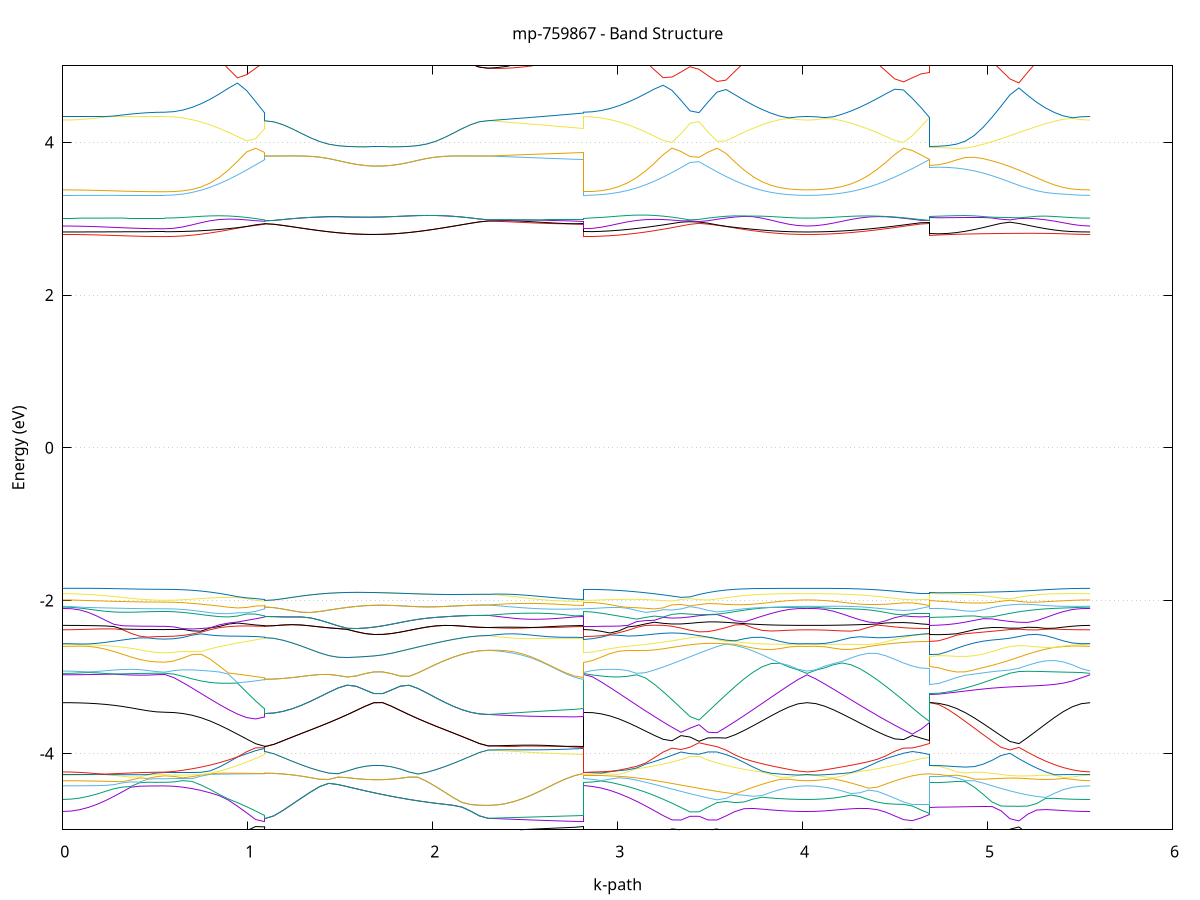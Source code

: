 set title 'mp-759867 - Band Structure'
set xlabel 'k-path'
set ylabel 'Energy (eV)'
set grid y
set yrange [-5:5]
set terminal png size 800,600
set output 'mp-759867_bands_gnuplot.png'
plot '-' using 1:2 with lines notitle, '-' using 1:2 with lines notitle, '-' using 1:2 with lines notitle, '-' using 1:2 with lines notitle, '-' using 1:2 with lines notitle, '-' using 1:2 with lines notitle, '-' using 1:2 with lines notitle, '-' using 1:2 with lines notitle, '-' using 1:2 with lines notitle, '-' using 1:2 with lines notitle, '-' using 1:2 with lines notitle, '-' using 1:2 with lines notitle, '-' using 1:2 with lines notitle, '-' using 1:2 with lines notitle, '-' using 1:2 with lines notitle, '-' using 1:2 with lines notitle, '-' using 1:2 with lines notitle, '-' using 1:2 with lines notitle, '-' using 1:2 with lines notitle, '-' using 1:2 with lines notitle, '-' using 1:2 with lines notitle, '-' using 1:2 with lines notitle, '-' using 1:2 with lines notitle, '-' using 1:2 with lines notitle, '-' using 1:2 with lines notitle, '-' using 1:2 with lines notitle, '-' using 1:2 with lines notitle, '-' using 1:2 with lines notitle, '-' using 1:2 with lines notitle, '-' using 1:2 with lines notitle, '-' using 1:2 with lines notitle, '-' using 1:2 with lines notitle, '-' using 1:2 with lines notitle, '-' using 1:2 with lines notitle, '-' using 1:2 with lines notitle, '-' using 1:2 with lines notitle, '-' using 1:2 with lines notitle, '-' using 1:2 with lines notitle, '-' using 1:2 with lines notitle, '-' using 1:2 with lines notitle, '-' using 1:2 with lines notitle, '-' using 1:2 with lines notitle, '-' using 1:2 with lines notitle, '-' using 1:2 with lines notitle, '-' using 1:2 with lines notitle, '-' using 1:2 with lines notitle, '-' using 1:2 with lines notitle, '-' using 1:2 with lines notitle, '-' using 1:2 with lines notitle, '-' using 1:2 with lines notitle, '-' using 1:2 with lines notitle, '-' using 1:2 with lines notitle, '-' using 1:2 with lines notitle, '-' using 1:2 with lines notitle, '-' using 1:2 with lines notitle, '-' using 1:2 with lines notitle, '-' using 1:2 with lines notitle, '-' using 1:2 with lines notitle, '-' using 1:2 with lines notitle, '-' using 1:2 with lines notitle, '-' using 1:2 with lines notitle, '-' using 1:2 with lines notitle, '-' using 1:2 with lines notitle, '-' using 1:2 with lines notitle, '-' using 1:2 with lines notitle, '-' using 1:2 with lines notitle, '-' using 1:2 with lines notitle, '-' using 1:2 with lines notitle, '-' using 1:2 with lines notitle, '-' using 1:2 with lines notitle, '-' using 1:2 with lines notitle, '-' using 1:2 with lines notitle, '-' using 1:2 with lines notitle, '-' using 1:2 with lines notitle, '-' using 1:2 with lines notitle, '-' using 1:2 with lines notitle, '-' using 1:2 with lines notitle, '-' using 1:2 with lines notitle, '-' using 1:2 with lines notitle, '-' using 1:2 with lines notitle
0.000000 -39.447901
0.045939 -39.447901
0.091878 -39.447901
0.137818 -39.447901
0.183757 -39.447901
0.229696 -39.447901
0.275635 -39.447901
0.321575 -39.447901
0.367514 -39.448001
0.413453 -39.448001
0.459392 -39.448001
0.505332 -39.448001
0.551271 -39.448001
0.551271 -39.448001
0.600404 -39.448001
0.649537 -39.447901
0.698671 -39.447901
0.747804 -39.447801
0.796937 -39.447701
0.846071 -39.447501
0.895204 -39.447401
0.944337 -39.447201
0.993471 -39.447101
1.042604 -39.446901
1.091737 -39.446701
1.091737 -39.446701
1.091737 -39.446601
1.091737 -39.446601
1.141286 -39.446601
1.190834 -39.446601
1.240382 -39.446601
1.289930 -39.446601
1.339478 -39.446601
1.389026 -39.446601
1.438575 -39.446601
1.488123 -39.446601
1.537671 -39.446601
1.587219 -39.446601
1.587219 -39.446601
1.634754 -39.446601
1.682289 -39.446601
1.729824 -39.446601
1.777358 -39.446601
1.824893 -39.446601
1.872428 -39.446601
1.919963 -39.446601
1.967497 -39.446601
2.015032 -39.446601
2.062567 -39.446601
2.110102 -39.446601
2.157636 -39.446601
2.205171 -39.446601
2.252706 -39.446601
2.300241 -39.446601
2.300241 -39.446601
2.347074 -39.446601
2.393906 -39.446601
2.440739 -39.446601
2.487572 -39.446601
2.534405 -39.446601
2.581237 -39.446601
2.628070 -39.446701
2.674903 -39.446701
2.721736 -39.446701
2.768569 -39.446701
2.815401 -39.446701
2.815401 -39.448001
2.863253 -39.448001
2.911105 -39.447901
2.958957 -39.447901
3.006809 -39.447801
3.054660 -39.447701
3.102512 -39.447601
3.150364 -39.447501
3.198216 -39.447301
3.246067 -39.447201
3.293919 -39.447001
3.293919 -39.447001
3.342585 -39.446801
3.391251 -39.446701
3.439916 -39.446601
3.488582 -39.446801
3.537248 -39.447001
3.585913 -39.447101
3.634579 -39.447301
3.683245 -39.447401
3.731911 -39.447501
3.780576 -39.447601
3.829242 -39.447701
3.877908 -39.447801
3.926573 -39.447801
3.975239 -39.447901
4.023905 -39.447901
4.023905 -39.447901
4.071344 -39.447901
4.118783 -39.447901
4.166223 -39.447801
4.213662 -39.447801
4.261101 -39.447701
4.308540 -39.447601
4.355980 -39.447501
4.403419 -39.447401
4.450858 -39.447301
4.498297 -39.447201
4.545737 -39.447001
4.593176 -39.446901
4.640615 -39.446701
4.688055 -39.446601
4.688055 -39.446601
4.736206 -39.446601
4.784357 -39.446701
4.832508 -39.446701
4.880659 -39.446701
4.928811 -39.446801
4.976962 -39.446901
5.025113 -39.447001
5.073264 -39.447101
5.121416 -39.447201
5.169567 -39.447401
5.217718 -39.447501
5.265869 -39.447601
5.314020 -39.447701
5.362172 -39.447801
5.410323 -39.447801
5.458474 -39.447901
5.506625 -39.447901
5.554777 -39.447901
e
0.000000 -39.445201
0.045939 -39.445201
0.091878 -39.445201
0.137818 -39.445201
0.183757 -39.445201
0.229696 -39.445201
0.275635 -39.445201
0.321575 -39.445201
0.367514 -39.445201
0.413453 -39.445201
0.459392 -39.445201
0.505332 -39.445201
0.551271 -39.445201
0.551271 -39.445201
0.600404 -39.445201
0.649537 -39.445301
0.698671 -39.445301
0.747804 -39.445401
0.796937 -39.445501
0.846071 -39.445601
0.895204 -39.445801
0.944337 -39.445901
0.993471 -39.446101
1.042604 -39.446301
1.091737 -39.446401
1.091737 -39.446401
1.091737 -39.446501
1.091737 -39.446501
1.141286 -39.446501
1.190834 -39.446501
1.240382 -39.446501
1.289930 -39.446501
1.339478 -39.446501
1.389026 -39.446501
1.438575 -39.446501
1.488123 -39.446501
1.537671 -39.446501
1.587219 -39.446501
1.587219 -39.446501
1.634754 -39.446501
1.682289 -39.446501
1.729824 -39.446501
1.777358 -39.446501
1.824893 -39.446501
1.872428 -39.446501
1.919963 -39.446501
1.967497 -39.446501
2.015032 -39.446501
2.062567 -39.446501
2.110102 -39.446501
2.157636 -39.446501
2.205171 -39.446501
2.252706 -39.446501
2.300241 -39.446501
2.300241 -39.446501
2.347074 -39.446501
2.393906 -39.446501
2.440739 -39.446501
2.487572 -39.446501
2.534405 -39.446501
2.581237 -39.446501
2.628070 -39.446501
2.674903 -39.446501
2.721736 -39.446501
2.768569 -39.446501
2.815401 -39.446401
2.815401 -39.445201
2.863253 -39.445201
2.911105 -39.445201
2.958957 -39.445301
3.006809 -39.445401
3.054660 -39.445401
3.102512 -39.445601
3.150364 -39.445701
3.198216 -39.445801
3.246067 -39.446001
3.293919 -39.446101
3.293919 -39.446101
3.342585 -39.446301
3.391251 -39.446401
3.439916 -39.446501
3.488582 -39.446301
3.537248 -39.446101
3.585913 -39.446001
3.634579 -39.445801
3.683245 -39.445701
3.731911 -39.445601
3.780576 -39.445401
3.829242 -39.445301
3.877908 -39.445301
3.926573 -39.445201
3.975239 -39.445201
4.023905 -39.445201
4.023905 -39.445201
4.071344 -39.445201
4.118783 -39.445201
4.166223 -39.445201
4.213662 -39.445301
4.261101 -39.445401
4.308540 -39.445501
4.355980 -39.445601
4.403419 -39.445701
4.450858 -39.445801
4.498297 -39.446001
4.545737 -39.446101
4.593176 -39.446201
4.640615 -39.446401
4.688055 -39.446501
4.688055 -39.446501
4.736206 -39.446501
4.784357 -39.446501
4.832508 -39.446401
4.880659 -39.446401
4.928811 -39.446301
4.976962 -39.446201
5.025113 -39.446101
5.073264 -39.446001
5.121416 -39.445901
5.169567 -39.445701
5.217718 -39.445601
5.265869 -39.445501
5.314020 -39.445401
5.362172 -39.445301
5.410323 -39.445301
5.458474 -39.445201
5.506625 -39.445201
5.554777 -39.445201
e
0.000000 -38.152901
0.045939 -38.152901
0.091878 -38.152901
0.137818 -38.152901
0.183757 -38.152901
0.229696 -38.152901
0.275635 -38.152901
0.321575 -38.152901
0.367514 -38.152901
0.413453 -38.152901
0.459392 -38.152901
0.505332 -38.152901
0.551271 -38.152901
0.551271 -38.152901
0.600404 -38.152701
0.649537 -38.152201
0.698671 -38.151201
0.747804 -38.149901
0.796937 -38.148201
0.846071 -38.146201
0.895204 -38.144001
0.944337 -38.141501
0.993471 -38.138801
1.042604 -38.136101
1.091737 -38.133201
1.091737 -38.133201
1.091737 -38.131301
1.091737 -38.131301
1.141286 -38.132501
1.190834 -38.135001
1.240382 -38.137601
1.289930 -38.140301
1.339478 -38.142701
1.389026 -38.145001
1.438575 -38.147001
1.488123 -38.148701
1.537671 -38.150101
1.587219 -38.151101
1.587219 -38.151101
1.634754 -38.151801
1.682289 -38.152101
1.729824 -38.152001
1.777358 -38.151501
1.824893 -38.150801
1.872428 -38.149601
1.919963 -38.148201
1.967497 -38.146501
2.015032 -38.144501
2.062567 -38.142301
2.110102 -38.139901
2.157636 -38.137301
2.205171 -38.134801
2.252706 -38.132501
2.300241 -38.131301
2.300241 -38.131301
2.347074 -38.131401
2.393906 -38.131601
2.440739 -38.131801
2.487572 -38.131901
2.534405 -38.132101
2.581237 -38.132301
2.628070 -38.132501
2.674903 -38.132601
2.721736 -38.132801
2.768569 -38.133001
2.815401 -38.133201
2.815401 -38.152901
2.863253 -38.152801
2.911105 -38.152301
2.958957 -38.151501
3.006809 -38.150401
3.054660 -38.148901
3.102512 -38.147301
3.150364 -38.145301
3.198216 -38.143201
3.246067 -38.140801
3.293919 -38.138401
3.293919 -38.138401
3.342585 -38.135701
3.391251 -38.133001
3.439916 -38.132501
3.488582 -38.135301
3.537248 -38.137901
3.585913 -38.140501
3.634579 -38.142901
3.683245 -38.145101
3.731911 -38.147101
3.780576 -38.148801
3.829242 -38.150301
3.877908 -38.151401
3.926573 -38.152301
3.975239 -38.152801
4.023905 -38.152901
4.023905 -38.152901
4.071344 -38.152801
4.118783 -38.152401
4.166223 -38.151701
4.213662 -38.150801
4.261101 -38.149701
4.308540 -38.148301
4.355980 -38.146701
4.403419 -38.144901
4.450858 -38.142901
4.498297 -38.140801
4.545737 -38.138601
4.593176 -38.136201
4.640615 -38.133801
4.688055 -38.131501
4.688055 -38.152101
4.736206 -38.152001
4.784357 -38.152001
4.832508 -38.152001
4.880659 -38.151901
4.928811 -38.151901
4.976962 -38.151801
5.025113 -38.151701
5.073264 -38.151601
5.121416 -38.151501
5.169567 -38.151501
5.217718 -38.151401
5.265869 -38.151401
5.314020 -38.151501
5.362172 -38.151701
5.410323 -38.152001
5.458474 -38.152401
5.506625 -38.152801
5.554777 -38.152901
e
0.000000 -38.148201
0.045939 -38.148201
0.091878 -38.148201
0.137818 -38.148201
0.183757 -38.148201
0.229696 -38.148201
0.275635 -38.148201
0.321575 -38.148201
0.367514 -38.148201
0.413453 -38.148201
0.459392 -38.148201
0.505332 -38.148201
0.551271 -38.148201
0.551271 -38.148201
0.600404 -38.148001
0.649537 -38.147401
0.698671 -38.146401
0.747804 -38.145001
0.796937 -38.143201
0.846071 -38.141201
0.895204 -38.138801
0.944337 -38.136201
0.993471 -38.133401
1.042604 -38.130501
1.091737 -38.129401
1.091737 -38.129401
1.091737 -38.131101
1.091737 -38.131101
1.141286 -38.132401
1.190834 -38.134901
1.240382 -38.137601
1.289930 -38.140201
1.339478 -38.142701
1.389026 -38.145001
1.438575 -38.147001
1.488123 -38.148701
1.537671 -38.150101
1.587219 -38.151101
1.587219 -38.151101
1.634754 -38.151701
1.682289 -38.152001
1.729824 -38.152001
1.777358 -38.151501
1.824893 -38.150701
1.872428 -38.149601
1.919963 -38.148201
1.967497 -38.146401
2.015032 -38.144401
2.062567 -38.142201
2.110102 -38.139801
2.157636 -38.137301
2.205171 -38.134701
2.252706 -38.132401
2.300241 -38.131201
2.300241 -38.131201
2.347074 -38.131001
2.393906 -38.130901
2.440739 -38.130701
2.487572 -38.130501
2.534405 -38.130401
2.581237 -38.130201
2.628070 -38.130001
2.674903 -38.129801
2.721736 -38.129701
2.768569 -38.129501
2.815401 -38.129401
2.815401 -38.148201
2.863253 -38.148001
2.911105 -38.147501
2.958957 -38.146601
3.006809 -38.145401
3.054660 -38.143901
3.102512 -38.142101
3.150364 -38.140001
3.198216 -38.137701
3.246067 -38.135201
3.293919 -38.132601
3.293919 -38.132601
3.342585 -38.129901
3.391251 -38.129901
3.439916 -38.130301
3.488582 -38.129501
3.537248 -38.132101
3.585913 -38.134801
3.634579 -38.137401
3.683245 -38.139701
3.731911 -38.141901
3.780576 -38.143701
3.829242 -38.145301
3.877908 -38.146601
3.926573 -38.147501
3.975239 -38.148001
4.023905 -38.148201
4.023905 -38.148201
4.071344 -38.148101
4.118783 -38.147601
4.166223 -38.146901
4.213662 -38.145901
4.261101 -38.144701
4.308540 -38.143201
4.355980 -38.141501
4.403419 -38.139501
4.450858 -38.137401
4.498297 -38.135101
4.545737 -38.132801
4.593176 -38.130401
4.640615 -38.129201
4.688055 -38.131301
4.688055 -38.152001
4.736206 -38.151701
4.784357 -38.150701
4.832508 -38.149001
4.880659 -38.146701
4.928811 -38.143901
4.976962 -38.140601
5.025113 -38.137001
5.073264 -38.133201
5.121416 -38.129401
5.169567 -38.131301
5.217718 -38.135101
5.265869 -38.138601
5.314020 -38.141701
5.362172 -38.144301
5.410323 -38.146201
5.458474 -38.147401
5.506625 -38.148001
5.554777 -38.148201
e
0.000000 -38.109201
0.045939 -38.109201
0.091878 -38.109201
0.137818 -38.109201
0.183757 -38.109201
0.229696 -38.109201
0.275635 -38.109201
0.321575 -38.109201
0.367514 -38.109201
0.413453 -38.109201
0.459392 -38.109201
0.505332 -38.109201
0.551271 -38.109201
0.551271 -38.109201
0.600404 -38.109401
0.649537 -38.110001
0.698671 -38.111001
0.747804 -38.112301
0.796937 -38.114001
0.846071 -38.116001
0.895204 -38.118201
0.944337 -38.120701
0.993471 -38.123401
1.042604 -38.126101
1.091737 -38.127101
1.091737 -38.127101
1.091737 -38.125201
1.091737 -38.125201
1.141286 -38.123901
1.190834 -38.121401
1.240382 -38.118701
1.289930 -38.116101
1.339478 -38.113601
1.389026 -38.111301
1.438575 -38.109301
1.488123 -38.107601
1.537671 -38.106201
1.587219 -38.105201
1.587219 -38.105201
1.634754 -38.104501
1.682289 -38.104301
1.729824 -38.104301
1.777358 -38.104801
1.824893 -38.105501
1.872428 -38.106701
1.919963 -38.108101
1.967497 -38.109901
2.015032 -38.111901
2.062567 -38.114101
2.110102 -38.116501
2.157636 -38.119101
2.205171 -38.121701
2.252706 -38.124001
2.300241 -38.125201
2.300241 -38.125201
2.347074 -38.125301
2.393906 -38.125501
2.440739 -38.125701
2.487572 -38.125901
2.534405 -38.126101
2.581237 -38.126201
2.628070 -38.126401
2.674903 -38.126601
2.721736 -38.126801
2.768569 -38.126901
2.815401 -38.127101
2.815401 -38.109201
2.863253 -38.109401
2.911105 -38.109901
2.958957 -38.110801
3.006809 -38.111901
3.054660 -38.113401
3.102512 -38.115101
3.150364 -38.117101
3.198216 -38.119301
3.246067 -38.121701
3.293919 -38.124201
3.293919 -38.124201
3.342585 -38.126801
3.391251 -38.126601
3.439916 -38.126101
3.488582 -38.127201
3.537248 -38.124701
3.585913 -38.122101
3.634579 -38.119701
3.683245 -38.117401
3.731911 -38.115301
3.780576 -38.113501
3.829242 -38.112001
3.877908 -38.110801
3.926573 -38.109901
3.975239 -38.109401
4.023905 -38.109201
4.023905 -38.109201
4.071344 -38.109401
4.118783 -38.109801
4.166223 -38.110501
4.213662 -38.111401
4.261101 -38.112601
4.308540 -38.114101
4.355980 -38.115701
4.403419 -38.117601
4.450858 -38.119601
4.498297 -38.121801
4.545737 -38.124001
4.593176 -38.126301
4.640615 -38.127301
4.688055 -38.125001
4.688055 -38.104201
4.736206 -38.104601
4.784357 -38.105601
4.832508 -38.107301
4.880659 -38.109601
4.928811 -38.112501
4.976962 -38.115801
5.025113 -38.119401
5.073264 -38.123301
5.121416 -38.127101
5.169567 -38.125301
5.217718 -38.121601
5.265869 -38.118101
5.314020 -38.115201
5.362172 -38.112801
5.410323 -38.111001
5.458474 -38.110001
5.506625 -38.109401
5.554777 -38.109201
e
0.000000 -38.101801
0.045939 -38.101801
0.091878 -38.101801
0.137818 -38.101801
0.183757 -38.101801
0.229696 -38.101801
0.275635 -38.101801
0.321575 -38.101801
0.367514 -38.101801
0.413453 -38.101801
0.459392 -38.101801
0.505332 -38.101801
0.551271 -38.101801
0.551271 -38.101801
0.600404 -38.102001
0.649537 -38.102701
0.698671 -38.103701
0.747804 -38.105101
0.796937 -38.106901
0.846071 -38.109101
0.895204 -38.111501
0.944337 -38.114101
0.993471 -38.117001
1.042604 -38.120001
1.091737 -38.123001
1.091737 -38.123001
1.091737 -38.125101
1.091737 -38.125101
1.141286 -38.123801
1.190834 -38.121401
1.240382 -38.118701
1.289930 -38.116101
1.339478 -38.113601
1.389026 -38.111301
1.438575 -38.109301
1.488123 -38.107601
1.537671 -38.106201
1.587219 -38.105201
1.587219 -38.105201
1.634754 -38.104501
1.682289 -38.104201
1.729824 -38.104301
1.777358 -38.104801
1.824893 -38.105501
1.872428 -38.106701
1.919963 -38.108101
1.967497 -38.109801
2.015032 -38.111901
2.062567 -38.114101
2.110102 -38.116501
2.157636 -38.119001
2.205171 -38.121601
2.252706 -38.123901
2.300241 -38.125101
2.300241 -38.125101
2.347074 -38.124901
2.393906 -38.124801
2.440739 -38.124601
2.487572 -38.124401
2.534405 -38.124201
2.581237 -38.124001
2.628070 -38.123801
2.674903 -38.123601
2.721736 -38.123401
2.768569 -38.123201
2.815401 -38.123001
2.815401 -38.101801
2.863253 -38.102001
2.911105 -38.102501
2.958957 -38.103401
3.006809 -38.104601
3.054660 -38.106201
3.102512 -38.108001
3.150364 -38.110101
3.198216 -38.112401
3.246067 -38.114901
3.293919 -38.117601
3.293919 -38.117601
3.342585 -38.120401
3.391251 -38.123301
3.439916 -38.123801
3.488582 -38.120901
3.537248 -38.118001
3.585913 -38.115301
3.634579 -38.112701
3.683245 -38.110301
3.731911 -38.108201
3.780576 -38.106301
3.829242 -38.104701
3.877908 -38.103501
3.926573 -38.102501
3.975239 -38.102001
4.023905 -38.101801
4.023905 -38.101801
4.071344 -38.101901
4.118783 -38.102401
4.166223 -38.103101
4.213662 -38.104101
4.261101 -38.105401
4.308540 -38.106901
4.355980 -38.108601
4.403419 -38.110601
4.450858 -38.112701
4.498297 -38.115001
4.545737 -38.117401
4.593176 -38.119901
4.640615 -38.122401
4.688055 -38.124901
4.688055 -38.104201
4.736206 -38.104201
4.784357 -38.104301
4.832508 -38.104301
4.880659 -38.104301
4.928811 -38.104401
4.976962 -38.104401
5.025113 -38.104501
5.073264 -38.104501
5.121416 -38.104501
5.169567 -38.104501
5.217718 -38.104401
5.265869 -38.104301
5.314020 -38.104001
5.362172 -38.103601
5.410323 -38.103001
5.458474 -38.102401
5.506625 -38.102001
5.554777 -38.101801
e
0.000000 -22.312301
0.045939 -22.312101
0.091878 -22.311601
0.137818 -22.310601
0.183757 -22.309301
0.229696 -22.307801
0.275635 -22.306101
0.321575 -22.304401
0.367514 -22.302801
0.413453 -22.301501
0.459392 -22.300601
0.505332 -22.299901
0.551271 -22.299601
0.551271 -22.299601
0.600404 -22.297301
0.649537 -22.290501
0.698671 -22.279301
0.747804 -22.263801
0.796937 -22.244201
0.846071 -22.220801
0.895204 -22.194101
0.944337 -22.164301
0.993471 -22.132001
1.042604 -22.097501
1.091737 -22.061401
1.091737 -22.061401
1.091737 -22.036501
1.091737 -22.036501
1.141286 -22.037101
1.190834 -22.038801
1.240382 -22.041601
1.289930 -22.045101
1.339478 -22.049101
1.389026 -22.053401
1.438575 -22.057701
1.488123 -22.061601
1.537671 -22.065201
1.587219 -22.068001
1.587219 -22.068001
1.634754 -22.070101
1.682289 -22.071401
1.729824 -22.072001
1.777358 -22.071801
1.824893 -22.070901
1.872428 -22.069401
1.919963 -22.067301
1.967497 -22.064801
2.015032 -22.062101
2.062567 -22.059301
2.110102 -22.056701
2.157636 -22.054401
2.205171 -22.052601
2.252706 -22.051501
2.300241 -22.051001
2.300241 -22.051001
2.347074 -22.052701
2.393906 -22.053901
2.440739 -22.054801
2.487572 -22.055201
2.534405 -22.055601
2.581237 -22.055901
2.628070 -22.056401
2.674903 -22.057001
2.721736 -22.058001
2.768569 -22.059401
2.815401 -22.061401
2.815401 -22.299601
2.863253 -22.297601
2.911105 -22.291701
2.958957 -22.281901
3.006809 -22.268401
3.054660 -22.251201
3.102512 -22.230701
3.150364 -22.207001
3.198216 -22.180701
3.246067 -22.152101
3.293919 -22.121401
3.293919 -22.121401
3.342585 -22.088501
3.391251 -22.054401
3.439916 -22.054801
3.488582 -22.090201
3.537248 -22.124401
3.585913 -22.156801
3.634579 -22.187201
3.683245 -22.214901
3.731911 -22.239701
3.780576 -22.261401
3.829242 -22.279501
3.877908 -22.293801
3.926573 -22.304101
3.975239 -22.310301
4.023905 -22.312301
4.023905 -22.312301
4.071344 -22.310701
4.118783 -22.305701
4.166223 -22.297401
4.213662 -22.285801
4.261101 -22.271101
4.308540 -22.253501
4.355980 -22.233201
4.403419 -22.210401
4.450858 -22.185201
4.498297 -22.158301
4.545737 -22.129601
4.593176 -22.099701
4.640615 -22.069001
4.688055 -22.042201
4.688055 -22.076101
4.736206 -22.076501
4.784357 -22.080001
4.832508 -22.087301
4.880659 -22.097801
4.928811 -22.111201
4.976962 -22.127101
5.025113 -22.145301
5.073264 -22.165201
5.121416 -22.186101
5.169567 -22.207401
5.217718 -22.228401
5.265869 -22.248301
5.314020 -22.266501
5.362172 -22.282301
5.410323 -22.295201
5.458474 -22.304701
5.506625 -22.310401
5.554777 -22.312301
e
0.000000 -21.834601
0.045939 -21.834601
0.091878 -21.834701
0.137818 -21.834801
0.183757 -21.834801
0.229696 -21.834901
0.275635 -21.834801
0.321575 -21.834801
0.367514 -21.834701
0.413453 -21.834801
0.459392 -21.834801
0.505332 -21.834801
0.551271 -21.834801
0.551271 -21.834801
0.600404 -21.834201
0.649537 -21.832501
0.698671 -21.829801
0.747804 -21.826501
0.796937 -21.824701
0.846071 -21.836401
0.895204 -21.865901
0.944337 -21.900401
0.993471 -21.936601
1.042604 -21.973901
1.091737 -22.011501
1.091737 -22.011501
1.091737 -22.036501
1.091737 -22.036501
1.141286 -22.037101
1.190834 -22.038801
1.240382 -22.041501
1.289930 -22.045101
1.339478 -22.049101
1.389026 -22.053401
1.438575 -22.057601
1.488123 -22.061601
1.537671 -22.065201
1.587219 -22.068001
1.587219 -22.068001
1.634754 -22.070101
1.682289 -22.071401
1.729824 -22.072001
1.777358 -22.071801
1.824893 -22.070901
1.872428 -22.069401
1.919963 -22.067301
1.967497 -22.064801
2.015032 -22.062101
2.062567 -22.059301
2.110102 -22.056601
2.157636 -22.054301
2.205171 -22.052501
2.252706 -22.051401
2.300241 -22.051001
2.300241 -22.051001
2.347074 -22.048901
2.393906 -22.046101
2.440739 -22.042801
2.487572 -22.039001
2.534405 -22.035001
2.581237 -22.030801
2.628070 -22.026501
2.674903 -22.022401
2.721736 -22.018401
2.768569 -22.014701
2.815401 -22.011501
2.815401 -21.834801
2.863253 -21.834201
2.911105 -21.832401
2.958957 -21.829501
3.006809 -21.825701
3.054660 -21.820801
3.102512 -21.815401
3.150364 -21.843501
3.198216 -21.876301
3.246067 -21.910401
3.293919 -21.945601
3.293919 -21.945601
3.342585 -21.982001
3.391251 -22.018501
3.439916 -22.019801
3.488582 -21.984801
3.537248 -21.950101
3.585913 -21.916201
3.634579 -21.883501
3.683245 -21.852301
3.731911 -21.823001
3.780576 -21.820301
3.829242 -21.825401
3.877908 -21.829401
3.926573 -21.832301
3.975239 -21.834001
4.023905 -21.834601
4.023905 -21.834601
4.071344 -21.834101
4.118783 -21.832801
4.166223 -21.830501
4.213662 -21.827301
4.261101 -21.823301
4.308540 -21.818501
4.355980 -21.827901
4.403419 -21.854301
4.450858 -21.882301
4.498297 -21.911701
4.545737 -21.942101
4.593176 -21.973301
4.640615 -22.004801
4.688055 -22.031801
4.688055 -22.067401
4.736206 -22.066301
4.784357 -22.060601
4.832508 -22.049701
4.880659 -22.034301
4.928811 -22.015101
4.976962 -21.992601
5.025113 -21.967601
5.073264 -21.940501
5.121416 -21.912101
5.169567 -21.883101
5.217718 -21.854601
5.265869 -21.829101
5.314020 -21.823101
5.362172 -21.826701
5.410323 -21.830101
5.458474 -21.832601
5.506625 -21.834101
5.554777 -21.834601
e
0.000000 -21.703601
0.045939 -21.702901
0.091878 -21.700901
0.137818 -21.697701
0.183757 -21.693301
0.229696 -21.688501
0.275635 -21.688601
0.321575 -21.688601
0.367514 -21.688601
0.413453 -21.688701
0.459392 -21.688701
0.505332 -21.688701
0.551271 -21.688701
0.551271 -21.688701
0.600404 -21.694301
0.649537 -21.714101
0.698671 -21.737601
0.747804 -21.763501
0.796937 -21.789501
0.846071 -21.803301
0.895204 -21.800601
0.944337 -21.793801
0.993471 -21.785601
1.042604 -21.776701
1.091737 -21.767301
1.091737 -21.767301
1.091737 -21.760901
1.091737 -21.760901
1.141286 -21.760101
1.190834 -21.757701
1.240382 -21.754001
1.289930 -21.749201
1.339478 -21.743701
1.389026 -21.737701
1.438575 -21.731601
1.488123 -21.725801
1.537671 -21.720601
1.587219 -21.716501
1.587219 -21.716501
1.634754 -21.713701
1.682289 -21.712501
1.729824 -21.712901
1.777358 -21.715001
1.824893 -21.718601
1.872428 -21.723301
1.919963 -21.728701
1.967497 -21.734501
2.015032 -21.740301
2.062567 -21.745901
2.110102 -21.750901
2.157636 -21.755101
2.205171 -21.758201
2.252706 -21.760101
2.300241 -21.760801
2.300241 -21.760801
2.347074 -21.761401
2.393906 -21.762001
2.440739 -21.762601
2.487572 -21.763101
2.534405 -21.763701
2.581237 -21.764301
2.628070 -21.764901
2.674903 -21.765601
2.721736 -21.766201
2.768569 -21.766801
2.815401 -21.767301
2.815401 -21.688701
2.863253 -21.696201
2.911105 -21.712601
2.958957 -21.733301
3.006809 -21.757101
3.054660 -21.783601
3.102512 -21.812101
3.150364 -21.808101
3.198216 -21.800601
3.246067 -21.792601
3.293919 -21.783901
3.293919 -21.783901
3.342585 -21.774601
3.391251 -21.765201
3.439916 -21.763701
3.488582 -21.773201
3.537248 -21.782401
3.585913 -21.791301
3.634579 -21.799701
3.683245 -21.807401
3.731911 -21.814301
3.780576 -21.795801
3.829242 -21.771001
3.877908 -21.748901
3.926573 -21.729401
3.975239 -21.713001
4.023905 -21.703601
4.023905 -21.703601
4.071344 -21.711301
4.118783 -21.725101
4.166223 -21.741501
4.213662 -21.760001
4.261101 -21.780601
4.308540 -21.803301
4.355980 -21.812901
4.403419 -21.806601
4.450858 -21.799801
4.498297 -21.792401
4.545737 -21.784601
4.593176 -21.776501
4.640615 -21.768101
4.688055 -21.759701
4.688055 -21.712601
4.736206 -21.714301
4.784357 -21.719501
4.832508 -21.727201
4.880659 -21.736801
4.928811 -21.747401
4.976962 -21.758501
5.025113 -21.769601
5.073264 -21.780201
5.121416 -21.790101
5.169567 -21.799001
5.217718 -21.806601
5.265869 -21.810901
5.314020 -21.795901
5.362172 -21.771901
5.410323 -21.749501
5.458474 -21.729501
5.506625 -21.712701
5.554777 -21.703601
e
0.000000 -21.688101
0.045939 -21.688101
0.091878 -21.688201
0.137818 -21.688301
0.183757 -21.688401
0.229696 -21.688301
0.275635 -21.684601
0.321575 -21.684101
0.367514 -21.684001
0.413453 -21.683901
0.459392 -21.683901
0.505332 -21.684001
0.551271 -21.683901
0.551271 -21.683901
0.600404 -21.689401
0.649537 -21.691401
0.698671 -21.694501
0.747804 -21.698901
0.796937 -21.704501
0.846071 -21.711001
0.895204 -21.718501
0.944337 -21.726801
0.993471 -21.735501
1.042604 -21.744901
1.091737 -21.754401
1.091737 -21.754401
1.091737 -21.760901
1.091737 -21.760901
1.141286 -21.760101
1.190834 -21.757701
1.240382 -21.754001
1.289930 -21.749201
1.339478 -21.743701
1.389026 -21.737701
1.438575 -21.731601
1.488123 -21.725801
1.537671 -21.720601
1.587219 -21.716401
1.587219 -21.716401
1.634754 -21.713701
1.682289 -21.712501
1.729824 -21.712901
1.777358 -21.715001
1.824893 -21.718601
1.872428 -21.723301
1.919963 -21.728701
1.967497 -21.734501
2.015032 -21.740301
2.062567 -21.745901
2.110102 -21.750901
2.157636 -21.755001
2.205171 -21.758201
2.252706 -21.760101
2.300241 -21.760801
2.300241 -21.760801
2.347074 -21.760201
2.393906 -21.759601
2.440739 -21.759001
2.487572 -21.758301
2.534405 -21.757801
2.581237 -21.757201
2.628070 -21.756701
2.674903 -21.756001
2.721736 -21.755501
2.768569 -21.754901
2.815401 -21.754401
2.815401 -21.683901
2.863253 -21.684501
2.911105 -21.686301
2.958957 -21.689201
3.006809 -21.693301
3.054660 -21.698201
3.102512 -21.704101
3.150364 -21.710901
3.198216 -21.718501
3.246067 -21.726701
3.293919 -21.735501
3.293919 -21.735501
3.342585 -21.744701
3.391251 -21.754201
3.439916 -21.755701
3.488582 -21.746201
3.537248 -21.736901
3.585913 -21.728001
3.634579 -21.719601
3.683245 -21.711901
3.731911 -21.704801
3.780576 -21.698701
3.829242 -21.693501
3.877908 -21.689301
3.926573 -21.686401
3.975239 -21.684501
4.023905 -21.688101
4.023905 -21.688101
4.071344 -21.684301
4.118783 -21.685801
4.166223 -21.688201
4.213662 -21.691401
4.261101 -21.695601
4.308540 -21.700501
4.355980 -21.706201
4.403419 -21.712601
4.450858 -21.719501
4.498297 -21.726901
4.545737 -21.734701
4.593176 -21.742901
4.640615 -21.751201
4.688055 -21.759601
4.688055 -21.712201
4.736206 -21.712001
4.784357 -21.711401
4.832508 -21.710401
4.880659 -21.709001
4.928811 -21.707301
4.976962 -21.705401
5.025113 -21.703301
5.073264 -21.701101
5.121416 -21.698901
5.169567 -21.696601
5.217718 -21.694501
5.265869 -21.692501
5.314020 -21.690701
5.362172 -21.689201
5.410323 -21.688001
5.458474 -21.687101
5.506625 -21.686801
5.554777 -21.688101
e
0.000000 -21.683801
0.045939 -21.683801
0.091878 -21.683901
0.137818 -21.683901
0.183757 -21.683801
0.229696 -21.683501
0.275635 -21.681401
0.321575 -21.675901
0.367514 -21.670401
0.413453 -21.665401
0.459392 -21.661601
0.505332 -21.659101
0.551271 -21.658301
0.551271 -21.658301
0.600404 -21.650401
0.649537 -21.638301
0.698671 -21.627301
0.747804 -21.618101
0.796937 -21.610701
0.846071 -21.604901
0.895204 -21.600501
0.944337 -21.597401
0.993471 -21.595501
1.042604 -21.594701
1.091737 -21.594101
1.091737 -21.594101
1.091737 -21.593401
1.091737 -21.593401
1.141286 -21.593801
1.190834 -21.595101
1.240382 -21.597201
1.289930 -21.600001
1.339478 -21.603501
1.389026 -21.607701
1.438575 -21.612201
1.488123 -21.617101
1.537671 -21.622101
1.587219 -21.626801
1.587219 -21.626801
1.634754 -21.630901
1.682289 -21.634401
1.729824 -21.637001
1.777358 -21.638601
1.824893 -21.639501
1.872428 -21.639801
1.919963 -21.639701
1.967497 -21.639401
2.015032 -21.639101
2.062567 -21.638801
2.110102 -21.638601
2.157636 -21.638501
2.205171 -21.638401
2.252706 -21.638301
2.300241 -21.638301
2.300241 -21.638301
2.347074 -21.637601
2.393906 -21.635601
2.440739 -21.632301
2.487572 -21.628001
2.534405 -21.622901
2.581237 -21.617201
2.628070 -21.611301
2.674903 -21.605501
2.721736 -21.600401
2.768569 -21.596401
2.815401 -21.594101
2.815401 -21.658301
2.863253 -21.653301
2.911105 -21.644901
2.958957 -21.637301
3.006809 -21.631401
3.054660 -21.627201
3.102512 -21.624701
3.150364 -21.623401
3.198216 -21.623501
3.246067 -21.624701
3.293919 -21.626501
3.293919 -21.626501
3.342585 -21.629001
3.391251 -21.632001
3.439916 -21.635201
3.488582 -21.638601
3.537248 -21.642101
3.585913 -21.645501
3.634579 -21.648801
3.683245 -21.651801
3.731911 -21.654501
3.780576 -21.656901
3.829242 -21.658901
3.877908 -21.662001
3.926573 -21.671001
3.975239 -21.681001
4.023905 -21.683801
4.023905 -21.683801
4.071344 -21.682101
4.118783 -21.673001
4.166223 -21.665201
4.213662 -21.660901
4.261101 -21.658501
4.308540 -21.656601
4.355980 -21.654801
4.403419 -21.653301
4.450858 -21.651901
4.498297 -21.650801
4.545737 -21.649901
4.593176 -21.649301
4.640615 -21.648901
4.688055 -21.648701
4.688055 -21.657901
4.736206 -21.657601
4.784357 -21.656701
4.832508 -21.655401
4.880659 -21.654201
4.928811 -21.653101
4.976962 -21.652401
5.025113 -21.652001
5.073264 -21.652001
5.121416 -21.652301
5.169567 -21.653101
5.217718 -21.654301
5.265869 -21.655901
5.314020 -21.657801
5.362172 -21.659801
5.410323 -21.662801
5.458474 -21.669701
5.506625 -21.678701
5.554777 -21.683801
e
0.000000 -21.662601
0.045939 -21.661801
0.091878 -21.659301
0.137818 -21.655201
0.183757 -21.649801
0.229696 -21.643201
0.275635 -21.635901
0.321575 -21.628101
0.367514 -21.620501
0.413453 -21.613701
0.459392 -21.608301
0.505332 -21.604701
0.551271 -21.603501
0.551271 -21.603501
0.600404 -21.603301
0.649537 -21.603001
0.698671 -21.602301
0.747804 -21.601401
0.796937 -21.600301
0.846071 -21.599101
0.895204 -21.597901
0.944337 -21.596701
0.993471 -21.595401
1.042604 -21.594401
1.091737 -21.594001
1.091737 -21.594001
1.091737 -21.593401
1.091737 -21.593401
1.141286 -21.593801
1.190834 -21.595101
1.240382 -21.597201
1.289930 -21.600001
1.339478 -21.603501
1.389026 -21.607601
1.438575 -21.612201
1.488123 -21.617101
1.537671 -21.622001
1.587219 -21.626701
1.587219 -21.626701
1.634754 -21.630901
1.682289 -21.634401
1.729824 -21.637001
1.777358 -21.638601
1.824893 -21.639501
1.872428 -21.639801
1.919963 -21.639701
1.967497 -21.639401
2.015032 -21.639101
2.062567 -21.638801
2.110102 -21.638601
2.157636 -21.638401
2.205171 -21.638301
2.252706 -21.638301
2.300241 -21.638301
2.300241 -21.638301
2.347074 -21.637501
2.393906 -21.635401
2.440739 -21.632201
2.487572 -21.627801
2.534405 -21.622501
2.581237 -21.616601
2.628070 -21.610501
2.674903 -21.604701
2.721736 -21.599801
2.768569 -21.596101
2.815401 -21.594001
2.815401 -21.603501
2.863253 -21.603501
2.911105 -21.603901
2.958957 -21.604301
3.006809 -21.605101
3.054660 -21.605801
3.102512 -21.606901
3.150364 -21.608201
3.198216 -21.609601
3.246067 -21.611401
3.293919 -21.613201
3.293919 -21.613201
3.342585 -21.615201
3.391251 -21.617401
3.439916 -21.620001
3.488582 -21.622801
3.537248 -21.625901
3.585913 -21.629201
3.634579 -21.632901
3.683245 -21.637101
3.731911 -21.642001
3.780576 -21.647701
3.829242 -21.654301
3.877908 -21.660401
3.926573 -21.661601
3.975239 -21.662401
4.023905 -21.662601
4.023905 -21.662601
4.071344 -21.662201
4.118783 -21.661101
4.166223 -21.658601
4.213662 -21.653001
4.261101 -21.645601
4.308540 -21.638101
4.355980 -21.630901
4.403419 -21.624001
4.450858 -21.617601
4.498297 -21.611901
4.545737 -21.607201
4.593176 -21.603601
4.640615 -21.601301
4.688055 -21.600501
4.688055 -21.608801
4.736206 -21.609001
4.784357 -21.609501
4.832508 -21.610401
4.880659 -21.611901
4.928811 -21.614101
4.976962 -21.616801
5.025113 -21.620101
5.073264 -21.623901
5.121416 -21.628001
5.169567 -21.632201
5.217718 -21.636701
5.265869 -21.641501
5.314020 -21.646801
5.362172 -21.652701
5.410323 -21.658501
5.458474 -21.661201
5.506625 -21.662301
5.554777 -21.662601
e
0.000000 -21.113801
0.045939 -21.115001
0.091878 -21.118701
0.137818 -21.124601
0.183757 -21.132501
0.229696 -21.141901
0.275635 -21.152201
0.321575 -21.162801
0.367514 -21.173101
0.413453 -21.182301
0.459392 -21.189601
0.505332 -21.194301
0.551271 -21.195901
0.551271 -21.195901
0.600404 -21.195401
0.649537 -21.194401
0.698671 -21.192501
0.747804 -21.190001
0.796937 -21.186701
0.846071 -21.182901
0.895204 -21.178601
0.944337 -21.173901
0.993471 -21.168701
1.042604 -21.163301
1.091737 -21.157601
1.091737 -21.157601
1.091737 -21.154101
1.091737 -21.154101
1.141286 -21.153801
1.190834 -21.152901
1.240382 -21.151301
1.289930 -21.149201
1.339478 -21.146601
1.389026 -21.143501
1.438575 -21.140001
1.488123 -21.136201
1.537671 -21.132301
1.587219 -21.128101
1.587219 -21.128101
1.634754 -21.124001
1.682289 -21.119901
1.729824 -21.115701
1.777358 -21.111701
1.824893 -21.107801
1.872428 -21.104201
1.919963 -21.100801
1.967497 -21.097601
2.015032 -21.094801
2.062567 -21.092401
2.110102 -21.090401
2.157636 -21.088801
2.205171 -21.087601
2.252706 -21.086901
2.300241 -21.086701
2.300241 -21.086701
2.347074 -21.088601
2.393906 -21.092601
2.440739 -21.098401
2.487572 -21.105701
2.534405 -21.114401
2.581237 -21.123701
2.628070 -21.133101
2.674903 -21.141801
2.721736 -21.149101
2.768569 -21.154501
2.815401 -21.157601
2.815401 -21.195901
2.863253 -21.195201
2.911105 -21.193201
2.958957 -21.190001
3.006809 -21.185701
3.054660 -21.180201
3.102512 -21.173801
3.150364 -21.166601
3.198216 -21.159001
3.246067 -21.151001
3.293919 -21.142701
3.293919 -21.142701
3.342585 -21.134101
3.391251 -21.125401
3.439916 -21.117001
3.488582 -21.113001
3.537248 -21.113201
3.585913 -21.113301
3.634579 -21.113501
3.683245 -21.113701
3.731911 -21.113801
3.780576 -21.113901
3.829242 -21.113901
3.877908 -21.113901
3.926573 -21.113901
3.975239 -21.113801
4.023905 -21.113801
4.023905 -21.113801
4.071344 -21.114001
4.118783 -21.114801
4.166223 -21.116001
4.213662 -21.117801
4.261101 -21.120301
4.308540 -21.123401
4.355980 -21.127101
4.403419 -21.131501
4.450858 -21.136001
4.498297 -21.140401
4.545737 -21.144401
4.593176 -21.147601
4.640615 -21.149701
4.688055 -21.150401
4.688055 -21.153301
4.736206 -21.152701
4.784357 -21.151001
4.832508 -21.148201
4.880659 -21.144501
4.928811 -21.140201
4.976962 -21.135501
5.025113 -21.130901
5.073264 -21.126501
5.121416 -21.122701
5.169567 -21.119701
5.217718 -21.117401
5.265869 -21.115901
5.314020 -21.115001
5.362172 -21.114401
5.410323 -21.114101
5.458474 -21.113901
5.506625 -21.113801
5.554777 -21.113801
e
0.000000 -21.058601
0.045939 -21.059501
0.091878 -21.062001
0.137818 -21.066001
0.183757 -21.071301
0.229696 -21.077401
0.275635 -21.084201
0.321575 -21.091001
0.367514 -21.097501
0.413453 -21.103201
0.459392 -21.107801
0.505332 -21.110601
0.551271 -21.111501
0.551271 -21.111501
0.600404 -21.111801
0.649537 -21.113001
0.698671 -21.114801
0.747804 -21.117401
0.796937 -21.120501
0.846071 -21.124201
0.895204 -21.128601
0.944337 -21.133201
0.993471 -21.138201
1.042604 -21.143501
1.091737 -21.148901
1.091737 -21.148901
1.091737 -21.154101
1.091737 -21.154101
1.141286 -21.153701
1.190834 -21.152801
1.240382 -21.151201
1.289930 -21.149101
1.339478 -21.146501
1.389026 -21.143401
1.438575 -21.140001
1.488123 -21.136201
1.537671 -21.132201
1.587219 -21.128101
1.587219 -21.128101
1.634754 -21.124001
1.682289 -21.119801
1.729824 -21.115701
1.777358 -21.111601
1.824893 -21.107801
1.872428 -21.104201
1.919963 -21.100701
1.967497 -21.097601
2.015032 -21.094801
2.062567 -21.092401
2.110102 -21.090301
2.157636 -21.088701
2.205171 -21.087601
2.252706 -21.086901
2.300241 -21.086601
2.300241 -21.086601
2.347074 -21.087001
2.393906 -21.089401
2.440739 -21.093801
2.487572 -21.099901
2.534405 -21.107401
2.581237 -21.115701
2.628070 -21.124301
2.674903 -21.132601
2.721736 -21.139801
2.768569 -21.145401
2.815401 -21.148901
2.815401 -21.111501
2.863253 -21.111501
2.911105 -21.111501
2.958957 -21.111501
3.006809 -21.111801
3.054660 -21.111801
3.102512 -21.111901
3.150364 -21.112001
3.198216 -21.112101
3.246067 -21.112401
3.293919 -21.112601
3.293919 -21.112601
3.342585 -21.112601
3.391251 -21.112701
3.439916 -21.112901
3.488582 -21.108701
3.537248 -21.100801
3.585913 -21.093501
3.634579 -21.086601
3.683245 -21.080401
3.731911 -21.074801
3.780576 -21.070001
3.829242 -21.066001
3.877908 -21.062901
3.926573 -21.060601
3.975239 -21.059201
4.023905 -21.058601
4.023905 -21.058601
4.071344 -21.059201
4.118783 -21.060701
4.166223 -21.063101
4.213662 -21.066101
4.261101 -21.069401
4.308540 -21.072901
4.355980 -21.076201
4.403419 -21.079001
4.450858 -21.081301
4.498297 -21.083201
4.545737 -21.084601
4.593176 -21.085501
4.640615 -21.086101
4.688055 -21.086201
4.688055 -21.087201
4.736206 -21.087201
4.784357 -21.087301
4.832508 -21.087201
4.880659 -21.087101
4.928811 -21.086801
4.976962 -21.086201
5.025113 -21.085301
5.073264 -21.083801
5.121416 -21.081701
5.169567 -21.078901
5.217718 -21.075601
5.265869 -21.072101
5.314020 -21.068501
5.362172 -21.065301
5.410323 -21.062601
5.458474 -21.060401
5.506625 -21.059101
5.554777 -21.058601
e
0.000000 -5.740201
0.045939 -5.740201
0.091878 -5.740301
0.137818 -5.740401
0.183757 -5.740501
0.229696 -5.740701
0.275635 -5.740901
0.321575 -5.741101
0.367514 -5.741201
0.413453 -5.741401
0.459392 -5.741501
0.505332 -5.741501
0.551271 -5.741601
0.551271 -5.741601
0.600404 -5.734901
0.649537 -5.715201
0.698671 -5.682701
0.747804 -5.638201
0.796937 -5.582501
0.846071 -5.516801
0.895204 -5.442401
0.944337 -5.360901
0.993471 -5.273701
1.042604 -5.182601
1.091737 -5.089201
1.091737 -5.089201
1.091737 -5.025401
1.091737 -5.025401
1.141286 -5.059501
1.190834 -5.125401
1.240382 -5.196001
1.289930 -5.264601
1.339478 -5.328401
1.389026 -5.386001
1.438575 -5.436501
1.488123 -5.479001
1.537671 -5.513101
1.587219 -5.538301
1.587219 -5.538301
1.634754 -5.553701
1.682289 -5.560401
1.729824 -5.558401
1.777358 -5.547501
1.824893 -5.528101
1.872428 -5.500201
1.919963 -5.464201
1.967497 -5.420501
2.015032 -5.369801
2.062567 -5.312801
2.110102 -5.250301
2.157636 -5.183901
2.205171 -5.116001
2.252706 -5.053701
2.300241 -5.022201
2.300241 -5.022201
2.347074 -5.028501
2.393906 -5.034901
2.440739 -5.041201
2.487572 -5.047501
2.534405 -5.053801
2.581237 -5.060001
2.628070 -5.066101
2.674903 -5.072101
2.721736 -5.077901
2.768569 -5.083701
2.815401 -5.089201
2.815401 -5.741601
2.863253 -5.736501
2.911105 -5.721301
2.958957 -5.696201
3.006809 -5.661801
3.054660 -5.618601
3.102512 -5.567301
3.150364 -5.509001
3.198216 -5.444501
3.246067 -5.375101
3.293919 -5.301901
3.293919 -5.301901
3.342585 -5.225101
3.391251 -5.147401
3.439916 -5.140601
3.488582 -5.217301
3.537248 -5.293301
3.585913 -5.367101
3.634579 -5.437301
3.683245 -5.502701
3.731911 -5.562101
3.780576 -5.614301
3.829242 -5.658501
3.877908 -5.693701
3.926573 -5.719401
3.975239 -5.735001
4.023905 -5.740201
4.023905 -5.740201
4.071344 -5.736101
4.118783 -5.723801
4.166223 -5.703601
4.213662 -5.675601
4.261101 -5.640401
4.308540 -5.598401
4.355980 -5.550201
4.403419 -5.496501
4.450858 -5.438101
4.498297 -5.375701
4.545737 -5.310301
4.593176 -5.242901
4.640615 -5.174501
4.688055 -5.109301
4.688055 -5.562101
4.736206 -5.561101
4.784357 -5.560901
4.832508 -5.560801
4.880659 -5.560901
4.928811 -5.561401
4.976962 -5.562601
5.025113 -5.565001
5.073264 -5.569001
5.121416 -5.575601
5.169567 -5.585401
5.217718 -5.599701
5.265869 -5.619001
5.314020 -5.643301
5.362172 -5.670501
5.410323 -5.697401
5.458474 -5.720001
5.506625 -5.735001
5.554777 -5.740201
e
0.000000 -5.305401
0.045939 -5.305301
0.091878 -5.305301
0.137818 -5.305201
0.183757 -5.305101
0.229696 -5.305001
0.275635 -5.304801
0.321575 -5.304701
0.367514 -5.304601
0.413453 -5.304501
0.459392 -5.304401
0.505332 -5.304301
0.551271 -5.304301
0.551271 -5.304301
0.600404 -5.300301
0.649537 -5.288401
0.698671 -5.268701
0.747804 -5.241601
0.796937 -5.207501
0.846071 -5.166901
0.895204 -5.120701
0.944337 -5.069501
0.993471 -5.014501
1.042604 -4.957401
1.091737 -4.962501
1.091737 -4.962501
1.091737 -5.025401
1.091737 -5.025401
1.141286 -5.059501
1.190834 -5.125401
1.240382 -5.196001
1.289930 -5.264601
1.339478 -5.328301
1.389026 -5.386001
1.438575 -5.436501
1.488123 -5.479001
1.537671 -5.513101
1.587219 -5.538301
1.587219 -5.538301
1.634754 -5.553701
1.682289 -5.560401
1.729824 -5.558401
1.777358 -5.547501
1.824893 -5.528001
1.872428 -5.500201
1.919963 -5.464201
1.967497 -5.420501
2.015032 -5.369801
2.062567 -5.312801
2.110102 -5.250301
2.157636 -5.183901
2.205171 -5.116001
2.252706 -5.053701
2.300241 -5.022201
2.300241 -5.022201
2.347074 -5.015901
2.393906 -5.009801
2.440739 -5.003801
2.487572 -4.998101
2.534405 -4.992501
2.581237 -4.987201
2.628070 -4.982001
2.674903 -4.977001
2.721736 -4.972101
2.768569 -4.967201
2.815401 -4.962501
2.815401 -5.304301
2.863253 -5.300501
2.911105 -5.289101
2.958957 -5.270301
3.006809 -5.244401
3.054660 -5.211801
3.102512 -5.173001
3.150364 -5.128801
3.198216 -5.080501
3.246067 -5.030501
3.293919 -4.988901
3.293919 -4.988901
3.342585 -5.001601
3.391251 -5.066001
3.439916 -5.071701
3.488582 -5.006201
3.537248 -4.989401
3.585913 -5.029201
3.634579 -5.079001
3.683245 -5.127601
3.731911 -5.172101
3.780576 -5.211401
3.829242 -5.244501
3.877908 -5.270801
3.926573 -5.289901
3.975239 -5.301501
4.023905 -5.305401
4.023905 -5.305401
4.071344 -5.302301
4.118783 -5.293201
4.166223 -5.278101
4.213662 -5.257201
4.261101 -5.230701
4.308540 -5.199101
4.355980 -5.162801
4.403419 -5.122301
4.450858 -5.078701
4.498297 -5.034001
4.545737 -4.995001
4.593176 -4.993101
4.640615 -5.042201
4.688055 -5.103701
4.688055 -5.559501
4.736206 -5.552101
4.784357 -5.527201
4.832508 -5.486101
4.880659 -5.430101
4.928811 -5.360501
4.976962 -5.279201
5.025113 -5.188701
5.073264 -5.091501
5.121416 -4.992001
5.169567 -4.963601
5.217718 -5.051601
5.265869 -5.129101
5.314020 -5.191301
5.362172 -5.237701
5.410323 -5.269901
5.458474 -5.290501
5.506625 -5.301801
5.554777 -5.305401
e
0.000000 -4.760801
0.045939 -4.754801
0.091878 -4.736901
0.137818 -4.707701
0.183757 -4.668101
0.229696 -4.619501
0.275635 -4.563901
0.321575 -4.503801
0.367514 -4.442801
0.413453 -4.429501
0.459392 -4.427401
0.505332 -4.426201
0.551271 -4.425801
0.551271 -4.425801
0.600404 -4.430201
0.649537 -4.442301
0.698671 -4.460801
0.747804 -4.485501
0.796937 -4.516401
0.846071 -4.553401
0.895204 -4.611001
0.944337 -4.691201
0.993471 -4.776701
1.042604 -4.865701
1.091737 -4.893701
1.091737 -4.893701
1.091737 -4.853801
1.091737 -4.853801
1.141286 -4.817701
1.190834 -4.746001
1.240382 -4.665901
1.289930 -4.584701
1.339478 -4.506201
1.389026 -4.434601
1.438575 -4.392101
1.488123 -4.408001
1.537671 -4.435101
1.587219 -4.463301
1.587219 -4.463301
1.634754 -4.489701
1.682289 -4.515101
1.729824 -4.539201
1.777358 -4.562001
1.824893 -4.583201
1.872428 -4.603001
1.919963 -4.621101
1.967497 -4.637501
2.015032 -4.652401
2.062567 -4.666001
2.110102 -4.679901
2.157636 -4.702701
2.205171 -4.755601
2.252706 -4.818001
2.300241 -4.850201
2.300241 -4.850201
2.347074 -4.854301
2.393906 -4.858601
2.440739 -4.863101
2.487572 -4.867401
2.534405 -4.871701
2.581237 -4.875801
2.628070 -4.879701
2.674903 -4.883401
2.721736 -4.887001
2.768569 -4.890401
2.815401 -4.893701
2.815401 -4.425801
2.863253 -4.433001
2.911105 -4.453401
2.958957 -4.484801
3.006809 -4.525201
3.054660 -4.573001
3.102512 -4.627101
3.150364 -4.686401
3.198216 -4.749601
3.246067 -4.814301
3.293919 -4.870501
3.293919 -4.870501
3.342585 -4.872601
3.391251 -4.823401
3.439916 -4.823301
3.488582 -4.871301
3.537248 -4.871901
3.585913 -4.818501
3.634579 -4.761001
3.683245 -4.724501
3.731911 -4.721001
3.780576 -4.729801
3.829242 -4.740001
3.877908 -4.748801
3.926573 -4.755401
3.975239 -4.759401
4.023905 -4.760801
4.023905 -4.760801
4.071344 -4.758601
4.118783 -4.752601
4.166223 -4.743801
4.213662 -4.734001
4.261101 -4.725501
4.308540 -4.720501
4.355980 -4.722101
4.403419 -4.736501
4.450858 -4.770601
4.498297 -4.818701
4.545737 -4.867001
4.593176 -4.880901
4.640615 -4.845101
4.688055 -4.800001
4.688055 -4.704001
4.736206 -4.703601
4.784357 -4.702501
4.832508 -4.700701
4.880659 -4.698701
4.928811 -4.696701
4.976962 -4.695301
5.025113 -4.696201
5.073264 -4.752001
5.121416 -4.855401
5.169567 -4.884401
5.217718 -4.795901
5.265869 -4.741701
5.314020 -4.735401
5.362172 -4.741101
5.410323 -4.748501
5.458474 -4.755001
5.506625 -4.759301
5.554777 -4.760801
e
0.000000 -4.603101
0.045939 -4.598401
0.091878 -4.584601
0.137818 -4.562301
0.183757 -4.532601
0.229696 -4.498001
0.275635 -4.463701
0.321575 -4.441701
0.367514 -4.433301
0.413453 -4.385501
0.459392 -4.377401
0.505332 -4.378601
0.551271 -4.379001
0.551271 -4.379001
0.600404 -4.373201
0.649537 -4.356801
0.698671 -4.366601
0.747804 -4.414501
0.796937 -4.471701
0.846071 -4.537501
0.895204 -4.596301
0.944337 -4.644601
0.993471 -4.697601
1.042604 -4.754201
1.091737 -4.813101
1.091737 -4.813101
1.091737 -4.853801
1.091737 -4.853801
1.141286 -4.817701
1.190834 -4.746001
1.240382 -4.665801
1.289930 -4.584701
1.339478 -4.506201
1.389026 -4.434501
1.438575 -4.392101
1.488123 -4.407901
1.537671 -4.435101
1.587219 -4.463201
1.587219 -4.463201
1.634754 -4.489701
1.682289 -4.515001
1.729824 -4.539201
1.777358 -4.561901
1.824893 -4.583201
1.872428 -4.602901
1.919963 -4.621001
1.967497 -4.637501
2.015032 -4.652301
2.062567 -4.666001
2.110102 -4.679901
2.157636 -4.702701
2.205171 -4.755601
2.252706 -4.818001
2.300241 -4.850201
2.300241 -4.850201
2.347074 -4.846401
2.393906 -4.843001
2.440739 -4.839701
2.487572 -4.836501
2.534405 -4.833201
2.581237 -4.829901
2.628070 -4.826501
2.674903 -4.823201
2.721736 -4.819801
2.768569 -4.816501
2.815401 -4.813101
2.815401 -4.379001
2.863253 -4.374201
2.911105 -4.361201
2.958957 -4.378901
3.006809 -4.404501
3.054660 -4.434201
3.102512 -4.468501
3.150364 -4.507501
3.198216 -4.551301
3.246067 -4.599701
3.293919 -4.652101
3.293919 -4.652101
3.342585 -4.708401
3.391251 -4.766301
3.439916 -4.764301
3.488582 -4.703901
3.537248 -4.644801
3.585913 -4.629601
3.634579 -4.643501
3.683245 -4.636201
3.731911 -4.598401
3.780576 -4.573701
3.829242 -4.583901
3.877908 -4.592101
3.926573 -4.598201
3.975239 -4.601901
4.023905 -4.603101
4.023905 -4.603101
4.071344 -4.601301
4.118783 -4.595401
4.166223 -4.584901
4.213662 -4.568701
4.261101 -4.545901
4.308540 -4.564301
4.355980 -4.604101
4.403419 -4.637601
4.450858 -4.656701
4.498297 -4.664601
4.545737 -4.667601
4.593176 -4.688201
4.640615 -4.741301
4.688055 -4.789401
4.688055 -4.384301
4.736206 -4.382001
4.784357 -4.375801
4.832508 -4.367601
4.880659 -4.370601
4.928811 -4.443301
4.976962 -4.536501
5.025113 -4.638001
5.073264 -4.689201
5.121416 -4.691501
5.169567 -4.692501
5.217718 -4.689201
5.265869 -4.657001
5.314020 -4.589001
5.362172 -4.588401
5.410323 -4.595401
5.458474 -4.599901
5.506625 -4.602301
5.554777 -4.603101
e
0.000000 -4.424901
0.045939 -4.424801
0.091878 -4.424301
0.137818 -4.423501
0.183757 -4.421901
0.229696 -4.418501
0.275635 -4.409801
0.321575 -4.386301
0.367514 -4.373301
0.413453 -4.375601
0.459392 -4.337601
0.505332 -4.331401
0.551271 -4.332901
0.551271 -4.332901
0.600404 -4.329501
0.649537 -4.328401
0.698671 -4.330701
0.747804 -4.297801
0.796937 -4.275001
0.846071 -4.272501
0.895204 -4.270401
0.944337 -4.268801
0.993471 -4.267501
1.042604 -4.266601
1.091737 -4.265901
1.091737 -4.265901
1.091737 -4.259401
1.091737 -4.259401
1.141286 -4.261901
1.190834 -4.269301
1.240382 -4.281301
1.289930 -4.297601
1.339478 -4.317401
1.389026 -4.338501
1.438575 -4.341101
1.488123 -4.310401
1.537671 -4.317501
1.587219 -4.330901
1.587219 -4.330901
1.634754 -4.340201
1.682289 -4.344601
1.729824 -4.343701
1.777358 -4.337401
1.824893 -4.325601
1.872428 -4.309901
1.919963 -4.311901
1.967497 -4.365501
2.015032 -4.432001
2.062567 -4.503801
2.110102 -4.576901
2.157636 -4.640401
2.205171 -4.669901
2.252706 -4.678701
2.300241 -4.680901
2.300241 -4.680901
2.347074 -4.675301
2.393906 -4.658201
2.440739 -4.630201
2.487572 -4.592401
2.534405 -4.546301
2.581237 -4.494001
2.628070 -4.438201
2.674903 -4.382401
2.721736 -4.331501
2.768569 -4.290701
2.815401 -4.265901
2.815401 -4.332901
2.863253 -4.340101
2.911105 -4.355701
2.958957 -4.337701
3.006809 -4.319101
3.054660 -4.328301
3.102512 -4.350801
3.150364 -4.377401
3.198216 -4.406201
3.246067 -4.436101
3.293919 -4.466401
3.293919 -4.466401
3.342585 -4.497101
3.391251 -4.527101
3.439916 -4.555901
3.488582 -4.583201
3.537248 -4.608201
3.585913 -4.588501
3.634579 -4.537201
3.683245 -4.547801
3.731911 -4.561601
3.780576 -4.552101
3.829242 -4.509401
3.877908 -4.473801
3.926573 -4.447201
3.975239 -4.430601
4.023905 -4.424901
4.023905 -4.424901
4.071344 -4.429301
4.118783 -4.442401
4.166223 -4.463401
4.213662 -4.491501
4.261101 -4.525701
4.308540 -4.516401
4.355980 -4.481101
4.403419 -4.496201
4.450858 -4.539701
4.498297 -4.586501
4.545737 -4.636201
4.593176 -4.668801
4.640615 -4.669401
4.688055 -4.669601
4.688055 -4.305401
4.736206 -4.303201
4.784357 -4.297001
4.832508 -4.320401
4.880659 -4.357201
4.928811 -4.358901
4.976962 -4.388901
5.025113 -4.424401
5.073264 -4.459001
5.121416 -4.491101
5.169567 -4.519701
5.217718 -4.543901
5.265869 -4.563301
5.314020 -4.577301
5.362172 -4.522901
5.410323 -4.474001
5.458474 -4.444201
5.506625 -4.429301
5.554777 -4.424901
e
0.000000 -4.358001
0.045939 -4.358301
0.091878 -4.359301
0.137818 -4.360801
0.183757 -4.362801
0.229696 -4.365101
0.275635 -4.367801
0.321575 -4.370401
0.367514 -4.349301
0.413453 -4.322001
0.459392 -4.327201
0.505332 -4.305201
0.551271 -4.293501
0.551271 -4.293501
0.600404 -4.301601
0.649537 -4.319801
0.698671 -4.304401
0.747804 -4.282601
0.796937 -4.268001
0.846071 -4.259001
0.895204 -4.258801
0.944337 -4.259701
0.993471 -4.261101
1.042604 -4.262901
1.091737 -4.264901
1.091737 -4.264901
1.091737 -4.259401
1.091737 -4.259401
1.141286 -4.261901
1.190834 -4.269201
1.240382 -4.281201
1.289930 -4.297501
1.339478 -4.317401
1.389026 -4.338501
1.438575 -4.341101
1.488123 -4.310401
1.537671 -4.317501
1.587219 -4.330901
1.587219 -4.330901
1.634754 -4.340201
1.682289 -4.344601
1.729824 -4.343701
1.777358 -4.337301
1.824893 -4.325601
1.872428 -4.309901
1.919963 -4.311901
1.967497 -4.365401
2.015032 -4.432001
2.062567 -4.503801
2.110102 -4.576901
2.157636 -4.640401
2.205171 -4.669801
2.252706 -4.678601
2.300241 -4.680901
2.300241 -4.680901
2.347074 -4.674701
2.393906 -4.657001
2.440739 -4.628601
2.487572 -4.590501
2.534405 -4.544401
2.581237 -4.492301
2.628070 -4.436801
2.674903 -4.381501
2.721736 -4.330901
2.768569 -4.290201
2.815401 -4.264901
2.815401 -4.293501
2.863253 -4.293201
2.911105 -4.293201
2.958957 -4.295201
3.006809 -4.300401
3.054660 -4.309201
3.102512 -4.321401
3.150364 -4.336601
3.198216 -4.354001
3.246067 -4.373201
3.293919 -4.393501
3.293919 -4.393501
3.342585 -4.414701
3.391251 -4.436001
3.439916 -4.457001
3.488582 -4.477401
3.537248 -4.496801
3.585913 -4.515101
3.634579 -4.530701
3.683245 -4.487401
3.731911 -4.443901
3.780576 -4.405001
3.829242 -4.370501
3.877908 -4.339901
3.926573 -4.337701
3.975239 -4.352901
4.023905 -4.358001
4.023905 -4.358001
4.071344 -4.354101
4.118783 -4.342301
4.166223 -4.331201
4.213662 -4.357701
4.261101 -4.387201
4.308540 -4.420001
4.355980 -4.456201
4.403419 -4.441601
4.450858 -4.400501
4.498297 -4.360301
4.545737 -4.323701
4.593176 -4.293801
4.640615 -4.274001
4.688055 -4.266901
4.688055 -4.270001
4.736206 -4.275401
4.784357 -4.291001
4.832508 -4.285401
4.880659 -4.303301
4.928811 -4.337001
4.976962 -4.338201
5.025113 -4.332601
5.073264 -4.327101
5.121416 -4.323201
5.169567 -4.324501
5.217718 -4.331301
5.265869 -4.338301
5.314020 -4.341601
5.362172 -4.338701
5.410323 -4.327801
5.458474 -4.339001
5.506625 -4.353201
5.554777 -4.358001
e
0.000000 -4.285301
0.045939 -4.284701
0.091878 -4.283101
0.137818 -4.280801
0.183757 -4.278901
0.229696 -4.278501
0.275635 -4.288401
0.321575 -4.299801
0.367514 -4.310001
0.413453 -4.308501
0.459392 -4.279501
0.505332 -4.279901
0.551271 -4.280401
0.551271 -4.280401
0.600404 -4.284401
0.649537 -4.283901
0.698671 -4.281201
0.747804 -4.278001
0.796937 -4.259301
0.846071 -4.232901
0.895204 -4.198401
0.944337 -4.158901
0.993471 -4.114801
1.042604 -4.066201
1.091737 -4.013401
1.091737 -4.013401
1.091737 -3.974401
1.091737 -3.974401
1.141286 -4.005001
1.190834 -4.053701
1.240382 -4.103001
1.289930 -4.149701
1.339478 -4.192201
1.389026 -4.228901
1.438575 -4.258201
1.488123 -4.266401
1.537671 -4.230601
1.587219 -4.193601
1.587219 -4.193601
1.634754 -4.169001
1.682289 -4.157401
1.729824 -4.159601
1.777358 -4.175601
1.824893 -4.204501
1.872428 -4.243601
1.919963 -4.270001
1.967497 -4.248101
2.015032 -4.214701
2.062567 -4.175801
2.110102 -4.132501
2.157636 -4.085801
2.205171 -4.036901
2.252706 -3.988301
2.300241 -3.956501
2.300241 -3.956501
2.347074 -3.961101
2.393906 -3.967201
2.440739 -3.973901
2.487572 -3.980701
2.534405 -3.987001
2.581237 -3.992701
2.628070 -3.997701
2.674903 -4.002301
2.721736 -4.006401
2.768569 -4.010201
2.815401 -4.013401
2.815401 -4.280401
2.863253 -4.273801
2.911105 -4.262501
2.958957 -4.271801
3.006809 -4.273701
3.054660 -4.242201
3.102512 -4.201301
3.150364 -4.184201
3.198216 -4.163801
3.246067 -4.140001
3.293919 -4.112601
3.293919 -4.112601
3.342585 -4.081201
3.391251 -4.046701
3.439916 -4.046701
3.488582 -4.087301
3.537248 -4.123901
3.585913 -4.156401
3.634579 -4.184601
3.683245 -4.208801
3.731911 -4.229201
3.780576 -4.246101
3.829242 -4.277001
3.877908 -4.312301
3.926573 -4.312701
3.975239 -4.289301
4.023905 -4.285301
4.023905 -4.285301
4.071344 -4.287101
4.118783 -4.307401
4.166223 -4.322601
4.213662 -4.295101
4.261101 -4.260001
4.308540 -4.237301
4.355980 -4.220201
4.403419 -4.200201
4.450858 -4.177401
4.498297 -4.152101
4.545737 -4.124901
4.593176 -4.096501
4.640615 -4.068501
4.688055 -4.050901
4.688055 -4.162601
4.736206 -4.169601
4.784357 -4.198801
4.832508 -4.242701
4.880659 -4.257401
4.928811 -4.245701
4.976962 -4.248501
5.025113 -4.261101
5.073264 -4.275901
5.121416 -4.289101
5.169567 -4.295801
5.217718 -4.294601
5.265869 -4.290201
5.314020 -4.285301
5.362172 -4.283901
5.410323 -4.315501
5.458474 -4.309801
5.506625 -4.292401
5.554777 -4.285301
e
0.000000 -4.276501
0.045939 -4.276501
0.091878 -4.276401
0.137818 -4.276001
0.183757 -4.274301
0.229696 -4.276801
0.275635 -4.278501
0.321575 -4.278701
0.367514 -4.278901
0.413453 -4.279201
0.459392 -4.278601
0.505332 -4.257701
0.551271 -4.250301
0.551271 -4.250301
0.600404 -4.250301
0.649537 -4.250301
0.698671 -4.249901
0.747804 -4.247601
0.796937 -4.229301
0.846071 -4.179101
0.895204 -4.116101
0.944337 -4.047601
0.993471 -4.006001
1.042604 -3.964401
1.091737 -3.934801
1.091737 -3.934801
1.091737 -3.974401
1.091737 -3.974401
1.141286 -4.005001
1.190834 -4.053701
1.240382 -4.103001
1.289930 -4.149701
1.339478 -4.192201
1.389026 -4.228901
1.438575 -4.258201
1.488123 -4.266401
1.537671 -4.230601
1.587219 -4.193601
1.587219 -4.193601
1.634754 -4.169001
1.682289 -4.157401
1.729824 -4.159601
1.777358 -4.175601
1.824893 -4.204401
1.872428 -4.243601
1.919963 -4.270001
1.967497 -4.248101
2.015032 -4.214701
2.062567 -4.175801
2.110102 -4.132501
2.157636 -4.085801
2.205171 -4.036901
2.252706 -3.988301
2.300241 -3.956401
2.300241 -3.956401
2.347074 -3.953701
2.393906 -3.952801
2.440739 -3.953001
2.487572 -3.953501
2.534405 -3.953701
2.581237 -3.953101
2.628070 -3.951501
2.674903 -3.948801
2.721736 -3.944901
2.768569 -3.940101
2.815401 -3.934801
2.815401 -4.250301
2.863253 -4.253001
2.911105 -4.257201
2.958957 -4.240201
3.006809 -4.226401
3.054660 -4.215301
3.102512 -4.191201
3.150364 -4.141401
3.198216 -4.106501
3.246067 -4.068101
3.293919 -4.025501
3.293919 -4.025501
3.342585 -3.981801
3.391251 -4.003501
3.439916 -4.010901
3.488582 -3.980901
3.537248 -3.981901
3.585913 -4.016001
3.634579 -4.060701
3.683245 -4.117801
3.731911 -4.178001
3.780576 -4.231901
3.829242 -4.259801
3.877908 -4.270601
3.926573 -4.278601
3.975239 -4.283601
4.023905 -4.276501
4.023905 -4.276501
4.071344 -4.283801
4.118783 -4.279501
4.166223 -4.272701
4.213662 -4.263401
4.261101 -4.251401
4.308540 -4.217001
4.355980 -4.167501
4.403419 -4.114201
4.450858 -4.068101
4.498297 -4.032101
4.545737 -3.998201
4.593176 -3.975701
4.640615 -3.991801
4.688055 -4.009301
4.688055 -4.154501
4.736206 -4.159801
4.784357 -4.166201
4.832508 -4.173601
4.880659 -4.179501
4.928811 -4.172901
4.976962 -4.141001
5.025113 -4.090001
5.073264 -4.027301
5.121416 -3.999301
5.169567 -4.069801
5.217718 -4.134501
5.265869 -4.192001
5.314020 -4.241601
5.362172 -4.280001
5.410323 -4.278001
5.458474 -4.277001
5.506625 -4.277101
5.554777 -4.276501
e
0.000000 -4.242601
0.045939 -4.244201
0.091878 -4.248901
0.137818 -4.256301
0.183757 -4.265901
0.229696 -4.270601
0.275635 -4.266001
0.321575 -4.261201
0.367514 -4.256501
0.413453 -4.252401
0.459392 -4.249001
0.505332 -4.246501
0.551271 -4.245501
0.551271 -4.245501
0.600404 -4.236801
0.649537 -4.220701
0.698671 -4.201801
0.747804 -4.179601
0.796937 -4.153101
0.846071 -4.122101
0.895204 -4.086701
0.944337 -4.047201
0.993471 -3.979701
1.042604 -3.927001
1.091737 -3.926301
1.091737 -3.926301
1.091737 -3.911601
1.091737 -3.911601
1.141286 -3.881701
1.190834 -3.834501
1.240382 -3.786701
1.289930 -3.739701
1.339478 -3.693101
1.389026 -3.646101
1.438575 -3.597501
1.488123 -3.546801
1.537671 -3.493501
1.587219 -3.437601
1.587219 -3.437601
1.634754 -3.383101
1.682289 -3.336201
1.729824 -3.335901
1.777358 -3.383201
1.824893 -3.438501
1.872428 -3.493001
1.919963 -3.545001
1.967497 -3.594301
2.015032 -3.641401
2.062567 -3.687001
2.110102 -3.732201
2.157636 -3.777801
2.205171 -3.824501
2.252706 -3.871301
2.300241 -3.902401
2.300241 -3.902401
2.347074 -3.903501
2.393906 -3.903701
2.440739 -3.903701
2.487572 -3.903901
2.534405 -3.904501
2.581237 -3.905401
2.628070 -3.906601
2.674903 -3.907501
2.721736 -3.909801
2.768569 -3.918001
2.815401 -3.926301
2.815401 -4.245501
2.863253 -4.244301
2.911105 -4.240801
2.958957 -4.234901
3.006809 -4.219401
3.054660 -4.196001
3.102512 -4.169201
3.150364 -4.126901
3.198216 -4.057401
3.246067 -3.983001
3.293919 -3.930801
3.293919 -3.930801
3.342585 -3.949501
3.391251 -3.918601
3.439916 -3.860701
3.488582 -3.887401
3.537248 -3.912301
3.585913 -3.956701
3.634579 -4.020701
3.683245 -4.069601
3.731911 -4.105201
3.780576 -4.135301
3.829242 -4.162101
3.877908 -4.186701
3.926573 -4.209701
3.975239 -4.230601
4.023905 -4.242601
4.023905 -4.242601
4.071344 -4.232901
4.118783 -4.215501
4.166223 -4.196601
4.213662 -4.176801
4.261101 -4.155901
4.308540 -4.133401
4.355980 -4.108301
4.403419 -4.077701
4.450858 -4.031801
4.498297 -3.972301
4.545737 -3.930801
4.593176 -3.928601
4.640615 -3.902301
4.688055 -3.873601
4.688055 -3.337801
4.736206 -3.360801
4.784357 -3.422701
4.832508 -3.499601
4.880659 -3.583101
4.928811 -3.669201
4.976962 -3.755501
5.025113 -3.840001
5.073264 -3.921101
5.121416 -3.954801
5.169567 -3.921101
5.217718 -3.986101
5.265869 -4.047001
5.314020 -4.101201
5.362172 -4.147701
5.410323 -4.186001
5.458474 -4.215101
5.506625 -4.234701
5.554777 -4.242601
e
0.000000 -3.336101
0.045939 -3.336801
0.091878 -3.339201
0.137818 -3.343301
0.183757 -3.349601
0.229696 -3.358401
0.275635 -3.370301
0.321575 -3.385301
0.367514 -3.403401
0.413453 -3.423201
0.459392 -3.442001
0.505332 -3.456101
0.551271 -3.461301
0.551271 -3.461301
0.600404 -3.465401
0.649537 -3.478101
0.698671 -3.500401
0.747804 -3.533401
0.796937 -3.576701
0.846071 -3.628701
0.895204 -3.686801
0.944337 -3.748401
0.993471 -3.811101
1.042604 -3.873301
1.091737 -3.906601
1.091737 -3.906601
1.091737 -3.911601
1.091737 -3.911601
1.141286 -3.881701
1.190834 -3.834501
1.240382 -3.786701
1.289930 -3.739701
1.339478 -3.693101
1.389026 -3.646001
1.438575 -3.597501
1.488123 -3.546801
1.537671 -3.493501
1.587219 -3.437501
1.587219 -3.437501
1.634754 -3.383101
1.682289 -3.336201
1.729824 -3.335901
1.777358 -3.383101
1.824893 -3.438401
1.872428 -3.492901
1.919963 -3.544901
1.967497 -3.594301
2.015032 -3.641401
2.062567 -3.687001
2.110102 -3.732101
2.157636 -3.777801
2.205171 -3.824501
2.252706 -3.871201
2.300241 -3.902401
2.300241 -3.902401
2.347074 -3.900201
2.393906 -3.897301
2.440739 -3.894301
2.487572 -3.892301
2.534405 -3.891901
2.581237 -3.893401
2.628070 -3.897101
2.674903 -3.902701
2.721736 -3.907901
2.768569 -3.907601
2.815401 -3.906601
2.815401 -3.461301
2.863253 -3.466501
2.911105 -3.482501
2.958957 -3.510001
3.006809 -3.548501
3.054660 -3.596301
3.102512 -3.650201
3.150364 -3.707201
3.198216 -3.764101
3.246067 -3.815701
3.293919 -3.834701
3.293919 -3.834701
3.342585 -3.767301
3.391251 -3.785801
3.439916 -3.841801
3.488582 -3.797501
3.537248 -3.795301
3.585913 -3.799501
3.634579 -3.756901
3.683245 -3.700801
3.731911 -3.639101
3.780576 -3.574701
3.829242 -3.509801
3.877908 -3.447401
3.926573 -3.392101
3.975239 -3.351501
4.023905 -3.336101
4.023905 -3.336101
4.071344 -3.348401
4.118783 -3.381801
4.166223 -3.428801
4.213662 -3.483301
4.261101 -3.541401
4.308540 -3.600501
4.355980 -3.659101
4.403419 -3.715401
4.450858 -3.767601
4.498297 -3.810301
4.545737 -3.819601
4.593176 -3.765301
4.640615 -3.800701
4.688055 -3.835101
4.688055 -3.332201
4.736206 -3.345201
4.784357 -3.370501
4.832508 -3.411701
4.880659 -3.468001
4.928811 -3.536101
4.976962 -3.611501
5.025113 -3.690101
5.073264 -3.768601
5.121416 -3.844301
5.169567 -3.872401
5.217718 -3.790701
5.265869 -3.703701
5.314020 -3.615501
5.362172 -3.530001
5.410323 -3.452401
5.458474 -3.389801
5.506625 -3.349701
5.554777 -3.336101
e
0.000000 -2.971101
0.045939 -2.970801
0.091878 -2.969801
0.137818 -2.968301
0.183757 -2.966301
0.229696 -2.964001
0.275635 -2.962001
0.321575 -2.968901
0.367514 -2.973801
0.413453 -2.976001
0.459392 -2.974801
0.505332 -2.970301
0.551271 -2.966701
0.551271 -2.966701
0.600404 -3.008701
0.649537 -3.073301
0.698671 -3.143501
0.747804 -3.215801
0.796937 -3.288201
0.846071 -3.358801
0.895204 -3.425601
0.944337 -3.485101
0.993471 -3.530601
1.042604 -3.549101
1.091737 -3.523501
1.091737 -3.523501
1.091737 -3.478701
1.091737 -3.478701
1.141286 -3.471501
1.190834 -3.450101
1.240382 -3.416001
1.289930 -3.371001
1.339478 -3.318001
1.389026 -3.259901
1.438575 -3.200201
1.488123 -3.144001
1.537671 -3.106701
1.587219 -3.122101
1.587219 -3.122101
1.634754 -3.169801
1.682289 -3.216701
1.729824 -3.217201
1.777358 -3.169801
1.824893 -3.120001
1.872428 -3.107901
1.919963 -3.149701
1.967497 -3.208001
2.015032 -3.269201
2.062567 -3.328301
2.110102 -3.382001
2.157636 -3.427401
2.205171 -3.461801
2.252706 -3.483201
2.300241 -3.490401
2.300241 -3.490401
2.347074 -3.496401
2.393906 -3.501801
2.440739 -3.506501
2.487572 -3.510401
2.534405 -3.513601
2.581237 -3.516101
2.628070 -3.518101
2.674903 -3.519601
2.721736 -3.520901
2.768569 -3.522101
2.815401 -3.523501
2.815401 -2.966701
2.863253 -2.997301
2.911105 -3.064501
2.958957 -3.137701
3.006809 -3.213501
3.054660 -3.290201
3.102512 -3.366901
3.150364 -3.442601
3.198216 -3.516701
3.246067 -3.588601
3.293919 -3.657501
3.293919 -3.657501
3.342585 -3.723901
3.391251 -3.669501
3.439916 -3.624501
3.488582 -3.722501
3.537248 -3.729801
3.585913 -3.658301
3.634579 -3.583601
3.683245 -3.506401
3.731911 -3.427301
3.780576 -3.347201
3.829242 -3.266701
3.877908 -3.186701
3.926573 -3.108401
3.975239 -3.033301
4.023905 -2.971101
4.023905 -2.971101
4.071344 -3.024901
4.118783 -3.090401
4.166223 -3.158401
4.213662 -3.227701
4.261101 -3.297401
4.308540 -3.366901
4.355980 -3.435501
4.403419 -3.502801
4.450858 -3.568301
4.498297 -3.631401
4.545737 -3.691601
4.593176 -3.748401
4.640615 -3.683301
4.688055 -3.597901
4.688055 -3.230801
4.736206 -3.224001
4.784357 -3.210901
4.832508 -3.197301
4.880659 -3.183401
4.928811 -3.169601
4.976962 -3.156901
5.025113 -3.146001
5.073264 -3.137201
5.121416 -3.130301
5.169567 -3.124601
5.217718 -3.119601
5.265869 -3.114301
5.314020 -3.107401
5.362172 -3.097001
5.410323 -3.080101
5.458474 -3.052401
5.506625 -3.011501
5.554777 -2.971101
e
0.000000 -2.953301
0.045939 -2.951601
0.091878 -2.946801
0.137818 -2.941301
0.183757 -2.945601
0.229696 -2.953901
0.275635 -2.961401
0.321575 -2.958701
0.367514 -2.956101
0.413453 -2.953701
0.459392 -2.951801
0.505332 -2.950501
0.551271 -2.950101
0.551271 -2.950101
0.600404 -2.962201
0.649537 -2.991001
0.698671 -3.023801
0.747804 -3.052001
0.796937 -3.071201
0.846071 -3.080901
0.895204 -3.082001
0.944337 -3.079501
0.993471 -3.197001
1.042604 -3.313101
1.091737 -3.418501
1.091737 -3.418501
1.091737 -3.478701
1.091737 -3.478701
1.141286 -3.471401
1.190834 -3.450101
1.240382 -3.416001
1.289930 -3.371001
1.339478 -3.318001
1.389026 -3.259901
1.438575 -3.200101
1.488123 -3.144001
1.537671 -3.106701
1.587219 -3.122101
1.587219 -3.122101
1.634754 -3.169801
1.682289 -3.216601
1.729824 -3.217201
1.777358 -3.169701
1.824893 -3.120001
1.872428 -3.107901
1.919963 -3.149701
1.967497 -3.208001
2.015032 -3.269201
2.062567 -3.328301
2.110102 -3.382001
2.157636 -3.427301
2.205171 -3.461701
2.252706 -3.483101
2.300241 -3.490401
2.300241 -3.490401
2.347074 -3.483901
2.393906 -3.477101
2.440739 -3.470001
2.487572 -3.462801
2.534405 -3.455701
2.581237 -3.448701
2.628070 -3.442001
2.674903 -3.435601
2.721736 -3.429501
2.768569 -3.423801
2.815401 -3.418501
2.815401 -2.950101
2.863253 -2.973101
2.911105 -2.986801
2.958957 -2.997801
3.006809 -2.999601
3.054660 -2.990401
3.102512 -2.970901
3.150364 -3.012401
3.198216 -3.094801
3.246067 -3.191701
3.293919 -3.296801
3.293919 -3.296801
3.342585 -3.407401
3.391251 -3.517801
3.439916 -3.563401
3.488582 -3.453401
3.537248 -3.342001
3.585913 -3.231901
3.634579 -3.125601
3.683245 -3.026301
3.731911 -2.938101
3.780576 -2.867101
3.829242 -2.824201
3.877908 -2.820201
3.926573 -2.869501
3.975239 -2.907601
4.023905 -2.953301
4.023905 -2.953301
4.071344 -2.911001
4.118783 -2.881001
4.166223 -2.840101
4.213662 -2.816201
4.261101 -2.839301
4.308540 -2.890201
4.355980 -2.958301
4.403419 -3.037101
4.450858 -3.122901
4.498297 -3.213601
4.545737 -3.307301
4.593176 -3.402701
4.640615 -3.498301
4.688055 -3.587301
4.688055 -3.218501
4.736206 -3.212301
4.784357 -3.196701
4.832508 -3.173301
4.880659 -3.144001
4.928811 -3.110201
4.976962 -3.072801
5.025113 -3.032401
5.073264 -2.990301
5.121416 -2.950601
5.169567 -2.928701
5.217718 -2.925301
5.265869 -2.926801
5.314020 -2.929701
5.362172 -2.932901
5.410323 -2.935901
5.458474 -2.938501
5.506625 -2.941401
5.554777 -2.953301
e
0.000000 -2.922201
0.045939 -2.923801
0.091878 -2.928201
0.137818 -2.933101
0.183757 -2.927801
0.229696 -2.918301
0.275635 -2.909201
0.321575 -2.902401
0.367514 -2.899801
0.413453 -2.903401
0.459392 -2.914401
0.505332 -2.928901
0.551271 -2.936801
0.551271 -2.936801
0.600404 -2.916001
0.649537 -2.906001
0.698671 -2.907101
0.747804 -2.913501
0.796937 -2.923001
0.846071 -2.934501
0.895204 -2.961701
0.944337 -3.074401
0.993471 -3.065201
1.042604 -3.050701
1.091737 -3.033701
1.091737 -3.033701
1.091737 -3.029301
1.091737 -3.029301
1.141286 -3.026701
1.190834 -3.019301
1.240382 -3.007701
1.289930 -2.993501
1.339478 -2.978801
1.389026 -2.967701
1.438575 -2.966601
1.488123 -2.980901
1.537671 -3.000001
1.587219 -2.986301
1.587219 -2.986301
1.634754 -2.955001
1.682289 -2.933601
1.729824 -2.933701
1.777358 -2.956001
1.824893 -2.987701
1.872428 -2.990901
1.919963 -2.947101
1.967497 -2.891701
2.015032 -2.836901
2.062567 -2.786201
2.110102 -2.741401
2.157636 -2.703901
2.205171 -2.675301
2.252706 -2.657101
2.300241 -2.650901
2.300241 -2.650901
2.347074 -2.658601
2.393906 -2.671501
2.440739 -2.690301
2.487572 -2.716301
2.534405 -2.751201
2.581237 -2.795901
2.628070 -2.848501
2.674903 -2.905101
2.721736 -2.959501
2.768569 -3.004601
2.815401 -3.033701
2.815401 -2.936801
2.863253 -2.914201
2.911105 -2.903101
2.958957 -2.898901
3.006809 -2.901301
3.054660 -2.916101
3.102512 -2.951601
3.150364 -2.943101
3.198216 -2.908901
3.246067 -2.869801
3.293919 -2.827401
3.293919 -2.827401
3.342585 -2.782101
3.391251 -2.735601
3.439916 -2.689301
3.488582 -2.644401
3.537248 -2.602201
3.585913 -2.568501
3.634579 -2.586901
3.683245 -2.617601
3.731911 -2.659301
3.780576 -2.709001
3.829242 -2.763501
3.877908 -2.818701
3.926573 -2.849401
3.975239 -2.899001
4.023905 -2.922201
4.023905 -2.922201
4.071344 -2.905201
4.118783 -2.858301
4.166223 -2.825401
4.213662 -2.795001
4.261101 -2.751201
4.308540 -2.713601
4.355980 -2.689901
4.403419 -2.692101
4.450858 -2.723101
4.498297 -2.769001
4.545737 -2.816401
4.593176 -2.856501
4.640615 -2.883001
4.688055 -2.892301
4.688055 -3.100601
4.736206 -3.084301
4.784357 -3.047301
4.832508 -3.006801
4.880659 -2.976901
4.928811 -2.961201
4.976962 -2.945801
5.025113 -2.930401
5.073264 -2.918601
5.121416 -2.908401
5.169567 -2.884501
5.217718 -2.846901
5.265869 -2.812101
5.314020 -2.788801
5.362172 -2.784801
5.410323 -2.803201
5.458474 -2.840501
5.506625 -2.889501
5.554777 -2.922201
e
0.000000 -2.598801
0.045939 -2.597601
0.091878 -2.595301
0.137818 -2.598401
0.183757 -2.612401
0.229696 -2.635301
0.275635 -2.665501
0.321575 -2.700801
0.367514 -2.737201
0.413453 -2.769101
0.459392 -2.791301
0.505332 -2.802701
0.551271 -2.806001
0.551271 -2.806001
0.600404 -2.790101
0.649537 -2.751601
0.698671 -2.707301
0.747804 -2.701801
0.796937 -2.765701
0.846071 -2.855201
0.895204 -2.947701
0.944337 -2.962301
0.993471 -2.978001
1.042604 -2.994701
1.091737 -3.011701
1.091737 -3.011701
1.091737 -3.029201
1.091737 -3.029201
1.141286 -3.026701
1.190834 -3.019201
1.240382 -3.007701
1.289930 -2.993401
1.339478 -2.978801
1.389026 -2.967701
1.438575 -2.966501
1.488123 -2.980901
1.537671 -3.000001
1.587219 -2.986301
1.587219 -2.986301
1.634754 -2.955001
1.682289 -2.933601
1.729824 -2.933701
1.777358 -2.956001
1.824893 -2.987701
1.872428 -2.990901
1.919963 -2.947101
1.967497 -2.891701
2.015032 -2.836901
2.062567 -2.786201
2.110102 -2.741301
2.157636 -2.703901
2.205171 -2.675301
2.252706 -2.657101
2.300241 -2.650901
2.300241 -2.650901
2.347074 -2.648901
2.393906 -2.654601
2.440739 -2.670401
2.487572 -2.698001
2.534405 -2.737201
2.581237 -2.785901
2.628070 -2.840501
2.674903 -2.896201
2.721736 -2.947401
2.768569 -2.987901
2.815401 -3.011701
2.815401 -2.806001
2.863253 -2.784501
2.911105 -2.739401
2.958957 -2.694201
3.006809 -2.662901
3.054660 -2.652101
3.102512 -2.654201
3.150364 -2.654001
3.198216 -2.645601
3.246067 -2.630901
3.293919 -2.613201
3.293919 -2.613201
3.342585 -2.594701
3.391251 -2.578301
3.439916 -2.566001
3.488582 -2.559501
3.537248 -2.560101
3.585913 -2.566201
3.634579 -2.571701
3.683245 -2.597001
3.731911 -2.620101
3.780576 -2.637201
3.829242 -2.641701
3.877908 -2.627901
3.926573 -2.607401
3.975239 -2.598401
4.023905 -2.598801
4.023905 -2.598801
4.071344 -2.598101
4.118783 -2.604301
4.166223 -2.622201
4.213662 -2.637901
4.261101 -2.638001
4.308540 -2.623301
4.355980 -2.602201
4.403419 -2.583801
4.450858 -2.570201
4.498297 -2.557801
4.545737 -2.547701
4.593176 -2.540501
4.640615 -2.536201
4.688055 -2.534801
4.688055 -2.860601
4.736206 -2.879701
4.784357 -2.912501
4.832508 -2.934501
4.880659 -2.932201
4.928811 -2.906201
4.976962 -2.876601
5.025113 -2.847401
5.073264 -2.815001
5.121416 -2.778301
5.169567 -2.739201
5.217718 -2.700701
5.265869 -2.665401
5.314020 -2.635401
5.362172 -2.611701
5.410323 -2.602101
5.458474 -2.593601
5.506625 -2.595401
5.554777 -2.598801
e
0.000000 -2.572701
0.045939 -2.573301
0.091878 -2.575201
0.137818 -2.578301
0.183757 -2.582801
0.229696 -2.588901
0.275635 -2.597201
0.321575 -2.608501
0.367514 -2.623901
0.413453 -2.643201
0.459392 -2.663201
0.505332 -2.678401
0.551271 -2.684001
0.551271 -2.684001
0.600404 -2.676601
0.649537 -2.665101
0.698671 -2.669201
0.747804 -2.666301
0.796937 -2.631501
0.846071 -2.602501
0.895204 -2.577701
0.944337 -2.555301
0.993471 -2.534101
1.042604 -2.513801
1.091737 -2.494801
1.091737 -2.494801
1.091737 -2.484801
1.091737 -2.484801
1.141286 -2.494101
1.190834 -2.518801
1.240382 -2.553601
1.289930 -2.594901
1.339478 -2.639601
1.389026 -2.683701
1.438575 -2.720101
1.488123 -2.741001
1.537671 -2.745201
1.587219 -2.739801
1.587219 -2.739801
1.634754 -2.732601
1.682289 -2.724401
1.729824 -2.710801
1.777358 -2.689401
1.824893 -2.663001
1.872428 -2.635301
1.919963 -2.607901
1.967497 -2.581401
2.015032 -2.555901
2.062567 -2.531601
2.110102 -2.509001
2.157636 -2.488701
2.205171 -2.472301
2.252706 -2.461301
2.300241 -2.457401
2.300241 -2.457401
2.347074 -2.470801
2.393906 -2.483001
2.440739 -2.492101
2.487572 -2.496901
2.534405 -2.497901
2.581237 -2.496701
2.628070 -2.494801
2.674903 -2.493401
2.721736 -2.493001
2.768569 -2.493501
2.815401 -2.494801
2.815401 -2.684001
2.863253 -2.674301
2.911105 -2.652001
2.958957 -2.629101
3.006809 -2.611301
3.054660 -2.597701
3.102512 -2.585701
3.150364 -2.573401
3.198216 -2.559601
3.246067 -2.543801
3.293919 -2.526201
3.293919 -2.526201
3.342585 -2.506701
3.391251 -2.487301
3.439916 -2.474501
3.488582 -2.484101
3.537248 -2.509901
3.585913 -2.536601
3.634579 -2.536401
3.683245 -2.550401
3.731911 -2.559701
3.780576 -2.565701
3.829242 -2.569301
3.877908 -2.571301
3.926573 -2.572201
3.975239 -2.572601
4.023905 -2.572701
4.023905 -2.572701
4.071344 -2.572801
4.118783 -2.573201
4.166223 -2.573101
4.213662 -2.573001
4.261101 -2.573101
4.308540 -2.573701
4.355980 -2.573601
4.403419 -2.563101
4.450858 -2.538801
4.498297 -2.510801
4.545737 -2.482801
4.593176 -2.457801
4.640615 -2.443401
4.688055 -2.439101
4.688055 -2.735901
4.736206 -2.720401
4.784357 -2.722801
4.832508 -2.729901
4.880659 -2.730701
4.928811 -2.721501
4.976962 -2.699601
5.025113 -2.666701
5.073264 -2.629701
5.121416 -2.600301
5.169567 -2.589501
5.217718 -2.594501
5.265869 -2.605201
5.314020 -2.612901
5.362172 -2.611501
5.410323 -2.594401
5.458474 -2.582101
5.506625 -2.574701
5.554777 -2.572701
e
0.000000 -2.563601
0.045939 -2.565001
0.091878 -2.568101
0.137818 -2.567701
0.183757 -2.559501
0.229696 -2.546901
0.275635 -2.532101
0.321575 -2.516501
0.367514 -2.501501
0.413453 -2.488201
0.459392 -2.487801
0.505332 -2.500301
0.551271 -2.504101
0.551271 -2.504101
0.600404 -2.499201
0.649537 -2.482301
0.698671 -2.452201
0.747804 -2.435001
0.796937 -2.450801
0.846071 -2.460301
0.895204 -2.464201
0.944337 -2.465601
0.993471 -2.467001
1.042604 -2.470601
1.091737 -2.478201
1.091737 -2.478201
1.091737 -2.484801
1.091737 -2.484801
1.141286 -2.494101
1.190834 -2.518801
1.240382 -2.553601
1.289930 -2.594901
1.339478 -2.639601
1.389026 -2.683601
1.438575 -2.720101
1.488123 -2.741001
1.537671 -2.745101
1.587219 -2.739801
1.587219 -2.739801
1.634754 -2.732601
1.682289 -2.724401
1.729824 -2.710801
1.777358 -2.689401
1.824893 -2.663001
1.872428 -2.635301
1.919963 -2.607901
1.967497 -2.581401
2.015032 -2.555901
2.062567 -2.531601
2.110102 -2.508901
2.157636 -2.488701
2.205171 -2.472301
2.252706 -2.461301
2.300241 -2.457401
2.300241 -2.457401
2.347074 -2.445201
2.393906 -2.436601
2.440739 -2.434701
2.487572 -2.440501
2.534405 -2.451601
2.581237 -2.463301
2.628070 -2.472601
2.674903 -2.478201
2.721736 -2.480501
2.768569 -2.480201
2.815401 -2.478201
2.815401 -2.504101
2.863253 -2.498301
2.911105 -2.479101
2.958957 -2.448801
3.006809 -2.454301
3.054660 -2.464001
3.102512 -2.460701
3.150364 -2.450201
3.198216 -2.438001
3.246067 -2.427801
3.293919 -2.423301
3.293919 -2.423301
3.342585 -2.427901
3.391251 -2.440701
3.439916 -2.458201
3.488582 -2.477501
3.537248 -2.497501
3.585913 -2.517801
3.634579 -2.526101
3.683245 -2.499901
3.731911 -2.481601
3.780576 -2.479901
3.829242 -2.502601
3.877908 -2.534201
3.926573 -2.558301
3.975239 -2.565401
4.023905 -2.563601
4.023905 -2.563601
4.071344 -2.565301
4.118783 -2.560801
4.166223 -2.541601
4.213662 -2.513201
4.261101 -2.484901
4.308540 -2.473201
4.355980 -2.479601
4.403419 -2.486201
4.450858 -2.484501
4.498297 -2.476101
4.545737 -2.464701
4.593176 -2.453001
4.640615 -2.440301
4.688055 -2.434701
4.688055 -2.703901
4.736206 -2.702801
4.784357 -2.668201
4.832508 -2.624801
4.880659 -2.585401
4.928811 -2.553501
4.976962 -2.530701
5.025113 -2.515901
5.073264 -2.505401
5.121416 -2.492001
5.169567 -2.469801
5.217718 -2.447701
5.265869 -2.441901
5.314020 -2.459101
5.362172 -2.491401
5.410323 -2.527101
5.458474 -2.554601
5.506625 -2.563901
5.554777 -2.563601
e
0.000000 -2.382301
0.045939 -2.381301
0.091878 -2.378601
0.137818 -2.375001
0.183757 -2.371801
0.229696 -2.370001
0.275635 -2.370201
0.321575 -2.379201
0.367514 -2.427201
0.413453 -2.464101
0.459392 -2.478001
0.505332 -2.471501
0.551271 -2.469301
0.551271 -2.469301
0.600404 -2.466001
0.649537 -2.455601
0.698671 -2.437801
0.747804 -2.412601
0.796937 -2.381501
0.846071 -2.353701
0.895204 -2.340601
0.944337 -2.333001
0.993471 -2.331401
1.042604 -2.333901
1.091737 -2.336401
1.091737 -2.336401
1.091737 -2.333101
1.091737 -2.333101
1.141286 -2.328501
1.190834 -2.319601
1.240382 -2.314901
1.289930 -2.319401
1.339478 -2.330801
1.389026 -2.344301
1.438575 -2.356501
1.488123 -2.365801
1.537671 -2.376901
1.587219 -2.407201
1.587219 -2.407201
1.634754 -2.431401
1.682289 -2.443601
1.729824 -2.442701
1.777358 -2.431101
1.824893 -2.412501
1.872428 -2.390201
1.919963 -2.367201
1.967497 -2.346701
2.015032 -2.331801
2.062567 -2.325001
2.110102 -2.326501
2.157636 -2.333501
2.205171 -2.342401
2.252706 -2.349601
2.300241 -2.352401
2.300241 -2.352401
2.347074 -2.356501
2.393906 -2.360201
2.440739 -2.361701
2.487572 -2.359301
2.534405 -2.354201
2.581237 -2.353101
2.628070 -2.352901
2.674903 -2.350501
2.721736 -2.346401
2.768569 -2.341301
2.815401 -2.336401
2.815401 -2.469301
2.863253 -2.467001
2.911105 -2.460001
2.958957 -2.444601
3.006809 -2.420001
3.054660 -2.389801
3.102512 -2.350001
3.150364 -2.325501
3.198216 -2.322001
3.246067 -2.323601
3.293919 -2.335901
3.293919 -2.335901
3.342585 -2.359501
3.391251 -2.387501
3.439916 -2.409101
3.488582 -2.406001
3.537248 -2.383101
3.585913 -2.352801
3.634579 -2.318701
3.683245 -2.312401
3.731911 -2.356901
3.780576 -2.389401
3.829242 -2.398101
3.877908 -2.393901
3.926573 -2.388001
3.975239 -2.383801
4.023905 -2.382301
4.023905 -2.382301
4.071344 -2.383301
4.118783 -2.386301
4.166223 -2.391201
4.213662 -2.397001
4.261101 -2.399301
4.308540 -2.384601
4.355980 -2.350201
4.403419 -2.320201
4.450858 -2.332101
4.498297 -2.344401
4.545737 -2.354501
4.593176 -2.361701
4.640615 -2.364401
4.688055 -2.363801
4.688055 -2.539401
4.736206 -2.525601
4.784357 -2.491601
4.832508 -2.452701
4.880659 -2.433101
4.928811 -2.422801
4.976962 -2.412201
5.025113 -2.401501
5.073264 -2.390401
5.121416 -2.378401
5.169567 -2.374301
5.217718 -2.382701
5.265869 -2.383801
5.314020 -2.374801
5.362172 -2.372801
5.410323 -2.377901
5.458474 -2.380601
5.506625 -2.381901
5.554777 -2.382301
e
0.000000 -2.324401
0.045939 -2.324701
0.091878 -2.325501
0.137818 -2.326901
0.183757 -2.328701
0.229696 -2.331501
0.275635 -2.339101
0.321575 -2.372201
0.367514 -2.374801
0.413453 -2.377001
0.459392 -2.378301
0.505332 -2.378701
0.551271 -2.378801
0.551271 -2.378801
0.600404 -2.378101
0.649537 -2.375701
0.698671 -2.396501
0.747804 -2.399801
0.796937 -2.357301
0.846071 -2.338401
0.895204 -2.307101
0.944337 -2.293901
0.993471 -2.305601
1.042604 -2.318801
1.091737 -2.328201
1.091737 -2.328201
1.091737 -2.333001
1.091737 -2.333001
1.141286 -2.328501
1.190834 -2.319501
1.240382 -2.314901
1.289930 -2.319401
1.339478 -2.330801
1.389026 -2.344301
1.438575 -2.356501
1.488123 -2.365701
1.537671 -2.376901
1.587219 -2.407201
1.587219 -2.407201
1.634754 -2.431401
1.682289 -2.443601
1.729824 -2.442701
1.777358 -2.431101
1.824893 -2.412501
1.872428 -2.390201
1.919963 -2.367201
1.967497 -2.346701
2.015032 -2.331801
2.062567 -2.325001
2.110102 -2.326401
2.157636 -2.333401
2.205171 -2.342301
2.252706 -2.349601
2.300241 -2.352401
2.300241 -2.352401
2.347074 -2.349301
2.393906 -2.347801
2.440739 -2.348101
2.487572 -2.349701
2.534405 -2.351801
2.581237 -2.347901
2.628070 -2.341501
2.674903 -2.335701
2.721736 -2.331201
2.768569 -2.328401
2.815401 -2.328201
2.815401 -2.378801
2.863253 -2.384901
2.911105 -2.402001
2.958957 -2.424101
3.006809 -2.396301
3.054660 -2.344901
3.102512 -2.330701
3.150364 -2.305401
3.198216 -2.282701
3.246067 -2.297401
3.293919 -2.306201
3.293919 -2.306201
3.342585 -2.305701
3.391251 -2.297401
3.439916 -2.286501
3.488582 -2.279201
3.537248 -2.279001
3.585913 -2.284701
3.634579 -2.292901
3.683245 -2.301201
3.731911 -2.308601
3.780576 -2.314401
3.829242 -2.318701
3.877908 -2.321601
3.926573 -2.323301
3.975239 -2.324101
4.023905 -2.324401
4.023905 -2.324401
4.071344 -2.324201
4.118783 -2.323701
4.166223 -2.322601
4.213662 -2.320801
4.261101 -2.318101
4.308540 -2.314701
4.355980 -2.311901
4.403419 -2.306101
4.450858 -2.292601
4.498297 -2.288601
4.545737 -2.287601
4.593176 -2.293501
4.640615 -2.304901
4.688055 -2.311601
4.688055 -2.447201
4.736206 -2.446001
4.784357 -2.442401
4.832508 -2.434401
4.880659 -2.408701
4.928811 -2.380901
4.976962 -2.361801
5.025113 -2.352301
5.073264 -2.352901
5.121416 -2.360901
5.169567 -2.361101
5.217718 -2.348501
5.265869 -2.351501
5.314020 -2.363301
5.362172 -2.361001
5.410323 -2.347201
5.458474 -2.335301
5.506625 -2.327201
5.554777 -2.324401
e
0.000000 -2.102601
0.045939 -2.106301
0.091878 -2.122101
0.137818 -2.154901
0.183757 -2.201301
0.229696 -2.256001
0.275635 -2.309601
0.321575 -2.328801
0.367514 -2.332301
0.413453 -2.334101
0.459392 -2.335301
0.505332 -2.336001
0.551271 -2.336201
0.551271 -2.336201
0.600404 -2.344501
0.649537 -2.367101
0.698671 -2.371601
0.747804 -2.365301
0.796937 -2.356201
0.846071 -2.317301
0.895204 -2.294301
0.944337 -2.280301
0.993471 -2.259401
1.042604 -2.238101
1.091737 -2.214501
1.091737 -2.214501
1.091737 -2.208201
1.091737 -2.208201
1.141286 -2.210001
1.190834 -2.213401
1.240382 -2.214601
1.289930 -2.214201
1.339478 -2.226401
1.389026 -2.255201
1.438575 -2.291601
1.488123 -2.330401
1.537671 -2.362401
1.587219 -2.365601
1.587219 -2.365601
1.634754 -2.359301
1.682289 -2.347301
1.729824 -2.330201
1.777358 -2.309301
1.824893 -2.286601
1.872428 -2.264501
1.919963 -2.245301
1.967497 -2.230601
2.015032 -2.220101
2.062567 -2.212001
2.110102 -2.204801
2.157636 -2.199101
2.205171 -2.195501
2.252706 -2.193901
2.300241 -2.193501
2.300241 -2.193501
2.347074 -2.206201
2.393906 -2.219601
2.440739 -2.231901
2.487572 -2.240601
2.534405 -2.244701
2.581237 -2.244001
2.628070 -2.239701
2.674903 -2.232601
2.721736 -2.223501
2.768569 -2.212701
2.815401 -2.214501
2.815401 -2.336201
2.863253 -2.336201
2.911105 -2.336101
2.958957 -2.335401
3.006809 -2.333401
3.054660 -2.324901
3.102512 -2.275101
3.150364 -2.262201
3.198216 -2.257501
3.246067 -2.219701
3.293919 -2.228901
3.293919 -2.228901
3.342585 -2.225301
3.391251 -2.213401
3.439916 -2.197601
3.488582 -2.186001
3.537248 -2.182201
3.585913 -2.218601
3.634579 -2.263401
3.683245 -2.279901
3.731911 -2.242101
3.780576 -2.204201
3.829242 -2.168801
3.877908 -2.138401
3.926573 -2.115901
3.975239 -2.104701
4.023905 -2.102601
4.023905 -2.102601
4.071344 -2.104601
4.118783 -2.114201
4.166223 -2.138901
4.213662 -2.173801
4.261101 -2.212801
4.308540 -2.250201
4.355980 -2.279801
4.403419 -2.292401
4.450858 -2.263201
4.498297 -2.223201
4.545737 -2.198601
4.593176 -2.209501
4.640615 -2.213001
4.688055 -2.213201
4.688055 -2.323101
4.736206 -2.320901
4.784357 -2.313701
4.832508 -2.300501
4.880659 -2.281101
4.928811 -2.258601
4.976962 -2.236601
5.025113 -2.239801
5.073264 -2.258601
5.121416 -2.272701
5.169567 -2.283501
5.217718 -2.285401
5.265869 -2.262601
5.314020 -2.222701
5.362172 -2.180301
5.410323 -2.143201
5.458474 -2.116701
5.506625 -2.104901
5.554777 -2.102601
e
0.000000 -2.084301
0.045939 -2.087701
0.091878 -2.097401
0.137818 -2.111301
0.183757 -2.126601
0.229696 -2.139901
0.275635 -2.148901
0.321575 -2.152601
0.367514 -2.152101
0.413453 -2.149301
0.459392 -2.145901
0.505332 -2.143301
0.551271 -2.142301
0.551271 -2.142301
0.600404 -2.145501
0.649537 -2.154401
0.698671 -2.167401
0.747804 -2.182601
0.796937 -2.197701
0.846071 -2.209801
0.895204 -2.213801
0.944337 -2.202301
0.993471 -2.174901
1.042604 -2.176301
1.091737 -2.200401
1.091737 -2.200401
1.091737 -2.208201
1.091737 -2.208201
1.141286 -2.209901
1.190834 -2.213401
1.240382 -2.214501
1.289930 -2.214201
1.339478 -2.226401
1.389026 -2.255201
1.438575 -2.291601
1.488123 -2.330401
1.537671 -2.362401
1.587219 -2.365601
1.587219 -2.365601
1.634754 -2.359301
1.682289 -2.347201
1.729824 -2.330201
1.777358 -2.309301
1.824893 -2.286601
1.872428 -2.264501
1.919963 -2.245301
1.967497 -2.230601
2.015032 -2.220101
2.062567 -2.212001
2.110102 -2.204801
2.157636 -2.199001
2.205171 -2.195501
2.252706 -2.193901
2.300241 -2.193401
2.300241 -2.193401
2.347074 -2.182801
2.393906 -2.174601
2.440739 -2.168901
2.487572 -2.165501
2.534405 -2.164101
2.581237 -2.165001
2.628070 -2.168801
2.674903 -2.176101
2.721736 -2.186701
2.768569 -2.199801
2.815401 -2.200401
2.815401 -2.142301
2.863253 -2.149401
2.911105 -2.164801
2.958957 -2.183001
3.006809 -2.202501
3.054660 -2.222401
3.102512 -2.242501
3.150364 -2.219801
3.198216 -2.202501
3.246067 -2.214801
3.293919 -2.180301
3.293919 -2.180301
3.342585 -2.169801
3.391251 -2.176801
3.439916 -2.184501
3.488582 -2.181501
3.537248 -2.177901
3.585913 -2.162501
3.634579 -2.143801
3.683245 -2.125501
3.731911 -2.109901
3.780576 -2.098001
3.829242 -2.089301
3.877908 -2.087801
3.926573 -2.088401
3.975239 -2.086401
4.023905 -2.084301
4.023905 -2.084301
4.071344 -2.087601
4.118783 -2.096601
4.166223 -2.102101
4.213662 -2.105201
4.261101 -2.108101
4.308540 -2.112501
4.355980 -2.121101
4.403419 -2.136101
4.450858 -2.156101
4.498297 -2.177701
4.545737 -2.186401
4.593176 -2.168401
4.640615 -2.168501
4.688055 -2.170501
4.688055 -2.217401
4.736206 -2.216701
4.784357 -2.214401
4.832508 -2.209601
4.880659 -2.202201
4.928811 -2.200701
4.976962 -2.216101
5.025113 -2.212301
5.073264 -2.189301
5.121416 -2.166801
5.169567 -2.146701
5.217718 -2.130301
5.265869 -2.117501
5.314020 -2.108101
5.362172 -2.101501
5.410323 -2.097101
5.458474 -2.093101
5.506625 -2.087201
5.554777 -2.084301
e
0.000000 -2.074501
0.045939 -2.078401
0.091878 -2.085401
0.137818 -2.090001
0.183757 -2.093001
0.229696 -2.095601
0.275635 -2.098201
0.321575 -2.100601
0.367514 -2.102801
0.413453 -2.104701
0.459392 -2.106201
0.505332 -2.107101
0.551271 -2.107401
0.551271 -2.107401
0.600404 -2.109501
0.649537 -2.116101
0.698671 -2.127101
0.747804 -2.141801
0.796937 -2.158001
0.846071 -2.170601
0.895204 -2.171201
0.944337 -2.159801
0.993471 -2.159201
1.042604 -2.140901
1.091737 -2.107601
1.091737 -2.107601
1.091737 -2.084301
1.091737 -2.084301
1.141286 -2.092101
1.190834 -2.110701
1.240382 -2.132901
1.289930 -2.152201
1.339478 -2.155601
1.389026 -2.142601
1.438575 -2.124301
1.488123 -2.105801
1.537671 -2.089201
1.587219 -2.075701
1.587219 -2.075701
1.634754 -2.066501
1.682289 -2.061301
1.729824 -2.060301
1.777358 -2.062901
1.824893 -2.068101
1.872428 -2.074401
1.919963 -2.079701
1.967497 -2.082201
2.015032 -2.081101
2.062567 -2.077101
2.110102 -2.071801
2.157636 -2.066401
2.205171 -2.061801
2.252706 -2.058601
2.300241 -2.057401
2.300241 -2.057401
2.347074 -2.066401
2.393906 -2.075901
2.440739 -2.085201
2.487572 -2.093701
2.534405 -2.101101
2.581237 -2.107001
2.628070 -2.110801
2.674903 -2.112501
2.721736 -2.112101
2.768569 -2.110301
2.815401 -2.107601
2.815401 -2.107401
2.863253 -2.103201
2.911105 -2.096101
2.958957 -2.090901
3.006809 -2.088601
3.054660 -2.100801
3.102512 -2.128801
3.150364 -2.154001
3.198216 -2.142001
3.246067 -2.119001
3.293919 -2.124001
3.293919 -2.124001
3.342585 -2.108601
3.391251 -2.079201
3.439916 -2.097201
3.488582 -2.128501
3.537248 -2.147601
3.585913 -2.135901
3.634579 -2.120601
3.683245 -2.107201
3.731911 -2.097001
3.780576 -2.090601
3.829242 -2.087901
3.877908 -2.082801
3.926573 -2.078201
3.975239 -2.075501
4.023905 -2.074501
4.023905 -2.074501
4.071344 -2.075301
4.118783 -2.074801
4.166223 -2.073801
4.213662 -2.073901
4.261101 -2.076001
4.308540 -2.081101
4.355980 -2.089401
4.403419 -2.099701
4.450858 -2.110601
4.498297 -2.121401
4.545737 -2.129301
4.593176 -2.123601
4.640615 -2.100301
4.688055 -2.081601
4.688055 -2.100101
4.736206 -2.102301
4.784357 -2.109301
4.832508 -2.121301
4.880659 -2.135701
4.928811 -2.139601
4.976962 -2.119801
5.025113 -2.091101
5.073264 -2.068901
5.121416 -2.056201
5.169567 -2.048801
5.217718 -2.048001
5.265869 -2.056001
5.314020 -2.064901
5.362172 -2.070901
5.410323 -2.074101
5.458474 -2.075401
5.506625 -2.075201
5.554777 -2.074501
e
0.000000 -1.991001
0.045939 -1.992401
0.091878 -1.995701
0.137818 -1.999401
0.183757 -2.003001
0.229696 -2.006301
0.275635 -2.009301
0.321575 -2.012101
0.367514 -2.014501
0.413453 -2.016501
0.459392 -2.018101
0.505332 -2.019001
0.551271 -2.019301
0.551271 -2.019301
0.600404 -2.021501
0.649537 -2.027301
0.698671 -2.035901
0.747804 -2.046401
0.796937 -2.058401
0.846071 -2.071901
0.895204 -2.086001
0.944337 -2.096101
0.993471 -2.089601
1.042604 -2.071401
1.091737 -2.066901
1.091737 -2.066901
1.091737 -2.084201
1.091737 -2.084201
1.141286 -2.092101
1.190834 -2.110601
1.240382 -2.132901
1.289930 -2.152201
1.339478 -2.155601
1.389026 -2.142601
1.438575 -2.124301
1.488123 -2.105801
1.537671 -2.089201
1.587219 -2.075701
1.587219 -2.075701
1.634754 -2.066501
1.682289 -2.061301
1.729824 -2.060301
1.777358 -2.062901
1.824893 -2.068101
1.872428 -2.074401
1.919963 -2.079701
1.967497 -2.082201
2.015032 -2.081101
2.062567 -2.077101
2.110102 -2.071801
2.157636 -2.066401
2.205171 -2.061801
2.252706 -2.058601
2.300241 -2.057401
2.300241 -2.057401
2.347074 -2.049601
2.393906 -2.043501
2.440739 -2.039301
2.487572 -2.037101
2.534405 -2.037001
2.581237 -2.038801
2.628070 -2.042501
2.674903 -2.047801
2.721736 -2.054101
2.768569 -2.060701
2.815401 -2.066901
2.815401 -2.019301
2.863253 -2.023801
2.911105 -2.035601
2.958957 -2.052901
3.006809 -2.075001
3.054660 -2.089401
3.102512 -2.093401
3.150364 -2.100201
3.198216 -2.109301
3.246067 -2.094801
3.293919 -2.055201
3.293919 -2.055201
3.342585 -2.050301
3.391251 -2.069901
3.439916 -2.052401
3.488582 -2.038501
3.537248 -2.041901
3.585913 -2.049601
3.634579 -2.054201
3.683245 -2.053601
3.731911 -2.047201
3.780576 -2.036101
3.829242 -2.023001
3.877908 -2.010301
3.926573 -1.999901
3.975239 -1.993301
4.023905 -1.991001
4.023905 -1.991001
4.071344 -1.993001
4.118783 -1.999101
4.166223 -2.008601
4.213662 -2.020801
4.261101 -2.034301
4.308540 -2.046401
4.355980 -2.053501
4.403419 -2.053501
4.450858 -2.047801
4.498297 -2.038701
4.545737 -2.029901
4.593176 -2.030101
4.640615 -2.045101
4.688055 -2.060501
4.688055 -2.004801
4.736206 -2.007301
4.784357 -2.013801
4.832508 -2.021701
4.880659 -2.028201
4.928811 -2.031801
4.976962 -2.031301
5.025113 -2.024701
5.073264 -2.008701
5.121416 -1.995001
5.169567 -2.009901
5.217718 -2.020901
5.265869 -2.020001
5.314020 -2.014301
5.362172 -2.008001
5.410323 -2.002101
5.458474 -1.996701
5.506625 -1.992601
5.554777 -1.991001
e
0.000000 -1.909301
0.045939 -1.910401
0.091878 -1.913801
0.137818 -1.919401
0.183757 -1.927001
0.229696 -1.936301
0.275635 -1.946901
0.321575 -1.958201
0.367514 -1.969501
0.413453 -1.980001
0.459392 -1.988501
0.505332 -1.994101
0.551271 -1.996101
0.551271 -1.996101
0.600404 -1.994101
0.649537 -1.988601
0.698671 -1.981201
0.747804 -1.973201
0.796937 -1.965901
0.846071 -1.960601
0.895204 -1.958001
0.944337 -1.959001
0.993471 -1.973001
1.042604 -1.996201
1.091737 -2.006301
1.091737 -2.006301
1.091737 -1.998301
1.091737 -1.998301
1.141286 -1.991201
1.190834 -1.975401
1.240382 -1.957401
1.289930 -1.940201
1.339478 -1.925201
1.389026 -1.912901
1.438575 -1.903601
1.488123 -1.897201
1.537671 -1.893501
1.587219 -1.892201
1.587219 -1.892201
1.634754 -1.892701
1.682289 -1.894401
1.729824 -1.897101
1.777358 -1.900301
1.824893 -1.904001
1.872428 -1.907801
1.919963 -1.911701
1.967497 -1.915201
2.015032 -1.918001
2.062567 -1.919601
2.110102 -1.920101
2.157636 -1.919601
2.205171 -1.918701
2.252706 -1.917801
2.300241 -1.917501
2.300241 -1.917501
2.347074 -1.924701
2.393906 -1.935101
2.440739 -1.947701
2.487572 -1.961201
2.534405 -1.974401
2.581237 -1.986201
2.628070 -1.995701
2.674903 -2.002401
2.721736 -2.006201
2.768569 -2.007401
2.815401 -2.006301
2.815401 -1.996101
2.863253 -1.994401
2.911105 -1.990901
2.958957 -1.987401
3.006809 -1.984601
3.054660 -1.983101
3.102512 -1.983601
3.150364 -1.986501
3.198216 -1.992201
3.246067 -2.000401
3.293919 -2.005501
3.293919 -2.005501
3.342585 -1.985001
3.391251 -1.974201
3.439916 -1.988401
3.488582 -1.991701
3.537248 -1.979001
3.585913 -1.962101
3.634579 -1.946901
3.683245 -1.934601
3.731911 -1.925201
3.780576 -1.918401
3.829242 -1.914001
3.877908 -1.911301
3.926573 -1.910001
3.975239 -1.909401
4.023905 -1.909301
4.023905 -1.909301
4.071344 -1.909601
4.118783 -1.910601
4.166223 -1.912601
4.213662 -1.915701
4.261101 -1.920301
4.308540 -1.926501
4.355980 -1.934501
4.403419 -1.944501
4.450858 -1.956401
4.498297 -1.970001
4.545737 -1.983401
4.593176 -1.989801
4.640615 -1.986001
4.688055 -1.982901
4.688055 -1.910301
4.736206 -1.910401
4.784357 -1.911201
4.832508 -1.913301
4.880659 -1.917501
4.928811 -1.924701
4.976962 -1.935601
5.025113 -1.950301
5.073264 -1.967701
5.121416 -1.977001
5.169567 -1.956601
5.217718 -1.937101
5.265869 -1.923301
5.314020 -1.914901
5.362172 -1.910701
5.410323 -1.909001
5.458474 -1.908801
5.506625 -1.909101
5.554777 -1.909301
e
0.000000 -1.839401
0.045939 -1.839301
0.091878 -1.839001
0.137818 -1.839101
0.183757 -1.839801
0.229696 -1.841201
0.275635 -1.843101
0.321575 -1.845301
0.367514 -1.847501
0.413453 -1.849601
0.459392 -1.851201
0.505332 -1.852201
0.551271 -1.852601
0.551271 -1.852601
0.600404 -1.853801
0.649537 -1.857701
0.698671 -1.864601
0.747804 -1.874801
0.796937 -1.888401
0.846071 -1.905401
0.895204 -1.925601
0.944337 -1.948401
0.993471 -1.964101
1.042604 -1.973301
1.091737 -1.985901
1.091737 -1.985901
1.091737 -1.998301
1.091737 -1.998301
1.141286 -1.991201
1.190834 -1.975401
1.240382 -1.957301
1.289930 -1.940201
1.339478 -1.925201
1.389026 -1.912901
1.438575 -1.903601
1.488123 -1.897201
1.537671 -1.893501
1.587219 -1.892201
1.587219 -1.892201
1.634754 -1.892701
1.682289 -1.894401
1.729824 -1.897101
1.777358 -1.900301
1.824893 -1.904001
1.872428 -1.907801
1.919963 -1.911701
1.967497 -1.915201
2.015032 -1.918001
2.062567 -1.919601
2.110102 -1.920101
2.157636 -1.919601
2.205171 -1.918701
2.252706 -1.917801
2.300241 -1.917501
2.300241 -1.917501
2.347074 -1.914301
2.393906 -1.915001
2.440739 -1.919301
2.487572 -1.926401
2.534405 -1.935301
2.581237 -1.945301
2.628070 -1.955401
2.674903 -1.965101
2.721736 -1.973801
2.768569 -1.980801
2.815401 -1.985901
2.815401 -1.852601
2.863253 -1.853501
2.911105 -1.856201
2.958957 -1.860701
3.006809 -1.867201
3.054660 -1.875501
3.102512 -1.885601
3.150364 -1.897201
3.198216 -1.910301
3.246067 -1.924801
3.293919 -1.940501
3.293919 -1.940501
3.342585 -1.957401
3.391251 -1.951101
3.439916 -1.920301
3.488582 -1.895201
3.537248 -1.875801
3.585913 -1.861701
3.634579 -1.852201
3.683245 -1.846401
3.731911 -1.843101
3.780576 -1.841501
3.829242 -1.840601
3.877908 -1.840101
3.926573 -1.839801
3.975239 -1.839501
4.023905 -1.839401
4.023905 -1.839401
4.071344 -1.839501
4.118783 -1.839701
4.166223 -1.840401
4.213662 -1.841701
4.261101 -1.844001
4.308540 -1.847601
4.355980 -1.852601
4.403419 -1.859201
4.450858 -1.867301
4.498297 -1.876901
4.545737 -1.887601
4.593176 -1.898601
4.640615 -1.907701
4.688055 -1.911601
4.688055 -1.897801
4.736206 -1.897501
4.784357 -1.896701
4.832508 -1.895601
4.880659 -1.894101
4.928811 -1.892401
4.976962 -1.890301
5.025113 -1.887701
5.073264 -1.884701
5.121416 -1.881001
5.169567 -1.876501
5.217718 -1.870901
5.265869 -1.864301
5.314020 -1.857301
5.362172 -1.850901
5.410323 -1.845801
5.458474 -1.842201
5.506625 -1.840101
5.554777 -1.839401
e
0.000000 2.792999
0.045939 2.792599
0.091878 2.791399
0.137818 2.789399
0.183757 2.786799
0.229696 2.783699
0.275635 2.780199
0.321575 2.776499
0.367514 2.772999
0.413453 2.769899
0.459392 2.767399
0.505332 2.765899
0.551271 2.765299
0.551271 2.765299
0.600404 2.767399
0.649537 2.773499
0.698671 2.783299
0.747804 2.796599
0.796937 2.812899
0.846071 2.831799
0.895204 2.852799
0.944337 2.875099
0.993471 2.895899
1.042604 2.911099
1.091737 2.926599
1.091737 2.926599
1.091737 2.933699
1.091737 2.933699
1.141286 2.926399
1.190834 2.911299
1.240382 2.893999
1.289930 2.876199
1.339478 2.858899
1.389026 2.842699
1.438575 2.828099
1.488123 2.815599
1.537671 2.805499
1.587219 2.798299
1.587219 2.798299
1.634754 2.794199
1.682289 2.793099
1.729824 2.795099
1.777358 2.800099
1.824893 2.807999
1.872428 2.818599
1.919963 2.831599
1.967497 2.846799
2.015032 2.863599
2.062567 2.881799
2.110102 2.900799
2.157636 2.920199
2.205171 2.939499
2.252706 2.957699
2.300241 2.969599
2.300241 2.969599
2.347074 2.965499
2.393906 2.960799
2.440739 2.955699
2.487572 2.950399
2.534405 2.945299
2.581237 2.940699
2.628070 2.936899
2.674903 2.934099
2.721736 2.932599
2.768569 2.930299
2.815401 2.926599
2.815401 2.765299
2.863253 2.766599
2.911105 2.770499
2.958957 2.776699
3.006809 2.785299
3.054660 2.796299
3.102512 2.809499
3.150364 2.824899
3.198216 2.842299
3.246067 2.861499
3.293919 2.882099
3.293919 2.882099
3.342585 2.903899
3.391251 2.925499
3.439916 2.938499
3.488582 2.927999
3.537248 2.913799
3.585913 2.897699
3.634579 2.877499
3.683245 2.858799
3.731911 2.842099
3.780576 2.827499
3.829242 2.815299
3.877908 2.805599
3.926573 2.798599
3.975239 2.794399
4.023905 2.792999
4.023905 2.792999
4.071344 2.793999
4.118783 2.797099
4.166223 2.802199
4.213662 2.809199
4.261101 2.817999
4.308540 2.828399
4.355980 2.840399
4.403419 2.853699
4.450858 2.868199
4.498297 2.883599
4.545737 2.899699
4.593176 2.915699
4.640615 2.930099
4.688055 2.937099
4.688055 2.784499
4.736206 2.786499
4.784357 2.790999
4.832508 2.795299
4.880659 2.798299
4.928811 2.800699
4.976962 2.802799
5.025113 2.804499
5.073264 2.805899
5.121416 2.806999
5.169567 2.807699
5.217718 2.807999
5.265869 2.807899
5.314020 2.806999
5.362172 2.805199
5.410323 2.802099
5.458474 2.797899
5.506625 2.794399
5.554777 2.792999
e
0.000000 2.825699
0.045939 2.825799
0.091878 2.825999
0.137818 2.826299
0.183757 2.826599
0.229696 2.826999
0.275635 2.827499
0.321575 2.827899
0.367514 2.828299
0.413453 2.828599
0.459392 2.828799
0.505332 2.828999
0.551271 2.828999
0.551271 2.828999
0.600404 2.829799
0.649537 2.832299
0.698671 2.836299
0.747804 2.841999
0.796937 2.849299
0.846071 2.858399
0.895204 2.869299
0.944337 2.881799
0.993471 2.897899
1.042604 2.919599
1.091737 2.933999
1.091737 2.933999
1.091737 2.933799
1.091737 2.933799
1.141286 2.926499
1.190834 2.911299
1.240382 2.893999
1.289930 2.876299
1.339478 2.858999
1.389026 2.842799
1.438575 2.828099
1.488123 2.815599
1.537671 2.805499
1.587219 2.798299
1.587219 2.798299
1.634754 2.794199
1.682289 2.793099
1.729824 2.795099
1.777358 2.800099
1.824893 2.807999
1.872428 2.818599
1.919963 2.831699
1.967497 2.846799
2.015032 2.863599
2.062567 2.881799
2.110102 2.900799
2.157636 2.920199
2.205171 2.939499
2.252706 2.957699
2.300241 2.969699
2.300241 2.969699
2.347074 2.972899
2.393906 2.974499
2.440739 2.971799
2.487572 2.966399
2.534405 2.960099
2.581237 2.953499
2.628070 2.946899
2.674903 2.940699
2.721736 2.935099
2.768569 2.932599
2.815401 2.933999
2.815401 2.828999
2.863253 2.830299
2.911105 2.833999
2.958957 2.839999
3.006809 2.848399
3.054660 2.858899
3.102512 2.871299
3.150364 2.885499
3.198216 2.901199
3.246067 2.918099
3.293919 2.935799
3.293919 2.935799
3.342585 2.954199
3.391251 2.960099
3.439916 2.955499
3.488582 2.940699
3.537248 2.918899
3.585913 2.899399
3.634579 2.885599
3.683245 2.872599
3.731911 2.860899
3.780576 2.850599
3.829242 2.841899
3.877908 2.834899
3.926573 2.829799
3.975239 2.826799
4.023905 2.825699
4.023905 2.825699
4.071344 2.826599
4.118783 2.828999
4.166223 2.833099
4.213662 2.838799
4.261101 2.845999
4.308540 2.854699
4.355980 2.864899
4.403419 2.876399
4.450858 2.889099
4.498297 2.902799
4.545737 2.917299
4.593176 2.932199
4.640615 2.946499
4.688055 2.955599
4.688055 2.800199
4.736206 2.801499
4.784357 2.806499
4.832508 2.817699
4.880659 2.835199
4.928811 2.857499
4.976962 2.883399
5.025113 2.911399
5.073264 2.938899
5.121416 2.953499
5.169567 2.936899
5.217718 2.913399
5.265869 2.889999
5.314020 2.868799
5.362172 2.851199
5.410323 2.838399
5.458474 2.830599
5.506625 2.826799
5.554777 2.825699
e
0.000000 2.903599
0.045939 2.902999
0.091878 2.901199
0.137818 2.898499
0.183757 2.894799
0.229696 2.890599
0.275635 2.885899
0.321575 2.881199
0.367514 2.876799
0.413453 2.872999
0.459392 2.869999
0.505332 2.868199
0.551271 2.867499
0.551271 2.867499
0.600404 2.873999
0.649537 2.892099
0.698671 2.918499
0.747804 2.947499
0.796937 2.972399
0.846071 2.988499
0.895204 2.994599
0.944337 2.992199
0.993471 2.983799
1.042604 2.972799
1.091737 2.966099
1.091737 2.966099
1.091737 2.971099
1.091737 2.971099
1.141286 2.977199
1.190834 2.988599
1.240382 2.999899
1.289930 3.009399
1.339478 3.016599
1.389026 3.020999
1.438575 3.022999
1.488123 3.022999
1.537671 3.021699
1.587219 3.020199
1.587219 3.020199
1.634754 3.019399
1.682289 3.019999
1.729824 3.022399
1.777358 3.026299
1.824893 3.031099
1.872428 3.035999
1.919963 3.039899
1.967497 3.041799
2.015032 3.041199
2.062567 3.037599
2.110102 3.030999
2.157636 3.021499
2.205171 3.009499
2.252706 2.995599
2.300241 2.985099
2.300241 2.985099
2.347074 2.982699
2.393906 2.980099
2.440739 2.980199
2.487572 2.981399
2.534405 2.982399
2.581237 2.980499
2.628070 2.977499
2.674903 2.974399
2.721736 2.971299
2.768569 2.968499
2.815401 2.966099
2.815401 2.867499
2.863253 2.872799
2.911105 2.887899
2.958957 2.909999
3.006809 2.935099
3.054660 2.958599
3.102512 2.976499
3.150364 2.987099
3.198216 2.990699
3.246067 2.988399
3.293919 2.981699
3.293919 2.981699
3.342585 2.971699
3.391251 2.972199
3.439916 2.962299
3.488582 2.972799
3.537248 2.991799
3.585913 3.008399
3.634579 3.021399
3.683245 3.029999
3.731911 3.025499
3.780576 3.006499
3.829242 2.980499
3.877908 2.951899
3.926573 2.926699
3.975239 2.909599
4.023905 2.903599
4.023905 2.903599
4.071344 2.908199
4.118783 2.921499
4.166223 2.941699
4.213662 2.965499
4.261101 2.989099
4.308540 3.008599
4.355980 3.021499
4.403419 3.026999
4.450858 3.025299
4.498297 3.017099
4.545737 3.005499
4.593176 2.992099
4.640615 2.978299
4.688055 2.969299
4.688055 3.010499
4.736206 3.011199
4.784357 3.012599
4.832508 3.013999
4.880659 3.014899
4.928811 3.015399
4.976962 3.014799
5.025113 3.008499
5.073264 2.992299
5.121416 2.983599
5.169567 3.001199
5.217718 3.005399
5.265869 2.997399
5.314020 2.985099
5.362172 2.967699
5.410323 2.946199
5.458474 2.924899
5.506625 2.909299
5.554777 2.903599
e
0.000000 3.006799
0.045939 3.006799
0.091878 3.006899
0.137818 3.007099
0.183757 3.007399
0.229696 3.007599
0.275635 3.007799
0.321575 3.007899
0.367514 3.007999
0.413453 3.007999
0.459392 3.007999
0.505332 3.007999
0.551271 3.007999
0.551271 3.007999
0.600404 3.009999
0.649537 3.015599
0.698671 3.023099
0.747804 3.030599
0.796937 3.036099
0.846071 3.037899
0.895204 3.035299
0.944337 3.027899
0.993471 3.016299
1.042604 3.000999
1.091737 2.983099
1.091737 2.983099
1.091737 2.971199
1.091737 2.971199
1.141286 2.977199
1.190834 2.988699
1.240382 2.999999
1.289930 3.009499
1.339478 3.016599
1.389026 3.021099
1.438575 3.023099
1.488123 3.022999
1.537671 3.021699
1.587219 3.020199
1.587219 3.020199
1.634754 3.019399
1.682289 3.019999
1.729824 3.022399
1.777358 3.026299
1.824893 3.031099
1.872428 3.035999
1.919963 3.039899
1.967497 3.041799
2.015032 3.041199
2.062567 3.037599
2.110102 3.030999
2.157636 3.021499
2.205171 3.009499
2.252706 2.995599
2.300241 2.985199
2.300241 2.985199
2.347074 2.986699
2.393906 2.987099
2.440739 2.986599
2.487572 2.985199
2.534405 2.983099
2.581237 2.982899
2.628070 2.982999
2.674903 2.982999
2.721736 2.982899
2.768569 2.982899
2.815401 2.983099
2.815401 3.007999
2.863253 3.010099
2.911105 3.015999
2.958957 3.024499
3.006809 3.033799
3.054660 3.041899
3.102512 3.046699
3.150364 3.046999
3.198216 3.042399
3.246067 3.033099
3.293919 3.019799
3.293919 3.019799
3.342585 3.002999
3.391251 2.983999
3.439916 2.990699
3.488582 3.006899
3.537248 3.020799
3.585913 3.031199
3.634579 3.036699
3.683245 3.035299
3.731911 3.033699
3.780576 3.032599
3.829242 3.027599
3.877908 3.020599
3.926573 3.013599
3.975239 3.008599
4.023905 3.006799
4.023905 3.006799
4.071344 3.008199
4.118783 3.012299
4.166223 3.018299
4.213662 3.024999
4.261101 3.030999
4.308540 3.034899
4.355980 3.035899
4.403419 3.033499
4.450858 3.028399
4.498297 3.021499
4.545737 3.011799
4.593176 3.000099
4.640615 2.988299
4.688055 2.982099
4.688055 3.031699
4.736206 3.032899
4.784357 3.036099
4.832508 3.039499
4.880659 3.040299
4.928811 3.036499
4.976962 3.027699
5.025113 3.019099
5.073264 3.016499
5.121416 3.014299
5.169567 3.011199
5.217718 3.020299
5.265869 3.031399
5.314020 3.033499
5.362172 3.028499
5.410323 3.020699
5.458474 3.013399
5.506625 3.008499
5.554777 3.006799
e
0.000000 3.304799
0.045939 3.304799
0.091878 3.304899
0.137818 3.304999
0.183757 3.305099
0.229696 3.305199
0.275635 3.305399
0.321575 3.305499
0.367514 3.305499
0.413453 3.305599
0.459392 3.305599
0.505332 3.305599
0.551271 3.305599
0.551271 3.305599
0.600404 3.309799
0.649537 3.322199
0.698671 3.343099
0.747804 3.372799
0.796937 3.411199
0.846071 3.457799
0.895204 3.511799
0.944337 3.571799
0.993471 3.636399
1.042604 3.704099
1.091737 3.773099
1.091737 3.773099
1.091737 3.819799
1.091737 3.819799
1.141286 3.820099
1.190834 3.820699
1.240382 3.821199
1.289930 3.820199
1.339478 3.815799
1.389026 3.804999
1.438575 3.785799
1.488123 3.760099
1.537671 3.733299
1.587219 3.710699
1.587219 3.710699
1.634754 3.695499
1.682289 3.688099
1.729824 3.688799
1.777358 3.697599
1.824893 3.714099
1.872428 3.736799
1.919963 3.762899
1.967497 3.787399
2.015032 3.805499
2.062567 3.815699
2.110102 3.819999
2.157636 3.820999
2.205171 3.820699
2.252706 3.820099
2.300241 3.819899
2.300241 3.819899
2.347074 3.815699
2.393906 3.811399
2.440739 3.807099
2.487572 3.802799
2.534405 3.798599
2.581237 3.794299
2.628070 3.789999
2.674903 3.785799
2.721736 3.781599
2.768569 3.777299
2.815401 3.773099
2.815401 3.305599
2.863253 3.307899
2.911105 3.314699
2.958957 3.326599
3.006809 3.344399
3.054660 3.369199
3.102512 3.401699
3.150364 3.442099
3.198216 3.489999
3.246067 3.544299
3.293919 3.603799
3.293919 3.603799
3.342585 3.668299
3.391251 3.735299
3.439916 3.745499
3.488582 3.678299
3.537248 3.613399
3.585913 3.552099
3.634579 3.495899
3.683245 3.446199
3.731911 3.403999
3.780576 3.370099
3.829242 3.344299
3.877908 3.325899
3.926573 3.313799
3.975239 3.306999
4.023905 3.304799
4.023905 3.304799
4.071344 3.306499
4.118783 3.311799
4.166223 3.321199
4.213662 3.335199
4.261101 3.354699
4.308540 3.380299
4.355980 3.412399
4.403419 3.450899
4.450858 3.495199
4.498297 3.544699
4.545737 3.598399
4.593176 3.655199
4.640615 3.714199
4.688055 3.774299
4.688055 3.673499
4.736206 3.673899
4.784357 3.670699
4.832508 3.661799
4.880659 3.646899
4.928811 3.625299
4.976962 3.596699
5.025113 3.561699
5.073264 3.521699
5.121416 3.478799
5.169567 3.436099
5.217718 3.396999
5.265869 3.364999
5.314020 3.342599
5.362172 3.329199
5.410323 3.320999
5.458474 3.313699
5.506625 3.307399
5.554777 3.304799
e
0.000000 3.376599
0.045939 3.376099
0.091878 3.374799
0.137818 3.372799
0.183757 3.370099
0.229696 3.367099
0.275635 3.363899
0.321575 3.360699
0.367514 3.357899
0.413453 3.355499
0.459392 3.353599
0.505332 3.352499
0.551271 3.352099
0.551271 3.352099
0.600404 3.354899
0.649537 3.363899
0.698671 3.382299
0.747804 3.414699
0.796937 3.466399
0.846071 3.540399
0.895204 3.636199
0.944337 3.749699
0.993471 3.872099
1.042604 3.922399
1.091737 3.865399
1.091737 3.865399
1.091737 3.819899
1.091737 3.819899
1.141286 3.820199
1.190834 3.820899
1.240382 3.821299
1.289930 3.820299
1.339478 3.815899
1.389026 3.805099
1.438575 3.785899
1.488123 3.760099
1.537671 3.733399
1.587219 3.710699
1.587219 3.710699
1.634754 3.695599
1.682289 3.688099
1.729824 3.688799
1.777358 3.697699
1.824893 3.714099
1.872428 3.736899
1.919963 3.762999
1.967497 3.787499
2.015032 3.805599
2.062567 3.815799
2.110102 3.820099
2.157636 3.821099
2.205171 3.820799
2.252706 3.820299
2.300241 3.819999
2.300241 3.819999
2.347074 3.824199
2.393906 3.828399
2.440739 3.832699
2.487572 3.836799
2.534405 3.840999
2.581237 3.845099
2.628070 3.849199
2.674903 3.853299
2.721736 3.857399
2.768569 3.861399
2.815401 3.865399
2.815401 3.352099
2.863253 3.355599
2.911105 3.366499
2.958957 3.387099
3.006809 3.420299
3.054660 3.469699
3.102512 3.537199
3.150364 3.622999
3.198216 3.724399
3.246067 3.836699
3.293919 3.923699
3.293919 3.923699
3.342585 3.879199
3.391251 3.813299
3.439916 3.803199
3.488582 3.869699
3.537248 3.922699
3.585913 3.854499
3.634579 3.740599
3.683245 3.637199
3.731911 3.550699
3.780576 3.483899
3.829242 3.436799
3.877908 3.406499
3.926573 3.388599
3.975239 3.379399
4.023905 3.376599
4.023905 3.376599
4.071344 3.378699
4.118783 3.385499
4.166223 3.398599
4.213662 3.420399
4.261101 3.453999
4.308540 3.502199
4.355980 3.566399
4.403419 3.645899
4.450858 3.738299
4.498297 3.839299
4.545737 3.922199
4.593176 3.891599
4.640615 3.834299
4.688055 3.774399
4.688055 3.698899
4.736206 3.706299
4.784357 3.731199
4.832508 3.768999
4.880659 3.800399
4.928811 3.803899
4.976962 3.785499
5.025113 3.756799
5.073264 3.721699
5.121416 3.681399
5.169567 3.636099
5.217718 3.586599
5.265869 3.535099
5.314020 3.484999
5.362172 3.440999
5.410323 3.407699
5.458474 3.387599
5.506625 3.378799
5.554777 3.376599
e
0.000000 4.290299
0.045939 4.292099
0.091878 4.297599
0.137818 4.306199
0.183757 4.317299
0.229696 4.329999
0.275635 4.336599
0.321575 4.336499
0.367514 4.336399
0.413453 4.336299
0.459392 4.336199
0.505332 4.336099
0.551271 4.336099
0.551271 4.336099
0.600404 4.331599
0.649537 4.318099
0.698671 4.295999
0.747804 4.265499
0.796937 4.227299
0.846071 4.181999
0.895204 4.130599
0.944337 4.074799
0.993471 4.020199
1.042604 4.044499
1.091737 4.180599
1.091737 4.180599
1.091737 4.280699
1.091737 4.280699
1.141286 4.266999
1.190834 4.229499
1.240382 4.176199
1.289930 4.116299
1.339478 4.058099
1.389026 4.009099
1.438575 3.974699
1.488123 3.954999
1.537671 3.945399
1.587219 3.941499
1.587219 3.941499
1.634754 3.940099
1.682289 3.939599
1.729824 3.939599
1.777358 3.940099
1.824893 3.941799
1.872428 3.946299
1.919963 3.956499
1.967497 3.976999
2.015032 4.011599
2.062567 4.059899
2.110102 4.117199
2.157636 4.176499
2.205171 4.229999
2.252706 4.268299
2.300241 4.282399
2.300241 4.282399
2.347074 4.273699
2.393906 4.264899
2.440739 4.255899
2.487572 4.246699
2.534405 4.237399
2.581237 4.228099
2.628070 4.218599
2.674903 4.209099
2.721736 4.199499
2.768569 4.189999
2.815401 4.180599
2.815401 4.336099
2.863253 4.331699
2.911105 4.318499
2.958957 4.296899
3.006809 4.267099
3.054660 4.229799
3.102512 4.185599
3.150364 4.135499
3.198216 4.080599
3.246067 4.023799
3.293919 3.998899
3.293919 3.998899
3.342585 4.111399
3.391251 4.248099
3.439916 4.271399
3.488582 4.134099
3.537248 4.012899
3.585913 4.017599
3.634579 4.074699
3.683245 4.130899
3.731911 4.182399
3.780576 4.227799
3.829242 4.266199
3.877908 4.296799
3.926573 4.313299
3.975239 4.296099
4.023905 4.290299
4.023905 4.290299
4.071344 4.295199
4.118783 4.309799
4.166223 4.305299
4.213662 4.280899
4.261101 4.250299
4.308540 4.213699
4.355980 4.171799
4.403419 4.125399
4.450858 4.075299
4.498297 4.024099
4.545737 3.996699
4.593176 4.086799
4.640615 4.206099
4.688055 4.329499
4.688055 3.932099
4.736206 3.930599
4.784357 3.925399
4.832508 3.919399
4.880659 3.923099
4.928811 3.944499
4.976962 3.974599
5.025113 4.008499
5.073264 4.045599
5.121416 4.085199
5.169567 4.126199
5.217718 4.167299
5.265869 4.206799
5.314020 4.243199
5.362172 4.275199
5.410323 4.301499
5.458474 4.313799
5.506625 4.296099
5.554777 4.290299
e
0.000000 4.337199
0.045939 4.337199
0.091878 4.337099
0.137818 4.336999
0.183757 4.336899
0.229696 4.336799
0.275635 4.343499
0.321575 4.356799
0.367514 4.368899
0.413453 4.379199
0.459392 4.386999
0.505332 4.391899
0.551271 4.393599
0.551271 4.393599
0.600404 4.400699
0.649537 4.421899
0.698671 4.456799
0.747804 4.504299
0.796937 4.563299
0.846071 4.631899
0.895204 4.707199
0.944337 4.774699
0.993471 4.677999
1.042604 4.532499
1.091737 4.382399
1.091737 4.382399
1.091737 4.280799
1.091737 4.280799
1.141286 4.267099
1.190834 4.229599
1.240382 4.176299
1.289930 4.116299
1.339478 4.058099
1.389026 4.009199
1.438575 3.974699
1.488123 3.954999
1.537671 3.945499
1.587219 3.941499
1.587219 3.941499
1.634754 3.940099
1.682289 3.939699
1.729824 3.939699
1.777358 3.940199
1.824893 3.941899
1.872428 3.946299
1.919963 3.956499
1.967497 3.976999
2.015032 4.011599
2.062567 4.059999
2.110102 4.117299
2.157636 4.176599
2.205171 4.230099
2.252706 4.268399
2.300241 4.282499
2.300241 4.282499
2.347074 4.291099
2.393906 4.299799
2.440739 4.308399
2.487572 4.317199
2.534405 4.326099
2.581237 4.335199
2.628070 4.344399
2.674903 4.353699
2.721736 4.363199
2.768569 4.372799
2.815401 4.382399
2.815401 4.393599
2.863253 4.399099
2.911105 4.415299
2.958957 4.441999
3.006809 4.478299
3.054660 4.523599
3.102512 4.576299
3.150364 4.634999
3.198216 4.696499
3.246067 4.746599
3.293919 4.679199
3.293919 4.679199
3.342585 4.549099
3.391251 4.411099
3.439916 4.387899
3.488582 4.526499
3.537248 4.656599
3.585913 4.690399
3.634579 4.621899
3.683245 4.551799
3.731911 4.487099
3.780576 4.429599
3.829242 4.380799
3.877908 4.341799
3.926573 4.319099
3.975239 4.332699
4.023905 4.337199
4.023905 4.337199
4.071344 4.333599
4.118783 4.322899
4.166223 4.333899
4.213662 4.366999
4.261101 4.408399
4.308540 4.457199
4.355980 4.512299
4.403419 4.572199
4.450858 4.634999
4.498297 4.694599
4.545737 4.684099
4.593176 4.574599
4.640615 4.453399
4.688055 4.329599
4.688055 3.946399
4.736206 3.948099
4.784357 3.956299
4.832508 3.975699
4.880659 4.015899
4.928811 4.089999
4.976962 4.197999
5.025113 4.328999
5.073264 4.472899
5.121416 4.622099
5.169567 4.711399
5.217718 4.612599
5.265869 4.523399
5.314020 4.448599
5.362172 4.389199
5.410323 4.344699
5.458474 4.321299
5.506625 4.333199
5.554777 4.337199
e
0.000000 5.456199
0.045939 5.456199
0.091878 5.456199
0.137818 5.456199
0.183757 5.456199
0.229696 5.456299
0.275635 5.456299
0.321575 5.456399
0.367514 5.456399
0.413453 5.456399
0.459392 5.456499
0.505332 5.456499
0.551271 5.456499
0.551271 5.456499
0.600404 5.445299
0.649537 5.411999
0.698671 5.357499
0.747804 5.283099
0.796937 5.190799
0.846071 5.082699
0.895204 4.961999
0.944337 4.843399
0.993471 4.883899
1.042604 4.968499
1.091737 5.054199
1.091737 5.054199
1.091737 5.113499
1.091737 5.113499
1.141286 5.126399
1.190834 5.161699
1.240382 5.212099
1.289930 5.269899
1.339478 5.328899
1.389026 5.384699
1.438575 5.434299
1.488123 5.475599
1.537671 5.506999
1.587219 5.527899
1.587219 5.527899
1.634754 5.537499
1.682289 5.536699
1.729824 5.525599
1.777358 5.504499
1.824893 5.473799
1.872428 5.434099
1.919963 5.386299
1.967497 5.331399
2.015032 5.270699
2.062567 5.206099
2.110102 5.140199
2.157636 5.076999
2.205171 5.022199
2.252706 4.983599
2.300241 4.969399
2.300241 4.969399
2.347074 4.966399
2.393906 4.968499
2.440739 4.975199
2.487572 4.985499
2.534405 4.998299
2.581237 5.011999
2.628070 5.025599
2.674903 5.037599
2.721736 5.046899
2.768569 5.052699
2.815401 5.054199
2.815401 5.456499
2.863253 5.447799
2.911105 5.421699
2.958957 5.378699
3.006809 5.319699
3.054660 5.245499
3.102512 5.157599
3.150364 5.057699
3.198216 4.948799
3.246067 4.845499
3.293919 4.854099
3.293919 4.854099
3.342585 4.919699
3.391251 4.989099
3.439916 4.954699
3.488582 4.871999
3.537248 4.795899
3.585913 4.813399
3.634579 4.929699
3.683245 5.043299
3.731911 5.146799
3.780576 5.237699
3.829242 5.314499
3.877908 5.375599
3.926573 5.420099
3.975239 5.447099
4.023905 5.456199
4.023905 5.456199
4.071344 5.448999
4.118783 5.427799
4.166223 5.392699
4.213662 5.344199
4.261101 5.282999
4.308540 5.209999
4.355980 5.126299
4.403419 5.032999
4.450858 4.932199
4.498297 4.829299
4.545737 4.790699
4.593176 4.843599
4.640615 4.894999
4.688055 4.918699
4.688055 5.463899
4.736206 5.458399
4.784357 5.439599
4.832508 5.402199
4.880659 5.342299
4.928811 5.261599
4.976962 5.164599
5.025113 5.056499
5.073264 4.942399
5.121416 4.827899
5.169567 4.777399
5.217718 4.918199
5.265869 5.051999
5.314020 5.171999
5.362172 5.274499
5.410323 5.356299
5.458474 5.414299
5.506625 5.446699
5.554777 5.456199
e
0.000000 5.512699
0.045939 5.515099
0.091878 5.522299
0.137818 5.533799
0.183757 5.548699
0.229696 5.566099
0.275635 5.584699
0.321575 5.603399
0.367514 5.620699
0.413453 5.635599
0.459392 5.646999
0.505332 5.654199
0.551271 5.656599
0.551271 5.656599
0.600404 5.652299
0.649537 5.639399
0.698671 5.617999
0.747804 5.588199
0.796937 5.550099
0.846071 5.504099
0.895204 5.450399
0.944337 5.389399
0.993471 5.321599
1.042604 5.247799
1.091737 5.168799
1.091737 5.168799
1.091737 5.113599
1.091737 5.113599
1.141286 5.126499
1.190834 5.161799
1.240382 5.212199
1.289930 5.269999
1.339478 5.328999
1.389026 5.384799
1.438575 5.434399
1.488123 5.475599
1.537671 5.507099
1.587219 5.527899
1.587219 5.527899
1.634754 5.537499
1.682289 5.536699
1.729824 5.525599
1.777358 5.504499
1.824893 5.473799
1.872428 5.434199
1.919963 5.386299
1.967497 5.331399
2.015032 5.270699
2.062567 5.206099
2.110102 5.140299
2.157636 5.077099
2.205171 5.022299
2.252706 4.983699
2.300241 4.969499
2.300241 4.969499
2.347074 4.977899
2.393906 4.991499
2.440739 5.009599
2.487572 5.031099
2.534405 5.054799
2.581237 5.079299
2.628070 5.103099
2.674903 5.124999
2.721736 5.143799
2.768569 5.158599
2.815401 5.168799
2.815401 5.656599
2.863253 5.651299
2.911105 5.635499
2.958957 5.609599
3.006809 5.573999
3.054660 5.529399
3.102512 5.476599
3.150364 5.416599
3.198216 5.350099
3.246067 5.278299
3.293919 5.202199
3.293919 5.202199
3.342585 5.121399
3.391251 5.038499
3.439916 5.057699
3.488582 5.123899
3.537248 5.186699
3.585913 5.245299
3.634579 5.299199
3.683245 5.347699
3.731911 5.390499
3.780576 5.427299
3.829242 5.457699
3.877908 5.481599
3.926573 5.498799
3.975239 5.509199
4.023905 5.512699
4.023905 5.512699
4.071344 5.510399
4.118783 5.503499
4.166223 5.491899
4.213662 5.475399
4.261101 5.453799
4.308540 5.426899
4.355980 5.394699
4.403419 5.357299
4.450858 5.314799
4.498297 5.267799
4.545737 5.217399
4.593176 5.165999
4.640615 5.120099
4.688055 5.098599
4.688055 5.606499
4.736206 5.600599
4.784357 5.585399
4.832508 5.567699
4.880659 5.553099
4.928811 5.542599
4.976962 5.534999
5.025113 5.528899
5.073264 5.523799
5.121416 5.519299
5.169567 5.515299
5.217718 5.511699
5.265869 5.508699
5.314020 5.506199
5.362172 5.504499
5.410323 5.504099
5.458474 5.505799
5.506625 5.509899
5.554777 5.512699
e
0.000000 7.212399
0.045939 7.224899
0.091878 7.261999
0.137818 7.323399
0.183757 7.408199
0.229696 7.515299
0.275635 7.643399
0.321575 7.790799
0.367514 7.955899
0.413453 8.136699
0.459392 8.330999
0.505332 8.534199
0.551271 8.690999
0.551271 8.690999
0.600404 8.700199
0.649537 8.727699
0.698671 8.773299
0.747804 8.836699
0.796937 8.917199
0.846071 9.014299
0.895204 9.127199
0.944337 9.255099
0.993471 9.397299
1.042604 9.553199
1.091737 9.722099
1.091737 9.722099
1.091737 9.776699
1.091737 9.776699
1.141286 9.785499
1.190834 9.811799
1.240382 9.854899
1.289930 9.913799
1.339478 9.987099
1.389026 10.072099
1.438575 10.164599
1.488123 10.255399
1.537671 10.325099
1.587219 10.338099
1.587219 10.338099
1.634754 10.273699
1.682289 10.150299
1.729824 9.996699
1.777358 9.832499
1.824893 9.668299
1.872428 9.510099
1.919963 9.361699
1.967497 9.225699
2.015032 9.103999
2.062567 8.998299
2.110102 8.909899
2.157636 8.839999
2.205171 8.789299
2.252706 8.758699
2.300241 8.748399
2.300241 8.748399
2.347074 8.756999
2.393906 8.784599
2.440739 8.830999
2.487572 8.895999
2.534405 8.978899
2.581237 9.078999
2.628070 9.195699
2.674903 9.327599
2.721736 9.473299
2.768569 9.630299
2.815401 9.722099
2.815401 8.690999
2.863253 8.699599
2.911105 8.725399
2.958957 8.767899
3.006809 8.826399
3.054660 8.899899
3.102512 8.986599
3.150364 9.083499
3.198216 9.183799
3.246067 9.270299
3.293919 9.293299
3.293919 9.293299
3.342585 9.188099
3.391251 8.994699
3.439916 8.775399
3.488582 8.554599
3.537248 8.341499
3.585913 8.140599
3.634579 7.954999
3.683245 7.786999
3.731911 7.638199
3.780576 7.510099
3.829242 7.403899
3.877908 7.320599
3.926573 7.260599
3.975239 7.224499
4.023905 7.212399
4.023905 7.212399
4.071344 7.224199
4.118783 7.259399
4.166223 7.317899
4.213662 7.398999
4.261101 7.502199
4.308540 7.626499
4.355980 7.770599
4.403419 7.933099
4.450858 8.112499
4.498297 8.306599
4.545737 8.512499
4.593176 8.725299
4.640615 8.929399
4.688055 9.044199
4.688055 10.100399
4.736206 9.987999
4.784357 9.770699
4.832508 9.526299
4.880659 9.275899
4.928811 9.027799
4.976962 8.786799
5.025113 8.556099
5.073264 8.338099
5.121416 8.135099
5.169567 7.948799
5.217718 7.780999
5.265869 7.633099
5.314020 7.506099
5.362172 7.401199
5.410323 7.318899
5.458474 7.259799
5.506625 7.224299
5.554777 7.212399
e
0.000000 11.760899
0.045939 11.606399
0.091878 11.348299
0.137818 11.076199
0.183757 10.802699
0.229696 10.531099
0.275635 10.262999
0.321575 9.999299
0.367514 9.740699
0.413453 9.488399
0.459392 9.243699
0.505332 9.010599
0.551271 8.843899
0.551271 8.843899
0.600404 8.853899
0.649537 8.883499
0.698671 8.932999
0.747804 9.001999
0.796937 9.090299
0.846071 9.197599
0.895204 9.323499
0.944337 9.467199
0.993471 9.627999
1.042604 9.804699
1.091737 9.793599
1.091737 9.793599
1.091737 9.776699
1.091737 9.776699
1.141286 9.785499
1.190834 9.811799
1.240382 9.854899
1.289930 9.913799
1.339478 9.987099
1.389026 10.072199
1.438575 10.164599
1.488123 10.255499
1.537671 10.325099
1.587219 10.338099
1.587219 10.338099
1.634754 10.273699
1.682289 10.150299
1.729824 9.996799
1.777358 9.832599
1.824893 9.668399
1.872428 9.510199
1.919963 9.361799
1.967497 9.225799
2.015032 9.104099
2.062567 8.998399
2.110102 8.909999
2.157636 8.839999
2.205171 8.789399
2.252706 8.758699
2.300241 8.748399
2.300241 8.748399
2.347074 8.758999
2.393906 8.788599
2.440739 8.837199
2.487572 8.904299
2.534405 8.989399
2.581237 9.091899
2.628070 9.210799
2.674903 9.344699
2.721736 9.490199
2.768569 9.637599
2.815401 9.793599
2.815401 8.843899
2.863253 8.853499
2.911105 8.881999
2.958957 8.929499
3.006809 8.995999
3.054660 9.081299
3.102512 9.184999
3.150364 9.306799
3.198216 9.445799
3.246067 9.601099
3.293919 9.771799
3.293919 9.771799
3.342585 9.905899
3.391251 10.020099
3.439916 10.182299
3.488582 10.368599
3.537248 10.569699
3.585913 10.780599
3.634579 10.997399
3.683245 11.215499
3.731911 11.429199
3.780576 11.630599
3.829242 11.808799
3.877908 11.825899
3.926573 11.789899
3.975239 11.768099
4.023905 11.760899
4.023905 11.760899
4.071344 11.729299
4.118783 11.656099
4.166223 11.566999
4.213662 11.470799
4.261101 11.363499
4.308540 11.228099
4.355980 11.044999
4.403419 10.819199
4.450858 10.570399
4.498297 10.312499
4.545737 10.053999
4.593176 9.802599
4.640615 9.574999
4.688055 9.452299
4.688055 10.317199
4.736206 10.338699
4.784357 10.360499
4.832508 10.382999
4.880659 10.413599
4.928811 10.455499
4.976962 10.510399
5.025113 10.578999
5.073264 10.662099
5.121416 10.759799
5.169567 10.872099
5.217718 10.998899
5.265869 11.139699
5.314020 11.294199
5.362172 11.461399
5.410323 11.640099
5.458474 11.723299
5.506625 11.750199
5.554777 11.760899
e
0.000000 12.125299
0.045939 12.193599
0.091878 12.198699
0.137818 12.204799
0.183757 12.210699
0.229696 12.216599
0.275635 12.222999
0.321575 12.230199
0.367514 12.238499
0.413453 12.247299
0.459392 12.255799
0.505332 12.262399
0.551271 12.264899
0.551271 12.264899
0.600404 12.136699
0.649537 11.920199
0.698671 11.679799
0.747804 11.430399
0.796937 11.179299
0.846071 10.930599
0.895204 10.686899
0.944337 10.450099
0.993471 10.221599
1.042604 10.002399
1.091737 9.996099
1.091737 9.996099
1.091737 10.209699
1.091737 10.209699
1.141286 10.218199
1.190834 10.243499
1.240382 10.285399
1.289930 10.342899
1.339478 10.414999
1.389026 10.499299
1.438575 10.591699
1.488123 10.685599
1.537671 10.773999
1.587219 10.862599
1.587219 10.862599
1.634754 10.968499
1.682289 11.102699
1.729824 11.258599
1.777358 11.429099
1.824893 11.608999
1.872428 11.793299
1.919963 11.976699
1.967497 12.151599
2.015032 12.306599
2.062567 12.425699
2.110102 12.496799
2.157636 12.526199
2.205171 12.532899
2.252706 12.531899
2.300241 12.530899
2.300241 12.530899
2.347074 12.277099
2.393906 12.018999
2.440739 11.761599
2.487572 11.506899
2.534405 11.255799
2.581237 11.009599
2.628070 10.769299
2.674903 10.536499
2.721736 10.314399
2.768569 10.112599
2.815401 9.996099
2.815401 12.264899
2.863253 12.216399
2.911105 11.946099
2.958957 11.662999
3.006809 11.375899
3.054660 11.089299
3.102512 10.806299
3.150364 10.531199
3.198216 10.271399
3.246067 10.044799
3.293919 9.901699
3.293919 9.901699
3.342585 9.959799
3.391251 10.160399
3.439916 10.371999
3.488582 10.592199
3.537248 10.818499
3.585913 11.047799
3.634579 11.276299
3.683245 11.498399
3.731911 11.706799
3.780576 11.891099
3.829242 11.875799
3.877908 11.951299
3.926573 12.049699
3.975239 12.105999
4.023905 12.125299
4.023905 12.125299
4.071344 12.141599
4.118783 12.137599
4.166223 12.073699
4.213662 11.946799
4.261101 11.781699
4.308540 11.618699
4.355980 11.494099
4.403419 11.413299
4.450858 11.362699
4.498297 11.332099
4.545737 11.316099
4.593176 11.310099
4.640615 11.309599
4.688055 11.310099
4.688055 10.539499
4.736206 10.590599
4.784357 10.682499
4.832508 10.772799
4.880659 10.864199
4.928811 10.961199
4.976962 11.064499
5.025113 11.172099
5.073264 11.279699
5.121416 11.380699
5.169567 11.466399
5.217718 11.531499
5.265869 11.579299
5.314020 11.617799
5.362172 11.653799
5.410323 11.689499
5.458474 11.828899
5.506625 12.023199
5.554777 12.125299
e
0.000000 12.191499
0.045939 12.254899
0.091878 12.266399
0.137818 12.287399
0.183757 12.317599
0.229696 12.354099
0.275635 12.390499
0.321575 12.416999
0.367514 12.426599
0.413453 12.422399
0.459392 12.412499
0.505332 12.403299
0.551271 12.399699
0.551271 12.399699
0.600404 12.440999
0.649537 12.396299
0.698671 12.251099
0.747804 12.055099
0.796937 11.835699
0.846071 11.606099
0.895204 11.373399
0.944337 11.142399
0.993471 10.916299
1.042604 10.697299
1.091737 10.487799
1.091737 10.487799
1.091737 10.209799
1.091737 10.209799
1.141286 10.218299
1.190834 10.243599
1.240382 10.285399
1.289930 10.342999
1.339478 10.414999
1.389026 10.499299
1.438575 10.591699
1.488123 10.685599
1.537671 10.774099
1.587219 10.862699
1.587219 10.862699
1.634754 10.968599
1.682289 11.102699
1.729824 11.258599
1.777358 11.429199
1.824893 11.608999
1.872428 11.793299
1.919963 11.976699
1.967497 12.151699
2.015032 12.306599
2.062567 12.425699
2.110102 12.496799
2.157636 12.526199
2.205171 12.532899
2.252706 12.531899
2.300241 12.530899
2.300241 12.530899
2.347074 12.718099
2.393906 12.546799
2.440739 12.299099
2.487572 12.049199
2.534405 11.802599
2.581237 11.561399
2.628070 11.326799
2.674903 11.100099
2.721736 10.882699
2.768569 10.676999
2.815401 10.487799
2.815401 12.399699
2.863253 12.273999
2.911105 12.300499
2.958957 12.343499
3.006809 12.400999
3.054660 12.469899
3.102512 12.545999
3.150364 12.623299
3.198216 12.693599
3.246067 12.746299
3.293919 12.769899
3.293919 12.769899
3.342585 12.755899
3.391251 12.703499
3.439916 12.621299
3.488582 12.520999
3.537248 12.412699
3.585913 12.303799
3.634579 12.199199
3.683245 12.102099
3.731911 12.014999
3.780576 11.939399
3.829242 12.040499
3.877908 12.145999
3.926573 12.209899
3.975239 12.200399
4.023905 12.191499
4.023905 12.191499
4.071344 12.202999
4.118783 12.227699
4.166223 12.206299
4.213662 12.176499
4.261101 12.131499
4.308540 12.072499
4.355980 12.002999
4.403419 11.927599
4.450858 11.850699
4.498297 11.776999
4.545737 11.710999
4.593176 11.657599
4.640615 11.621999
4.688055 11.609399
4.688055 11.159899
4.736206 11.217999
4.784357 11.375699
4.832508 11.589899
4.880659 11.799999
4.928811 11.878999
4.976962 11.869999
5.025113 11.852999
5.073264 11.844099
5.121416 11.852199
5.169567 11.884699
5.217718 11.943999
5.265869 12.021399
5.314020 12.099899
5.362172 12.158899
5.410323 12.179899
5.458474 12.164599
5.506625 12.138299
5.554777 12.191499
e
0.000000 12.251399
0.045939 12.273599
0.091878 12.505299
0.137818 12.677299
0.183757 12.666099
0.229696 12.657299
0.275635 12.657799
0.321575 12.677799
0.367514 12.695599
0.413453 12.657699
0.459392 12.629099
0.505332 12.611299
0.551271 12.605299
0.551271 12.605299
0.600404 12.614899
0.649537 12.643299
0.698671 12.690599
0.747804 12.755999
0.796937 12.839199
0.846071 12.939499
0.895204 13.056199
0.944337 13.188599
0.993471 13.335999
1.042604 13.497599
1.091737 13.671999
1.091737 13.671999
1.091737 13.800199
1.091737 13.800199
1.141286 13.579999
1.190834 13.281399
1.240382 12.983499
1.289930 12.693299
1.339478 12.414899
1.389026 12.153099
1.438575 11.916099
1.488123 11.718799
1.537671 11.586699
1.587219 11.548299
1.587219 11.548299
1.634754 11.600599
1.682289 11.714699
1.729824 11.865499
1.777358 12.037499
1.824893 12.220399
1.872428 12.404999
1.919963 12.578799
1.967497 12.723399
2.015032 12.822799
2.062567 12.888499
2.110102 12.948699
2.157636 13.009799
2.205171 13.059899
2.252706 13.090899
2.300241 13.101199
2.300241 13.101199
2.347074 12.916699
2.393906 13.086799
2.440739 13.326499
2.487572 13.553399
2.534405 13.743899
2.581237 13.806299
2.628070 13.766899
2.674903 13.731399
2.721736 13.702799
2.768569 13.682699
2.815401 13.671999
2.815401 12.605299
2.863253 12.760699
2.911105 12.935999
2.958957 13.048799
3.006809 13.118799
3.054660 13.172499
3.102512 13.220999
3.150364 13.266399
3.198216 13.304399
3.246067 13.320999
3.293919 13.273899
3.293919 13.273899
3.342585 13.156899
3.391251 13.028499
3.439916 12.905799
3.488582 12.792699
3.537248 12.690199
3.585913 12.598599
3.634579 12.517499
3.683245 12.446299
3.731911 12.384399
3.780576 12.331199
3.829242 12.286399
3.877908 12.249699
3.926573 12.220999
3.975239 12.241899
4.023905 12.251399
4.023905 12.251399
4.071344 12.244899
4.118783 12.253899
4.166223 12.318099
4.213662 12.373699
4.261101 12.429699
4.308540 12.494699
4.355980 12.570899
4.403419 12.657799
4.450858 12.753899
4.498297 12.856699
4.545737 12.962099
4.593176 13.062099
4.640615 13.140799
4.688055 13.172399
4.688055 12.016799
4.736206 12.013899
4.784357 12.005599
4.832508 11.995099
4.880659 12.004499
4.928811 12.128099
4.976962 12.289699
5.025113 12.402899
5.073264 12.483199
5.121416 12.552099
5.169567 12.617999
5.217718 12.678399
5.265869 12.705199
5.314020 12.656599
5.362172 12.592099
5.410323 12.548899
5.458474 12.507299
5.506625 12.399299
5.554777 12.251399
e
0.000000 12.696199
0.045939 12.693899
0.091878 12.687299
0.137818 12.700099
0.183757 12.801399
0.229696 12.813599
0.275635 12.783099
0.321575 12.739399
0.367514 12.724899
0.413453 12.795999
0.459392 12.881799
0.505332 12.968099
0.551271 13.013799
0.551271 13.013799
0.600404 12.994399
0.649537 13.004099
0.698671 13.058599
0.747804 13.130699
0.796937 13.210999
0.846071 13.299299
0.895204 13.396699
0.944337 13.504299
0.993471 13.622399
1.042604 13.749899
1.091737 13.868099
1.091737 13.868099
1.091737 13.800199
1.091737 13.800199
1.141286 13.579999
1.190834 13.281399
1.240382 12.983499
1.289930 12.693399
1.339478 12.414899
1.389026 12.153099
1.438575 11.916199
1.488123 11.718799
1.537671 11.586699
1.587219 11.548299
1.587219 11.548299
1.634754 11.600699
1.682289 11.714799
1.729824 11.865599
1.777358 12.037499
1.824893 12.220499
1.872428 12.404999
1.919963 12.578899
1.967497 12.723399
2.015032 12.822799
2.062567 12.888599
2.110102 12.948699
2.157636 13.009799
2.205171 13.059899
2.252706 13.090899
2.300241 13.101199
2.300241 13.101199
2.347074 13.346399
2.393906 13.581399
2.440739 13.772799
2.487572 13.854599
2.534405 13.842899
2.581237 13.867899
2.628070 13.901399
2.674903 13.889899
2.721736 13.875699
2.768569 13.867699
2.815401 13.868099
2.815401 13.013799
2.863253 13.022099
2.911105 13.047199
2.958957 13.088999
3.006809 13.147499
3.054660 13.222899
3.102512 13.314899
3.150364 13.423599
3.198216 13.548199
3.246067 13.505599
3.293919 13.415699
3.293919 13.415699
3.342585 13.365599
3.391251 13.299799
3.439916 13.212399
3.488582 13.113999
3.537248 13.013699
3.585913 12.918099
3.634579 12.831099
3.683245 12.756099
3.731911 12.695999
3.780576 12.653899
3.829242 12.633199
3.877908 12.636299
3.926573 12.658499
3.975239 12.684699
4.023905 12.696199
4.023905 12.696199
4.071344 12.686999
4.118783 12.670199
4.166223 12.679399
4.213662 12.742399
4.261101 12.847899
4.308540 12.971499
4.355980 13.092399
4.403419 13.195099
4.450858 13.282499
4.498297 13.365499
4.545737 13.445399
4.593176 13.515199
4.640615 13.562999
4.688055 13.579299
4.688055 12.788699
4.736206 12.760299
4.784357 12.712699
4.832508 12.679199
4.880659 12.677499
4.928811 12.725199
4.976962 12.840099
5.025113 12.982099
5.073264 13.051299
5.121416 13.048999
5.169567 12.994099
5.217718 12.913399
5.265869 12.855199
5.314020 12.870899
5.362172 12.895399
5.410323 12.863499
5.458474 12.771899
5.506625 12.708999
5.554777 12.696199
e
0.000000 13.380899
0.045939 13.375899
0.091878 13.373399
0.137818 13.413299
0.183757 13.549199
0.229696 13.780599
0.275635 13.980499
0.321575 13.847199
0.367514 13.710299
0.413453 13.573999
0.459392 13.443899
0.505332 13.331799
0.551271 13.277599
0.551271 13.277599
0.600404 13.351799
0.649537 13.513299
0.698671 13.712399
0.747804 13.928399
0.796937 14.149999
0.846071 14.371499
0.895204 14.590199
0.944337 14.595599
0.993471 14.376799
1.042604 14.166399
1.091737 13.986199
1.091737 13.986199
1.091737 14.024499
1.091737 14.024499
1.141286 14.247399
1.190834 14.553199
1.240382 14.859899
1.289930 15.143699
1.339478 15.225599
1.389026 15.089599
1.438575 14.924599
1.488123 14.748399
1.537671 14.567299
1.587219 14.386399
1.587219 14.386399
1.634754 14.216499
1.682289 14.053399
1.729824 13.899999
1.777358 13.759699
1.824893 13.636699
1.872428 13.537599
1.919963 13.474299
1.967497 13.465699
2.015032 13.528999
2.062567 13.652099
2.110102 13.791999
2.157636 13.911899
2.205171 14.008699
2.252706 14.079699
2.300241 14.106999
2.300241 14.106999
2.347074 14.092899
2.393906 14.071599
2.440739 14.063999
2.487572 14.038599
2.534405 14.007299
2.581237 13.985499
2.628070 13.991899
2.674903 14.002799
2.721736 14.001099
2.768569 13.993799
2.815401 13.986199
2.815401 13.277599
2.863253 13.301599
2.911105 13.383599
2.958957 13.526199
3.006809 13.688199
3.054660 13.810999
3.102512 13.837099
3.150364 13.761699
3.198216 13.636599
3.246067 13.687699
3.293919 13.838599
3.293919 13.838599
3.342585 13.966599
3.391251 13.912099
3.439916 13.799399
3.488582 13.673599
3.537248 13.547099
3.585913 13.428099
3.634579 13.322899
3.683245 13.237099
3.731911 13.176799
3.780576 13.149399
3.829242 13.161399
3.877908 13.212299
3.926573 13.286499
3.975239 13.353499
4.023905 13.380899
4.023905 13.380899
4.071344 13.358799
4.118783 13.308399
4.166223 13.258699
4.213662 13.227799
4.261101 13.222099
4.308540 13.244999
4.355980 13.303499
4.403419 13.404099
4.450858 13.535199
4.498297 13.675499
4.545737 13.806799
4.593176 13.897399
4.640615 13.898299
4.688055 13.879799
4.688055 12.863699
4.736206 12.876699
4.784357 12.899399
4.832508 12.928299
4.880659 12.965699
4.928811 13.012999
4.976962 13.075199
5.025113 13.183299
5.073264 13.366599
5.121416 13.507299
5.169567 13.586299
5.217718 13.666799
5.265869 13.749299
5.314020 13.698599
5.362172 13.515599
5.410323 13.394299
5.458474 13.362899
5.506625 13.372899
5.554777 13.380899
e
0.000000 14.463099
0.045939 14.445599
0.091878 14.395499
0.137818 14.318499
0.183757 14.220499
0.229696 14.106299
0.275635 14.063699
0.321575 14.369699
0.367514 14.683199
0.413453 14.990099
0.459392 15.020099
0.505332 15.006099
0.551271 15.001399
0.551271 15.001399
0.600404 15.040599
0.649537 15.149299
0.698671 15.300299
0.747804 15.357699
0.796937 15.200899
0.846071 15.023099
0.895204 14.826099
0.944337 14.654799
0.993471 14.475599
1.042604 14.303599
1.091737 14.140899
1.091737 14.140899
1.091737 14.024499
1.091737 14.024499
1.141286 14.247399
1.190834 14.553299
1.240382 14.859899
1.289930 15.143699
1.339478 15.225699
1.389026 15.089599
1.438575 14.924599
1.488123 14.748399
1.537671 14.567299
1.587219 14.386399
1.587219 14.386399
1.634754 14.216499
1.682289 14.053399
1.729824 13.900099
1.777358 13.759799
1.824893 13.636699
1.872428 13.537699
1.919963 13.474399
1.967497 13.465699
2.015032 13.528999
2.062567 13.652099
2.110102 13.791999
2.157636 13.911999
2.205171 14.008699
2.252706 14.079699
2.300241 14.106999
2.300241 14.106999
2.347074 14.107399
2.393906 14.093899
2.440739 14.069299
2.487572 14.116699
2.534405 14.189599
2.581237 14.218199
2.628070 14.213099
2.674903 14.194699
2.721736 14.173599
2.768569 14.154999
2.815401 14.140899
2.815401 15.001399
2.863253 14.973399
2.911105 14.892399
2.958957 14.772999
3.006809 14.642699
3.054660 14.541999
3.102512 14.519799
3.150364 14.564799
3.198216 14.404299
3.246067 14.261299
3.293919 14.147599
3.293919 14.147599
3.342585 14.088899
3.391251 14.223299
3.439916 14.283599
3.488582 14.368999
3.537248 14.466599
3.585913 14.547199
3.634579 14.562799
3.683245 14.505999
3.731911 14.423599
3.780576 14.348299
3.829242 14.296499
3.877908 14.278799
3.926573 14.303599
3.975239 14.374299
4.023905 14.463099
4.023905 14.463099
4.071344 14.384399
4.118783 14.311899
4.166223 14.269399
4.213662 14.256299
4.261101 14.269999
4.308540 14.305499
4.355980 14.354099
4.403419 14.400099
4.450858 14.409899
4.498297 14.343299
4.545737 14.231099
4.593176 14.147299
4.640615 14.164199
4.688055 14.202099
4.688055 13.154499
4.736206 13.193199
4.784357 13.287999
4.832508 13.407999
4.880659 13.531599
4.928811 13.638199
4.976962 13.704899
5.025113 13.725999
5.073264 13.750999
5.121416 13.894299
5.169567 14.158799
5.217718 14.227599
5.265869 13.999499
5.314020 13.921999
5.362172 14.021399
5.410323 14.141699
5.458474 14.265399
5.506625 14.382899
5.554777 14.463099
e
0.000000 14.530099
0.045939 14.556999
0.091878 14.633199
0.137818 14.748899
0.183757 14.893899
0.229696 15.059699
0.275635 15.130599
0.321575 15.106299
0.367514 15.073499
0.413453 15.043199
0.459392 15.268099
0.505332 15.473599
0.551271 15.550299
0.551271 15.550299
0.600404 15.547099
0.649537 15.528599
0.698671 15.471299
0.747804 15.389399
0.796937 15.258699
0.846071 15.049599
0.895204 14.838699
0.944337 14.813999
0.993471 15.030499
1.042604 15.247499
1.091737 15.461599
1.091737 15.461599
1.091737 15.647299
1.091737 15.647399
1.141286 15.631599
1.190834 15.584499
1.240382 15.508099
1.289930 15.413599
1.339478 15.433999
1.389026 15.412599
1.438575 15.265299
1.488123 15.103599
1.537671 14.945699
1.587219 14.795599
1.587219 14.795599
1.634754 14.660399
1.682289 14.534599
1.729824 14.418999
1.777358 14.314599
1.824893 14.222399
1.872428 14.143899
1.919963 14.081499
1.967497 14.038999
2.015032 14.022399
2.062567 14.043599
2.110102 14.122499
2.157636 14.271799
2.205171 14.467999
2.252706 14.669799
2.300241 14.784299
2.300241 14.784299
2.347074 14.731699
2.393906 14.678399
2.440739 14.633599
2.487572 14.608999
2.534405 14.622799
2.581237 14.697799
2.628070 14.838699
2.674903 15.020399
2.721736 15.207099
2.768569 15.364699
2.815401 15.461599
2.815401 15.550299
2.863253 15.534299
2.911105 15.490599
2.958957 15.337999
3.006809 15.150399
3.054660 14.953399
3.102512 14.757699
3.150364 14.572099
3.198216 14.494099
3.246067 14.363299
3.293919 14.265699
3.293919 14.265699
3.342585 14.218799
3.391251 14.228299
3.439916 14.412699
3.488582 14.612999
3.537248 14.816299
3.585913 15.014199
3.634579 15.052999
3.683245 15.155699
3.731911 15.287799
3.780576 15.301099
3.829242 15.171999
3.877908 15.005899
3.926573 14.827799
3.975239 14.654799
4.023905 14.530099
4.023905 14.530099
4.071344 14.637799
4.118783 14.783399
4.166223 14.916199
4.213662 15.018999
4.261101 15.085799
4.308540 15.111499
4.355980 15.072099
4.403419 14.944899
4.450858 14.827999
4.498297 14.782999
4.545737 14.737599
4.593176 14.626299
4.640615 14.510399
4.688055 14.451999
4.688055 15.470799
4.736206 15.451399
4.784357 15.299999
4.832508 15.093599
4.880659 14.908399
4.928811 14.767299
4.976962 14.693599
5.025113 14.695399
5.073264 14.726299
5.121416 14.670899
5.169567 14.489899
5.217718 14.494499
5.265869 14.804699
5.314020 15.028799
5.362172 14.939499
5.410323 14.815899
5.458474 14.700599
5.506625 14.600299
5.554777 14.530099
e
0.000000 15.022699
0.045939 15.030599
0.091878 15.052299
0.137818 15.082099
0.183757 15.112699
0.229696 15.132799
0.275635 15.240099
0.321575 15.428999
0.367514 15.533699
0.413453 15.578699
0.459392 15.619499
0.505332 15.647699
0.551271 15.657799
0.551271 15.657799
0.600404 15.669699
0.649537 15.693199
0.698671 15.684999
0.747804 15.675799
0.796937 15.846899
0.846071 16.089999
0.895204 16.254399
0.944337 16.282099
0.993471 16.180599
1.042604 15.997999
1.091737 15.786599
1.091737 15.786599
1.091737 15.647399
1.091737 15.647399
1.141286 15.631599
1.190834 15.584499
1.240382 15.508099
1.289930 15.413599
1.339478 15.433999
1.389026 15.412699
1.438575 15.265299
1.488123 15.103699
1.537671 14.945699
1.587219 14.795599
1.587219 14.795599
1.634754 14.660399
1.682289 14.534599
1.729824 14.419099
1.777358 14.314699
1.824893 14.222399
1.872428 14.143899
1.919963 14.081599
1.967497 14.038999
2.015032 14.022399
2.062567 14.043599
2.110102 14.122499
2.157636 14.271799
2.205171 14.468099
2.252706 14.669899
2.300241 14.784299
2.300241 14.784299
2.347074 14.820999
2.393906 14.823099
2.440739 14.808999
2.487572 14.825499
2.534405 14.908999
2.581237 15.056199
2.628070 15.231099
2.674903 15.403899
2.721736 15.560899
2.768569 15.693599
2.815401 15.786599
2.815401 15.657799
2.863253 15.615499
2.911105 15.500399
2.958957 15.406899
3.006809 15.259199
3.054660 15.072499
3.102512 14.880799
3.150364 14.715799
3.198216 14.721299
3.246067 14.818799
3.293919 14.777299
3.293919 14.777299
3.342585 14.675099
3.391251 14.643999
3.439916 14.688199
3.488582 14.793199
3.537248 14.941699
3.585913 15.035599
3.634579 15.197599
3.683245 15.356699
3.731911 15.472499
3.780576 15.510799
3.829242 15.448199
3.877908 15.316299
3.926573 15.172899
3.975239 15.063699
4.023905 15.022699
4.023905 15.022699
4.071344 15.057099
4.118783 15.156099
4.166223 15.304799
4.213662 15.471699
4.261101 15.599799
4.308540 15.399499
4.355980 15.241299
4.403419 15.165499
4.450858 15.095799
4.498297 15.001999
4.545737 14.951099
4.593176 14.985499
4.640615 15.036899
4.688055 15.062699
4.688055 15.714499
4.736206 15.578299
4.784357 15.503699
4.832508 15.492499
4.880659 15.484199
4.928811 15.470799
4.976962 15.445599
5.025113 15.395099
5.073264 15.312999
5.121416 15.290399
5.169567 15.375199
5.217718 15.324099
5.265869 15.222799
5.314020 15.186099
5.362172 15.346599
5.410323 15.283999
5.458474 15.162999
5.506625 15.062799
5.554777 15.022699
e
0.000000 16.054399
0.045939 15.975099
0.091878 15.835399
0.137818 15.700499
0.183757 15.588599
0.229696 15.512399
0.275635 15.482699
0.321575 15.495999
0.367514 15.619899
0.413453 15.804199
0.459392 15.971399
0.505332 16.114299
0.551271 16.188999
0.551271 16.188999
0.600404 16.170499
0.649537 16.114999
0.698671 16.059399
0.747804 16.052599
0.796937 16.097399
0.846071 16.173299
0.895204 16.348299
0.944337 16.455799
0.993471 16.492699
1.042604 16.528899
1.091737 16.511599
1.091737 16.511599
1.091737 16.542199
1.091737 16.542199
1.141286 16.456599
1.190834 16.285999
1.240382 16.097699
1.289930 15.916999
1.339478 15.797099
1.389026 15.915499
1.438575 16.170599
1.488123 16.434199
1.537671 16.679799
1.587219 16.894499
1.587219 16.894499
1.634754 17.060699
1.682289 17.178599
1.729824 17.240999
1.777358 17.246799
1.824893 17.201599
1.872428 17.111299
1.919963 16.975499
1.967497 16.782499
2.015032 16.545099
2.062567 16.290299
2.110102 16.031599
2.157636 15.776299
2.205171 15.530999
2.252706 15.309999
2.300241 15.190799
2.300241 15.190799
2.347074 15.130299
2.393906 15.137499
2.440739 15.207199
2.487572 15.315199
2.534405 15.451099
2.581237 15.613799
2.628070 15.804399
2.674903 16.019999
2.721736 16.247599
2.768569 16.442099
2.815401 16.511599
2.815401 16.188999
2.863253 16.187699
2.911105 15.987899
2.958957 15.842999
3.006809 15.793899
3.054660 15.741599
3.102512 15.522899
3.150364 15.309899
3.198216 15.109099
3.246067 14.927699
3.293919 14.915599
3.293919 14.915599
3.342585 15.002799
3.391251 15.073199
3.439916 15.117199
3.488582 15.120999
3.537248 15.081599
3.585913 15.122399
3.634579 15.327199
3.683245 15.546499
3.731911 15.556099
3.780576 15.596799
3.829242 15.779599
3.877908 15.991099
3.926573 16.109999
3.975239 16.071499
4.023905 16.054399
4.023905 16.054399
4.071344 16.049899
4.118783 16.039299
4.166223 15.998299
4.213662 15.818099
4.261101 15.616099
4.308540 15.677799
4.355980 15.638799
4.403419 15.518899
4.450858 15.404299
4.498297 15.341399
4.545737 15.327499
4.593176 15.313699
4.640615 15.249599
4.688055 15.219699
4.688055 15.950799
4.736206 16.110299
4.784357 16.342199
4.832508 16.538699
4.880659 16.542899
4.928811 16.291999
4.976962 16.018499
5.025113 15.774599
5.073264 15.606299
5.121416 15.509899
5.169567 15.455099
5.217718 15.586899
5.265869 15.699299
5.314020 15.645599
5.362172 15.643299
5.410323 15.870499
5.458474 16.026199
5.506625 16.046499
5.554777 16.054399
e
0.000000 16.392199
0.045939 16.475799
0.091878 16.531699
0.137818 16.482499
0.183757 16.434899
0.229696 16.392799
0.275635 16.358599
0.321575 16.334799
0.367514 16.324399
0.413453 16.332999
0.459392 16.366899
0.505332 16.364899
0.551271 16.358699
0.551271 16.358699
0.600404 16.313699
0.649537 16.213699
0.698671 16.150999
0.747804 16.203999
0.796937 16.340699
0.846071 16.422899
0.895204 16.439599
0.944337 16.567599
0.993471 16.594199
1.042604 16.558999
1.091737 16.558999
1.091737 16.558999
1.091737 16.542199
1.091737 16.542199
1.141286 16.456699
1.190834 16.285999
1.240382 16.097699
1.289930 15.917099
1.339478 15.797199
1.389026 15.915599
1.438575 16.170699
1.488123 16.434199
1.537671 16.679899
1.587219 16.894499
1.587219 16.894499
1.634754 17.060799
1.682289 17.178599
1.729824 17.240999
1.777358 17.246799
1.824893 17.201599
1.872428 17.111299
1.919963 16.975499
1.967497 16.782599
2.015032 16.545099
2.062567 16.290399
2.110102 16.031699
2.157636 15.776299
2.205171 15.530999
2.252706 15.310099
2.300241 15.190899
2.300241 15.190899
2.347074 15.292999
2.393906 15.417799
2.440739 15.556399
2.487572 15.704899
2.534405 15.861099
2.581237 16.023599
2.628070 16.186899
2.674903 16.312299
2.721736 16.384899
2.768569 16.456799
2.815401 16.558999
2.815401 16.358699
2.863253 16.188699
2.911105 16.176099
2.958957 16.115199
3.006809 15.953199
3.054660 15.820499
3.102512 15.889899
3.150364 15.983899
3.198216 16.087199
3.246067 16.179499
3.293919 16.224699
3.293919 16.224699
3.342585 16.176599
3.391251 16.052899
3.439916 15.918199
3.488582 15.817499
3.537248 15.769299
3.585913 15.751499
3.634579 15.716399
3.683245 15.640999
3.731911 15.771499
3.780576 15.995099
3.829242 16.207599
3.877908 16.250199
3.926573 16.270099
3.975239 16.384799
4.023905 16.392199
4.023905 16.392199
4.071344 16.405599
4.118783 16.294199
4.166223 16.117999
4.213662 16.097899
4.261101 16.109699
4.308540 15.941899
4.355980 15.794799
4.403419 15.690199
4.450858 15.593599
4.498297 15.496499
4.545737 15.404399
4.593176 15.361599
4.640615 15.420999
4.688055 15.472299
4.688055 16.784299
4.736206 16.777299
4.784357 16.753899
4.832508 16.701299
4.880659 16.611999
4.928811 16.549499
4.976962 16.451299
5.025113 16.336999
5.073264 16.216199
5.121416 16.097299
5.169567 15.987899
5.217718 15.897999
5.265869 15.896499
5.314020 16.063999
5.362172 16.060699
5.410323 16.047899
5.458474 16.170499
5.506625 16.362699
5.554777 16.392199
e
0.000000 16.591999
0.045939 16.573699
0.091878 16.589999
0.137818 16.629299
0.183757 16.626499
0.229696 16.595199
0.275635 16.548699
0.321575 16.498599
0.367514 16.451899
0.413453 16.412499
0.459392 16.383099
0.505332 16.417099
0.551271 16.441599
0.551271 16.441599
0.600404 16.417599
0.649537 16.382399
0.698671 16.373199
0.747804 16.383199
0.796937 16.401999
0.846071 16.505299
0.895204 16.633999
0.944337 16.694599
0.993471 16.752299
1.042604 16.834099
1.091737 16.870499
1.091737 16.870499
1.091737 16.918599
1.091737 16.918599
1.141286 16.969599
1.190834 17.023399
1.240382 17.040899
1.289930 17.052499
1.339478 17.074499
1.389026 17.111999
1.438575 17.165699
1.488123 17.233699
1.537671 17.312299
1.587219 17.395399
1.587219 17.395399
1.634754 17.471699
1.682289 17.536899
1.729824 17.578399
1.777358 17.560799
1.824893 17.453599
1.872428 17.285399
1.919963 17.089699
1.967497 16.897099
2.015032 16.709299
2.062567 16.512699
2.110102 16.309299
2.157636 16.109899
2.205171 15.933299
2.252706 15.806499
2.300241 15.759599
2.300241 15.759599
2.347074 15.739599
2.393906 15.759599
2.440739 15.816799
2.487572 15.904399
2.534405 16.012499
2.581237 16.129799
2.628070 16.246899
2.674903 16.387099
2.721736 16.556499
2.768569 16.723499
2.815401 16.870499
2.815401 16.441599
2.863253 16.554599
2.911105 16.553199
2.958957 16.394199
3.006809 16.337999
3.054660 16.341199
3.102512 16.365499
3.150364 16.401699
3.198216 16.447399
3.246067 16.501599
3.293919 16.563199
3.293919 16.563199
3.342585 16.631599
3.391251 16.634199
3.439916 16.542099
3.488582 16.419999
3.537248 16.299699
3.585913 16.208699
3.634579 16.178199
3.683245 16.217499
3.731911 16.299199
3.780576 16.362799
3.829242 16.321099
3.877908 16.332499
3.926573 16.363199
3.975239 16.472699
4.023905 16.591999
4.023905 16.591999
4.071344 16.489899
4.118783 16.440199
4.166223 16.444099
4.213662 16.300499
4.261101 16.157199
4.308540 16.226599
4.355980 16.326699
4.403419 16.422899
4.450858 16.481199
4.498297 16.353899
4.545737 16.147399
4.593176 15.947599
4.640615 15.775699
4.688055 15.686999
4.688055 17.309799
4.736206 17.300199
4.784357 17.251599
4.832508 17.065599
4.880659 17.004599
4.928811 17.039799
4.976962 16.995699
5.025113 16.897299
5.073264 16.772399
5.121416 16.633199
5.169567 16.486699
5.217718 16.341899
5.265869 16.214299
5.314020 16.129699
5.362172 16.283199
5.410323 16.438399
5.458474 16.487299
5.506625 16.513599
5.554777 16.591999
e
0.000000 16.627299
0.045939 16.645299
0.091878 16.730199
0.137818 16.900099
0.183757 16.945999
0.229696 16.938799
0.275635 16.914699
0.321575 16.881599
0.367514 16.846999
0.413453 16.815999
0.459392 16.792499
0.505332 16.781199
0.551271 16.792199
0.551271 16.792199
0.600404 16.711499
0.649537 16.676299
0.698671 16.675099
0.747804 16.688899
0.796937 16.709799
0.846071 16.729799
0.895204 16.732599
0.944337 16.718399
0.993471 16.848599
1.042604 16.904699
1.091737 16.919799
1.091737 16.919799
1.091737 16.918599
1.091737 16.918599
1.141286 16.969699
1.190834 17.023499
1.240382 17.040899
1.289930 17.052599
1.339478 17.074499
1.389026 17.111999
1.438575 17.165699
1.488123 17.233699
1.537671 17.312299
1.587219 17.395499
1.587219 17.395499
1.634754 17.471799
1.682289 17.536899
1.729824 17.578399
1.777358 17.560799
1.824893 17.453599
1.872428 17.285399
1.919963 17.089699
1.967497 16.897099
2.015032 16.709299
2.062567 16.512699
2.110102 16.309299
2.157636 16.109999
2.205171 15.933299
2.252706 15.806499
2.300241 15.759599
2.300241 15.759599
2.347074 15.817399
2.393906 15.907999
2.440739 16.024099
2.487572 16.159099
2.534405 16.306599
2.581237 16.461199
2.628070 16.616399
2.674903 16.763099
2.721736 16.883899
2.768569 16.943699
2.815401 16.919799
2.815401 16.792199
2.863253 16.740499
2.911105 16.626999
2.958957 16.678999
3.006809 16.735399
3.054660 16.802399
3.102512 16.878299
3.150364 16.948199
3.198216 16.956199
3.246067 16.858399
3.293919 16.742999
3.293919 16.742999
3.342585 16.679799
3.391251 16.700799
3.439916 16.758699
3.488582 16.785099
3.537248 16.774499
3.585913 16.742799
3.634579 16.697299
3.683245 16.617599
3.731911 16.481299
3.780576 16.374599
3.829242 16.347599
3.877908 16.398999
3.926573 16.536499
3.975239 16.607799
4.023905 16.627299
4.023905 16.627299
4.071344 16.616599
4.118783 16.573599
4.166223 16.513399
4.213662 16.550899
4.261101 16.582799
4.308540 16.601799
4.355980 16.633799
4.403419 16.667299
4.450858 16.584499
4.498297 16.563499
4.545737 16.590599
4.593176 16.609499
4.640615 16.620299
4.688055 16.623699
4.688055 17.597999
4.736206 17.496399
4.784357 17.319499
4.832508 17.264599
4.880659 17.245399
4.928811 17.256599
4.976962 17.217499
5.025113 17.160199
5.073264 17.100699
5.121416 17.033699
5.169567 16.958899
5.217718 16.881099
5.265869 16.807799
5.314020 16.745499
5.362172 16.701099
5.410323 16.687599
5.458474 16.670999
5.506625 16.638099
5.554777 16.627299
e
0.000000 16.844399
0.045939 16.861499
0.091878 16.897999
0.137818 16.930999
0.183757 17.067899
0.229696 17.071399
0.275635 17.045199
0.321575 17.012599
0.367514 16.979399
0.413453 16.949199
0.459392 16.925099
0.505332 16.909599
0.551271 16.837499
0.551271 16.837499
0.600404 16.896199
0.649537 16.878699
0.698671 16.857799
0.747804 16.834699
0.796937 16.811099
0.846071 16.794099
0.895204 16.816399
0.944337 16.914899
0.993471 16.991199
1.042604 17.053699
1.091737 17.131899
1.091737 17.131899
1.091737 17.200099
1.091737 17.200099
1.141286 17.223799
1.190834 17.311399
1.240382 17.444499
1.289930 17.583999
1.339478 17.714699
1.389026 17.783699
1.438575 17.793599
1.488123 17.803299
1.537671 17.818399
1.587219 17.841799
1.587219 17.841799
1.634754 17.871299
1.682289 17.894399
1.729824 17.882099
1.777358 17.853699
1.824893 17.859099
1.872428 17.878599
1.919963 17.888199
1.967497 17.878399
2.015032 17.849699
2.062567 17.809499
2.110102 17.766599
2.157636 17.728199
2.205171 17.698499
2.252706 17.680099
2.300241 17.673799
2.300241 17.673799
2.347074 17.651899
2.393906 17.636299
2.440739 17.624799
2.487572 17.613099
2.534405 17.592699
2.581237 17.547399
2.628070 17.477599
2.674903 17.421699
2.721736 17.394199
2.768569 17.262999
2.815401 17.131899
2.815401 16.837499
2.863253 16.851499
2.911105 17.000499
2.958957 17.183799
3.006809 17.355499
3.054660 17.453999
3.102512 17.434699
3.150364 17.339899
3.198216 17.263999
3.246067 17.247299
3.293919 17.194899
3.293919 17.194899
3.342585 17.107899
3.391251 17.059499
3.439916 17.081299
3.488582 17.090999
3.537248 17.134799
3.585913 17.133899
3.634579 16.996299
3.683245 16.835399
3.731911 16.752499
3.780576 16.721699
3.829242 16.714399
3.877908 16.726999
3.926573 16.764299
3.975239 16.817899
4.023905 16.844399
4.023905 16.844399
4.071344 16.825399
4.118783 16.784799
4.166223 16.763999
4.213662 16.772999
4.261101 16.800299
4.308540 16.859599
4.355980 16.887199
4.403419 16.837999
4.450858 16.863899
4.498297 16.972899
4.545737 17.092299
4.593176 17.199199
4.640615 17.275799
4.688055 17.304199
4.688055 17.661499
4.736206 17.672399
4.784357 17.624199
4.832508 17.530599
4.880659 17.429899
4.928811 17.367599
4.976962 17.424899
5.025113 17.486399
5.073264 17.498799
5.121416 17.430799
5.169567 17.321799
5.217718 17.216499
5.265869 17.115399
5.314020 17.008999
5.362172 16.896499
5.410323 16.801399
5.458474 16.801899
5.506625 16.842399
5.554777 16.844399
e
0.000000 17.095099
0.045939 17.090999
0.091878 17.082999
0.137818 17.081299
0.183757 17.085999
0.229696 17.204199
0.275635 17.311499
0.321575 17.395099
0.367514 17.443699
0.413453 17.455799
0.459392 17.255399
0.505332 16.978199
0.551271 16.904199
0.551271 16.904199
0.600404 16.977099
0.649537 17.147999
0.698671 17.232499
0.747804 17.212199
0.796937 17.149899
0.846071 17.059399
0.895204 16.976399
0.944337 16.955999
0.993471 17.036199
1.042604 17.193699
1.091737 17.274699
1.091737 17.274699
1.091737 17.200099
1.091737 17.200099
1.141286 17.223799
1.190834 17.311499
1.240382 17.444599
1.289930 17.583999
1.339478 17.714799
1.389026 17.783799
1.438575 17.793699
1.488123 17.803399
1.537671 17.818399
1.587219 17.841799
1.587219 17.841799
1.634754 17.871299
1.682289 17.894499
1.729824 17.882099
1.777358 17.853699
1.824893 17.859099
1.872428 17.878699
1.919963 17.888199
1.967497 17.878399
2.015032 17.849699
2.062567 17.809499
2.110102 17.766599
2.157636 17.728199
2.205171 17.698499
2.252706 17.680099
2.300241 17.673799
2.300241 17.673799
2.347074 17.702799
2.393906 17.738999
2.440739 17.780799
2.487572 17.825499
2.534405 17.841399
2.581237 17.724299
2.628070 17.657199
2.674903 17.606899
2.721736 17.524499
2.768569 17.354299
2.815401 17.274699
2.815401 16.904199
2.863253 16.972899
2.911105 17.154599
2.958957 17.384199
3.006809 17.561899
3.054660 17.576799
3.102512 17.547199
3.150364 17.487099
3.198216 17.410799
3.246067 17.328899
3.293919 17.248599
3.293919 17.248599
3.342585 17.174599
3.391251 17.114899
3.439916 17.085999
3.488582 17.153199
3.537248 17.219299
3.585913 17.246999
3.634579 17.197699
3.683245 17.062899
3.731911 16.884999
3.780576 16.736199
3.829242 16.733099
3.877908 16.860599
3.926573 17.030399
3.975239 17.197899
4.023905 17.095099
4.023905 17.095099
4.071344 17.194699
4.118783 17.077799
4.166223 16.944099
4.213662 16.852799
4.261101 16.835599
4.308540 16.874399
4.355980 16.958799
4.403419 17.069899
4.450858 17.199499
4.498297 17.352099
4.545737 17.526199
4.593176 17.710199
4.640615 17.870399
4.688055 17.936799
4.688055 18.166399
4.736206 17.996799
4.784357 17.893999
4.832508 17.840299
4.880659 17.802799
4.928811 17.771099
4.976962 17.735499
5.025113 17.675199
5.073264 17.587699
5.121416 17.523599
5.169567 17.466499
5.217718 17.387599
5.265869 17.296899
5.314020 17.214199
5.362172 17.155699
5.410323 17.130199
5.458474 17.152099
5.506625 17.166099
5.554777 17.095099
e
0.000000 17.318999
0.045939 17.314799
0.091878 17.307499
0.137818 17.316099
0.183757 17.383299
0.229696 17.542699
0.275635 17.758999
0.321575 17.822499
0.367514 17.787399
0.413453 17.578199
0.459392 17.444999
0.505332 17.370999
0.551271 17.313999
0.551271 17.313999
0.600404 17.314399
0.649537 17.323299
0.698671 17.405499
0.747804 17.548099
0.796937 17.663699
0.846071 17.641699
0.895204 17.581399
0.944337 17.519599
0.993471 17.476099
1.042604 17.481599
1.091737 17.592099
1.091737 17.592099
1.091737 17.723299
1.091737 17.723299
1.141286 17.729499
1.190834 17.744599
1.240382 17.762099
1.289930 17.776599
1.339478 17.789499
1.389026 17.855199
1.438575 17.977399
1.488123 18.103099
1.537671 18.228099
1.587219 18.309899
1.587219 18.309899
1.634754 18.256799
1.682289 18.181299
1.729824 18.155199
1.777358 18.188499
1.824893 18.247599
1.872428 18.312699
1.919963 18.376399
1.967497 18.438899
2.015032 18.504499
2.062567 18.575899
2.110102 18.651599
2.157636 18.726399
2.205171 18.791999
2.252706 18.838099
2.300241 18.854799
2.300241 18.854799
2.347074 18.630299
2.393906 18.408899
2.440739 18.198199
2.487572 18.005499
2.534405 17.867799
2.581237 17.898799
2.628070 17.904399
2.674903 17.817199
2.721736 17.560699
2.768569 17.551299
2.815401 17.592099
2.815401 17.313999
2.863253 17.339799
2.911105 17.414399
2.958957 17.501099
3.006809 17.608699
3.054660 17.786099
3.102512 17.878899
3.150364 17.873099
3.198216 17.813099
3.246067 17.785199
3.293919 17.864199
3.293919 17.864199
3.342585 18.036899
3.391251 18.246099
3.439916 18.094799
3.488582 17.867599
3.537248 17.648599
3.585913 17.507399
3.634579 17.537299
3.683245 17.656899
3.731911 17.807699
3.780576 17.974599
3.829242 18.094599
3.877908 17.789999
3.926573 17.493399
3.975239 17.242699
4.023905 17.318999
4.023905 17.318999
4.071344 17.239099
4.118783 17.426099
4.166223 17.677399
4.213662 17.939999
4.261101 17.906099
4.308540 17.737299
4.355980 17.629499
4.403419 17.653799
4.450858 17.773599
4.498297 17.908499
4.545737 18.019099
4.593176 18.103899
4.640615 18.189599
4.688055 18.320699
4.688055 18.172699
4.736206 18.357999
4.784357 18.442399
4.832508 18.479899
4.880659 18.480299
4.928811 18.437899
4.976962 18.365099
5.025113 18.280599
5.073264 18.206599
5.121416 18.159499
5.169567 18.140899
5.217718 18.129899
5.265869 18.003399
5.314020 17.840899
5.362172 17.684399
5.410323 17.525899
5.458474 17.361999
5.506625 17.269499
5.554777 17.318999
e
0.000000 17.629399
0.045939 17.627099
0.091878 17.624899
0.137818 17.633599
0.183757 17.664199
0.229696 17.718199
0.275635 17.782199
0.321575 17.993799
0.367514 17.918399
0.413453 17.669299
0.459392 17.508699
0.505332 17.429799
0.551271 17.423299
0.551271 17.423299
0.600404 17.464199
0.649537 17.554199
0.698671 17.639299
0.747804 17.684799
0.796937 17.681999
0.846071 17.741099
0.895204 17.793799
0.944337 17.832899
0.993471 17.856299
1.042604 17.849699
1.091737 17.796699
1.091737 17.796699
1.091737 17.723399
1.091737 17.723399
1.141286 17.729499
1.190834 17.744599
1.240382 17.762099
1.289930 17.776599
1.339478 17.789499
1.389026 17.855299
1.438575 17.977399
1.488123 18.103099
1.537671 18.228099
1.587219 18.309899
1.587219 18.309899
1.634754 18.256799
1.682289 18.181299
1.729824 18.155199
1.777358 18.188499
1.824893 18.247599
1.872428 18.312699
1.919963 18.376499
1.967497 18.438899
2.015032 18.504499
2.062567 18.575899
2.110102 18.651699
2.157636 18.726499
2.205171 18.792099
2.252706 18.838099
2.300241 18.854799
2.300241 18.854799
2.347074 19.070199
2.393906 19.251799
2.440739 19.350899
2.487572 19.264499
2.534405 18.907099
2.581237 18.548199
2.628070 18.199999
2.674903 17.925499
2.721736 17.852799
2.768569 17.805399
2.815401 17.796699
2.815401 17.423299
2.863253 17.534099
2.911105 17.755999
2.958957 18.008599
3.006809 18.267899
3.054660 18.410799
3.102512 18.501699
3.150364 18.653199
3.198216 18.830899
3.246067 18.826999
3.293919 18.683299
3.293919 18.683299
3.342585 18.508099
3.391251 18.310599
3.439916 18.431999
3.488582 18.506299
3.537248 18.430099
3.585913 18.296299
3.634579 18.203199
3.683245 18.185499
3.731911 18.211499
3.780576 18.225199
3.829242 18.149999
3.877908 18.095899
3.926573 17.926899
3.975239 17.741399
4.023905 17.629399
4.023905 17.629399
4.071344 17.720699
4.118783 17.875699
4.166223 18.008099
4.213662 18.036099
4.261101 18.189499
4.308540 18.321299
4.355980 18.378599
4.403419 18.445199
4.450858 18.538799
4.498297 18.654499
4.545737 18.743199
4.593176 18.693799
4.640615 18.518599
4.688055 18.337599
4.688055 18.405799
4.736206 18.439599
4.784357 18.577899
4.832508 18.687399
4.880659 18.701499
4.928811 18.659399
4.976962 18.637699
5.025113 18.681599
5.073264 18.702299
5.121416 18.560399
5.169567 18.377299
5.217718 18.195899
5.265869 18.129299
5.314020 18.083299
5.362172 18.010499
5.410323 17.917099
5.458474 17.808299
5.506625 17.694299
5.554777 17.629399
e
0.000000 18.595899
0.045939 18.618799
0.091878 18.682599
0.137818 18.774199
0.183757 18.856599
0.229696 18.810499
0.275635 18.570199
0.321575 18.250299
0.367514 18.227199
0.413453 18.443699
0.459392 18.625499
0.505332 18.753799
0.551271 18.810099
0.551271 18.810099
0.600404 18.796299
0.649537 18.755499
0.698671 18.697999
0.747804 18.635899
0.796937 18.580399
0.846071 18.542399
0.895204 18.533899
0.944337 18.562999
0.993471 18.545199
1.042604 18.514299
1.091737 18.495799
1.091737 18.495799
1.091737 18.476799
1.091737 18.476799
1.141286 18.488899
1.190834 18.525399
1.240382 18.582299
1.289930 18.644899
1.339478 18.689799
1.389026 18.698599
1.438575 18.666699
1.488123 18.601399
1.537671 18.518399
1.587219 18.474899
1.587219 18.474899
1.634754 18.575699
1.682289 18.730599
1.729824 18.902099
1.777358 19.078199
1.824893 19.240999
1.872428 19.351299
1.919963 19.394399
1.967497 19.435899
2.015032 19.505499
2.062567 19.596699
2.110102 19.690499
2.157636 19.761999
2.205171 19.794699
2.252706 19.798799
2.300241 19.796799
2.300241 19.796799
2.347074 19.787099
2.393906 19.760199
2.440739 19.640399
2.487572 19.353499
2.534405 19.264599
2.581237 19.153499
2.628070 19.033999
2.674903 18.904499
2.721736 18.755799
2.768569 18.607499
2.815401 18.495799
2.815401 18.810099
2.863253 18.745799
2.911105 18.630299
2.958957 18.510399
3.006809 18.420299
3.054660 18.516299
3.102512 18.725799
3.150364 18.868399
3.198216 18.910099
3.246067 19.010499
3.293919 19.173299
3.293919 19.173299
3.342585 19.301099
3.391251 19.352499
3.439916 19.356499
3.488582 19.347099
3.537248 19.331799
3.585913 19.319499
3.634579 19.314199
3.683245 19.100499
3.731911 18.777499
3.780576 18.450799
3.829242 18.218199
3.877908 18.324199
3.926573 18.477599
3.975239 18.572699
4.023905 18.595899
4.023905 18.595899
4.071344 18.582199
4.118783 18.516499
4.166223 18.404199
4.213662 18.325699
4.261101 18.364199
4.308540 18.544799
4.355980 18.800399
4.403419 19.034799
4.450858 19.172999
4.498297 19.144799
4.545737 19.023099
4.593176 18.921999
4.640615 18.867199
4.688055 18.844599
4.688055 19.075199
4.736206 19.056599
4.784357 19.008299
4.832508 18.956299
4.880659 18.935999
4.928811 18.928799
4.976962 18.898599
5.025113 18.838399
5.073264 18.789799
5.121416 18.773199
5.169567 18.711699
5.217718 18.652499
5.265869 18.615199
5.314020 18.603399
5.362172 18.604799
5.410323 18.606299
5.458474 18.603499
5.506625 18.598499
5.554777 18.595899
e
0.000000 18.881499
0.045939 18.890199
0.091878 18.909899
0.137818 18.922899
0.183757 18.903799
0.229696 18.826899
0.275635 18.712099
0.321575 18.605199
0.367514 18.560299
0.413453 18.615999
0.459392 18.733399
0.505332 18.809099
0.551271 18.820999
0.551271 18.820999
0.600404 18.815899
0.649537 18.809499
0.698671 18.790999
0.747804 18.731899
0.796937 18.698399
0.846071 18.673199
0.895204 18.632599
0.944337 18.586199
0.993471 18.605499
1.042604 18.599999
1.091737 18.560399
1.091737 18.560399
1.091737 18.476799
1.091737 18.476799
1.141286 18.488899
1.190834 18.525499
1.240382 18.582399
1.289930 18.644899
1.339478 18.689799
1.389026 18.698599
1.438575 18.666699
1.488123 18.601399
1.537671 18.518499
1.587219 18.474899
1.587219 18.474899
1.634754 18.575699
1.682289 18.730599
1.729824 18.902099
1.777358 19.078199
1.824893 19.240999
1.872428 19.351299
1.919963 19.394399
1.967497 19.435899
2.015032 19.505499
2.062567 19.596699
2.110102 19.690499
2.157636 19.761999
2.205171 19.794699
2.252706 19.798799
2.300241 19.796799
2.300241 19.796799
2.347074 19.789399
2.393906 19.772599
2.440739 19.707599
2.487572 19.630499
2.534405 19.527299
2.581237 19.395699
2.628070 19.237399
2.674903 19.061899
2.721736 18.878399
2.768569 18.702199
2.815401 18.560399
2.815401 18.820999
2.863253 18.819499
2.911105 18.819899
2.958957 18.836199
3.006809 18.888699
3.054660 18.897499
3.102512 18.962399
3.150364 19.151199
3.198216 19.180399
3.246067 19.217499
3.293919 19.276699
3.293919 19.276699
3.342585 19.325499
3.391251 19.362299
3.439916 19.357299
3.488582 19.378699
3.537248 19.489799
3.585913 19.543399
3.634579 19.385199
3.683245 19.316399
3.731911 19.321799
3.780576 19.312899
3.829242 19.234699
3.877908 19.092499
3.926573 18.961899
3.975239 18.891799
4.023905 18.881499
4.023905 18.881499
4.071344 18.890799
4.118783 18.950099
4.166223 19.066499
4.213662 19.195199
4.261101 19.293999
4.308540 19.408299
4.355980 19.496999
4.403419 19.524599
4.450858 19.549099
4.498297 19.601499
4.545737 19.627099
4.593176 19.698499
4.640615 19.859799
4.688055 20.019499
4.688055 19.265899
4.736206 19.269799
4.784357 19.281799
4.832508 19.296199
4.880659 19.300999
4.928811 19.288599
4.976962 19.248699
5.025113 19.170299
5.073264 19.106899
5.121416 19.145799
5.169567 19.180199
5.217718 19.167299
5.265869 19.150599
5.314020 19.144299
5.362172 19.130599
5.410323 19.066299
5.458474 18.973699
5.506625 18.905399
5.554777 18.881499
e
0.000000 19.550499
0.045939 19.480299
0.091878 19.336899
0.137818 19.180099
0.183757 19.057199
0.229696 18.887099
0.275635 18.722299
0.321575 18.648899
0.367514 18.641199
0.413453 18.684599
0.459392 18.753299
0.505332 18.861499
0.551271 18.926199
0.551271 18.926199
0.600404 18.907799
0.649537 18.857699
0.698671 18.812999
0.747804 18.831999
0.796937 18.857399
0.846071 18.871599
0.895204 18.865299
0.944337 18.849699
0.993471 18.874399
1.042604 19.013799
1.091737 19.241599
1.091737 19.241599
1.091737 19.333399
1.091737 19.333399
1.141286 19.339499
1.190834 19.363499
1.240382 19.417199
1.289930 19.510899
1.339478 19.633599
1.389026 19.711999
1.438575 19.769199
1.488123 19.829899
1.537671 19.895799
1.587219 19.960599
1.587219 19.960599
1.634754 20.007099
1.682289 20.005799
1.729824 19.919199
1.777358 19.788699
1.824893 19.686699
1.872428 19.675699
1.919963 19.778599
1.967497 19.926399
2.015032 20.069999
2.062567 20.179899
2.110102 20.245699
2.157636 20.301799
2.205171 20.389099
2.252706 20.511899
2.300241 20.617699
2.300241 20.617699
2.347074 20.368299
2.393906 20.015499
2.440739 19.798999
2.487572 19.839499
2.534405 19.701799
2.581237 19.533499
2.628070 19.383899
2.674903 19.241899
2.721736 19.185099
2.768569 19.200299
2.815401 19.241599
2.815401 18.926199
2.863253 18.958699
2.911105 18.981499
2.958957 18.964199
3.006809 18.921299
3.054660 18.996099
3.102512 19.169699
3.150364 19.220399
3.198216 19.424099
3.246067 19.734699
3.293919 20.052999
3.293919 20.052999
3.342585 20.167199
3.391251 20.143399
3.439916 20.119499
3.488582 20.100599
3.537248 20.075299
3.585913 20.028599
3.634579 19.949799
3.683245 19.836199
3.731911 19.695699
3.780576 19.554699
3.829242 19.479699
3.877908 19.480599
3.926573 19.504999
3.975239 19.534199
4.023905 19.550499
4.023905 19.550499
4.071344 19.518999
4.118783 19.430099
4.166223 19.336099
4.213662 19.311599
4.261101 19.392199
4.308540 19.490399
4.355980 19.603999
4.403419 19.745899
4.450858 19.876899
4.498297 19.979999
4.545737 20.041599
4.593176 20.116499
4.640615 20.152599
4.688055 20.072599
4.688055 20.039199
4.736206 20.012099
4.784357 19.929299
4.832508 19.817999
4.880659 19.709399
4.928811 19.616299
4.976962 19.538099
5.025113 19.477099
5.073264 19.434199
5.121416 19.430099
5.169567 19.513699
5.217718 19.626399
5.265869 19.679499
5.314020 19.609699
5.362172 19.498199
5.410323 19.467699
5.458474 19.504099
5.506625 19.539999
5.554777 19.550499
e
0.000000 19.906499
0.045939 19.853599
0.091878 19.670799
0.137818 19.434599
0.183757 19.168399
0.229696 19.092699
0.275635 19.218799
0.321575 19.359099
0.367514 19.502999
0.413453 19.649399
0.459392 19.740299
0.505332 19.561999
0.551271 19.481299
0.551271 19.481299
0.600404 19.438599
0.649537 19.331399
0.698671 19.201299
0.747804 19.083699
0.796937 19.006799
0.846071 19.001699
0.895204 19.068499
0.944337 19.157499
0.993471 19.223299
1.042604 19.249799
1.091737 19.253999
1.091737 19.253999
1.091737 19.333399
1.091737 19.333399
1.141286 19.339499
1.190834 19.363499
1.240382 19.417199
1.289930 19.510899
1.339478 19.633599
1.389026 19.711999
1.438575 19.769199
1.488123 19.829899
1.537671 19.895899
1.587219 19.960599
1.587219 19.960599
1.634754 20.007099
1.682289 20.005799
1.729824 19.919199
1.777358 19.788699
1.824893 19.686699
1.872428 19.675699
1.919963 19.778599
1.967497 19.926399
2.015032 20.069999
2.062567 20.179899
2.110102 20.245699
2.157636 20.301799
2.205171 20.389099
2.252706 20.511899
2.300241 20.617699
2.300241 20.617699
2.347074 20.475899
2.393906 20.292299
2.440739 20.093299
2.487572 19.892499
2.534405 19.785999
2.581237 19.581499
2.628070 19.396599
2.674903 19.294599
2.721736 19.233899
2.768569 19.218099
2.815401 19.253999
2.815401 19.481299
2.863253 19.472299
2.911105 19.451899
2.958957 19.430399
3.006809 19.406899
3.054660 19.369299
3.102512 19.309999
3.150364 19.426799
3.198216 19.708599
3.246067 19.982199
3.293919 20.145299
3.293919 20.145299
3.342585 20.337499
3.391251 20.260999
3.439916 20.249799
3.488582 20.299399
3.537248 20.317799
3.585913 20.317999
3.634579 20.411399
3.683245 20.163599
3.731911 19.923499
3.780576 19.734399
3.829242 19.633199
3.877908 19.635699
3.926573 19.719899
3.975239 19.838799
4.023905 19.906499
4.023905 19.906499
4.071344 19.867799
4.118783 19.822999
4.166223 19.814799
4.213662 19.839099
4.261101 19.900599
4.308540 20.006699
4.355980 20.148099
4.403419 20.300899
4.450858 20.284499
4.498297 20.192899
4.545737 20.259699
4.593176 20.339599
4.640615 20.371999
4.688055 20.410199
4.688055 20.102299
4.736206 20.105399
4.784357 20.130299
4.832508 20.182399
4.880659 20.240699
4.928811 20.213499
4.976962 20.111399
5.025113 20.031099
5.073264 19.989599
5.121416 19.971399
5.169567 19.959499
5.217718 19.924199
5.265869 19.839599
5.314020 19.797399
5.362172 19.806399
5.410323 19.823699
5.458474 19.849199
5.506625 19.884899
5.554777 19.906499
e
0.000000 19.929899
0.045939 19.966999
0.091878 20.084599
0.137818 20.210599
0.183757 20.333399
0.229696 20.344599
0.275635 20.342299
0.321575 20.305199
0.367514 20.157899
0.413453 19.950899
0.459392 19.798899
0.505332 19.940299
0.551271 20.011899
0.551271 20.011899
0.600404 20.024499
0.649537 20.062399
0.698671 20.125699
0.747804 20.213399
0.796937 20.231699
0.846071 20.099599
0.895204 19.957999
0.944337 19.817899
0.993471 19.685999
1.042604 19.569799
1.091737 19.485099
1.091737 19.485099
1.091737 19.464899
1.091737 19.464899
1.141286 19.482499
1.190834 19.527299
1.240382 19.584699
1.289930 19.645699
1.339478 19.728299
1.389026 19.910599
1.438575 20.163599
1.488123 20.442399
1.537671 20.692899
1.587219 20.758999
1.587219 20.758999
1.634754 20.608999
1.682289 20.449399
1.729824 20.379599
1.777358 20.382499
1.824893 20.410599
1.872428 20.445199
1.919963 20.477499
1.967497 20.502799
2.015032 20.527499
2.062567 20.574499
2.110102 20.663099
2.157636 20.773899
2.205171 20.861599
2.252706 20.823899
2.300241 20.722099
2.300241 20.722099
2.347074 20.744999
2.393906 20.578699
2.440739 20.334399
2.487572 20.096899
2.534405 19.948399
2.581237 19.921599
2.628070 19.882099
2.674903 19.826899
2.721736 19.767199
2.768569 19.677099
2.815401 19.485099
2.815401 20.011899
2.863253 20.017699
2.911105 20.040999
2.958957 20.092599
3.006809 20.176599
3.054660 20.223299
3.102512 20.230999
3.150364 20.281499
3.198216 20.348099
3.246067 20.424899
3.293919 20.501099
3.293919 20.501099
3.342585 20.385499
3.391251 20.612099
3.439916 20.752099
3.488582 20.747699
3.537248 20.681399
3.585913 20.607299
3.634579 20.480999
3.683245 20.750299
3.731911 21.052599
3.780576 20.940099
3.829242 20.676999
3.877908 20.420099
3.926573 20.186299
3.975239 20.004699
4.023905 19.929899
4.023905 19.929899
4.071344 19.976799
4.118783 20.102499
4.166223 20.275199
4.213662 20.466499
4.261101 20.653399
4.308540 20.804299
4.355980 20.739699
4.403419 20.522699
4.450858 20.508299
4.498297 20.675199
4.545737 20.767499
4.593176 20.709999
4.640615 20.606999
4.688055 20.535199
4.688055 20.524599
4.736206 20.554299
4.784357 20.631699
4.832508 20.671599
4.880659 20.586799
4.928811 20.584299
4.976962 20.670399
5.025113 20.706699
5.073264 20.707399
5.121416 20.679999
5.169567 20.605599
5.217718 20.555399
5.265869 20.573299
5.314020 20.535499
5.362172 20.395899
5.410323 20.218799
5.458474 20.061599
5.506625 19.961699
5.554777 19.929899
e
0.000000 20.401399
0.045939 20.420999
0.091878 20.437199
0.137818 20.415099
0.183757 20.372099
0.229696 20.447799
0.275635 20.547399
0.321575 20.622699
0.367514 20.661999
0.413453 20.658399
0.459392 20.620299
0.505332 20.574099
0.551271 20.551999
0.551271 20.551999
0.600404 20.587999
0.649537 20.576599
0.698671 20.489499
0.747804 20.380099
0.796937 20.357199
0.846071 20.515799
0.895204 20.721799
0.944337 20.625899
0.993471 20.288699
1.042604 19.973699
1.091737 19.682299
1.091737 19.682299
1.091737 19.464899
1.091737 19.464899
1.141286 19.482499
1.190834 19.527299
1.240382 19.584699
1.289930 19.645699
1.339478 19.728299
1.389026 19.910699
1.438575 20.163599
1.488123 20.442499
1.537671 20.692999
1.587219 20.758999
1.587219 20.758999
1.634754 20.608999
1.682289 20.449399
1.729824 20.379599
1.777358 20.382499
1.824893 20.410599
1.872428 20.445199
1.919963 20.477499
1.967497 20.502899
2.015032 20.527499
2.062567 20.574499
2.110102 20.663099
2.157636 20.773899
2.205171 20.861599
2.252706 20.823899
2.300241 20.722099
2.300241 20.722099
2.347074 20.815899
2.393906 20.806699
2.440739 20.849399
2.487572 20.914099
2.534405 20.855999
2.581237 20.628899
2.628070 20.382999
2.674903 20.135099
2.721736 19.896999
2.768569 19.714199
2.815401 19.682299
2.815401 20.551999
2.863253 20.534299
2.911105 20.459599
2.958957 20.358699
3.006809 20.270299
3.054660 20.288399
3.102512 20.416199
3.150364 20.538599
3.198216 20.615199
3.246067 20.601299
3.293919 20.587799
3.293919 20.587799
3.342585 20.876799
3.391251 21.202199
3.439916 21.509899
3.488582 21.382899
3.537248 21.179499
3.585913 21.078999
3.634579 21.146999
3.683245 21.265099
3.731911 21.197499
3.780576 21.257199
3.829242 21.099899
3.877908 20.895099
3.926573 20.680699
3.975239 20.491399
4.023905 20.401399
4.023905 20.401399
4.071344 20.476499
4.118783 20.628999
4.166223 20.784999
4.213662 20.914299
4.261101 20.999399
4.308540 21.013099
4.355980 21.008899
4.403419 20.966499
4.450858 20.925299
4.498297 20.903399
4.545737 20.952899
4.593176 21.130399
4.640615 21.337199
4.688055 21.436099
4.688055 20.921599
4.736206 20.868699
4.784357 20.808999
4.832508 20.806299
4.880659 20.815399
4.928811 20.797799
4.976962 20.799599
5.025113 20.860299
5.073264 20.900899
5.121416 20.888899
5.169567 20.886699
5.217718 20.898999
5.265869 20.937299
5.314020 21.024299
5.362172 20.872099
5.410323 20.717099
5.458474 20.571399
5.506625 20.452199
5.554777 20.401399
e
0.000000 22.386899
0.045939 22.223699
0.091878 21.972699
0.137818 21.703899
0.183757 21.432499
0.229696 21.170499
0.275635 20.940799
0.321575 20.806499
0.367514 20.831899
0.413453 20.954399
0.459392 20.996799
0.505332 20.762199
0.551271 20.659399
0.551271 20.659399
0.600404 20.642899
0.649537 20.708499
0.698671 20.876999
0.747804 21.091699
0.796937 21.340599
0.846071 21.360699
0.895204 20.984799
0.944337 20.962199
0.993471 21.220099
1.042604 21.467199
1.091737 21.650899
1.091737 21.650899
1.091737 21.677099
1.091737 21.677099
1.141286 21.660999
1.190834 21.623499
1.240382 21.586999
1.289930 21.570299
1.339478 21.578499
1.389026 21.597199
1.438575 21.586599
1.488123 21.492599
1.537671 21.334599
1.587219 21.289299
1.587219 21.289299
1.634754 21.383199
1.682289 21.420699
1.729824 21.400799
1.777358 21.373099
1.824893 21.361699
1.872428 21.372999
1.919963 21.404199
1.967497 21.442799
2.015032 21.461799
2.062567 21.429199
2.110102 21.337799
2.157636 21.206999
2.205171 21.070999
2.252706 21.024199
2.300241 21.036399
2.300241 21.036399
2.347074 20.994299
2.393906 21.153299
2.440739 21.154299
2.487572 21.041399
2.534405 21.033199
2.581237 21.206399
2.628070 21.402499
2.674903 21.569299
2.721736 21.655099
2.768569 21.678199
2.815401 21.650899
2.815401 20.659399
2.863253 20.684699
2.911105 20.788999
2.958957 20.954799
3.006809 21.156299
3.054660 21.376599
3.102512 21.429299
3.150364 21.431599
3.198216 21.460399
3.246067 21.555999
3.293919 21.716499
3.293919 21.716499
3.342585 21.892499
3.391251 21.877299
3.439916 21.625599
3.488582 21.745299
3.537248 21.843999
3.585913 21.795499
3.634579 21.645399
3.683245 21.437599
3.731911 21.322399
3.780576 21.361099
3.829242 21.658499
3.877908 21.944699
3.926573 22.208699
3.975239 22.380299
4.023905 22.386899
4.023905 22.386899
4.071344 22.322099
4.118783 22.134299
4.166223 21.885399
4.213662 21.615299
4.261101 21.344499
4.308540 21.111699
4.355980 21.039099
4.403419 21.129099
4.450858 21.230999
4.498297 21.329999
4.545737 21.419099
4.593176 21.469999
4.640615 21.472399
4.688055 21.504399
4.688055 20.942999
4.736206 20.952499
4.784357 20.910799
4.832508 20.859599
4.880659 20.959599
4.928811 21.133199
4.976962 21.305199
5.025113 21.428599
5.073264 21.490099
5.121416 21.527799
5.169567 21.492799
5.217718 21.379199
5.265869 21.219499
5.314020 21.105799
5.362172 21.341799
5.410323 21.630299
5.458474 21.925599
5.506625 22.202299
5.554777 22.386899
e
0.000000 22.516899
0.045939 22.585899
0.091878 22.586499
0.137818 22.558799
0.183757 22.552799
0.229696 22.495999
0.275635 22.214499
0.321575 21.909099
0.367514 21.594499
0.413453 21.284799
0.459392 21.109499
0.505332 21.256199
0.551271 21.326599
0.551271 21.326599
0.600404 21.385999
0.649537 21.542199
0.698671 21.749299
0.747804 21.953099
0.796937 21.744699
0.846071 21.614899
0.895204 21.904499
0.944337 21.938499
0.993471 21.794099
1.042604 21.715399
1.091737 21.686499
1.091737 21.686499
1.091737 21.677099
1.091737 21.677099
1.141286 21.661099
1.190834 21.623499
1.240382 21.586999
1.289930 21.570299
1.339478 21.578499
1.389026 21.597199
1.438575 21.586599
1.488123 21.492699
1.537671 21.334599
1.587219 21.289399
1.587219 21.289399
1.634754 21.383199
1.682289 21.420699
1.729824 21.400799
1.777358 21.373099
1.824893 21.361699
1.872428 21.372999
1.919963 21.404299
1.967497 21.442899
2.015032 21.461799
2.062567 21.429199
2.110102 21.337799
2.157636 21.206999
2.205171 21.071099
2.252706 21.024199
2.300241 21.036399
2.300241 21.036399
2.347074 21.235499
2.393906 21.442299
2.440739 21.661699
2.487572 21.851499
2.534405 21.975099
2.581237 21.997499
2.628070 21.943799
2.674903 21.866499
2.721736 21.788699
2.768569 21.717099
2.815401 21.686499
2.815401 21.326599
2.863253 21.334499
2.911105 21.355099
2.958957 21.381999
3.006809 21.407099
3.054660 21.423899
3.102512 21.602299
3.150364 21.819099
3.198216 21.999099
3.246067 22.116899
3.293919 22.250599
3.293919 22.250599
3.342585 22.261399
3.391251 22.168999
3.439916 22.295499
3.488582 22.308199
3.537248 22.273099
3.585913 22.231899
3.634579 22.210499
3.683245 22.211899
3.731911 22.231899
3.780576 22.263799
3.829242 22.300099
3.877908 22.334299
3.926573 22.361999
3.975239 22.423199
4.023905 22.516899
4.023905 22.516899
4.071344 22.485599
4.118783 22.442899
4.166223 22.394199
4.213662 22.325799
4.261101 22.230499
4.308540 22.127699
4.355980 22.055699
4.403419 22.007599
4.450858 21.939799
4.498297 21.843499
4.545737 21.742599
4.593176 21.676899
4.640615 21.672299
4.688055 21.710299
4.688055 21.433499
4.736206 21.458099
4.784357 21.493399
4.832508 21.524499
4.880659 21.572099
4.928811 21.647499
4.976962 21.705799
5.025113 21.716199
5.073264 21.738899
5.121416 21.785999
5.169567 21.902599
5.217718 22.073199
5.265869 22.260499
5.314020 22.436799
5.362172 22.576399
5.410323 22.660699
5.458474 22.680499
5.506625 22.622799
5.554777 22.516899
e
0.000000 22.723899
0.045939 22.760099
0.091878 22.860899
0.137818 22.928999
0.183757 22.738499
0.229696 22.560799
0.275635 22.554399
0.321575 22.495499
0.367514 22.308999
0.413453 22.172899
0.459392 22.090699
0.505332 21.939399
0.551271 21.867199
0.551271 21.867199
0.600404 21.907699
0.649537 22.026199
0.698671 22.122999
0.747804 22.158299
0.796937 22.146499
0.846071 22.198199
0.895204 22.103699
0.944337 22.192699
0.993471 22.434299
1.042604 22.533699
1.091737 22.540299
1.091737 22.540299
1.091737 22.517599
1.091737 22.517599
1.141286 22.525299
1.190834 22.539099
1.240382 22.541199
1.289930 22.520099
1.339478 22.472399
1.389026 22.398099
1.438575 22.296899
1.488123 22.188299
1.537671 22.104699
1.587219 22.052799
1.587219 22.052799
1.634754 22.061999
1.682289 22.110699
1.729824 22.117399
1.777358 22.091799
1.824893 22.057999
1.872428 22.026199
1.919963 22.000799
1.967497 21.984799
2.015032 21.985299
2.062567 22.009599
2.110102 22.048899
2.157636 22.083899
2.205171 22.104599
2.252706 22.112299
2.300241 22.113699
2.300241 22.113699
2.347074 22.074199
2.393906 22.089599
2.440739 22.134499
2.487572 22.169999
2.534405 22.168399
2.581237 22.134599
2.628070 22.100499
2.674903 22.115199
2.721736 22.221999
2.768569 22.389299
2.815401 22.540299
2.815401 21.867199
2.863253 21.896599
2.911105 21.945399
2.958957 21.974299
3.006809 21.993799
3.054660 22.012099
3.102512 22.031999
3.150364 22.059399
3.198216 22.119599
3.246067 22.237299
3.293919 22.275699
3.293919 22.275699
3.342585 22.282699
3.391251 22.298599
3.439916 22.312099
3.488582 22.450299
3.537248 22.621099
3.585913 22.724699
3.634579 22.679899
3.683245 22.589799
3.731911 22.574899
3.780576 22.692399
3.829242 22.900899
3.877908 22.892699
3.926573 22.803899
3.975239 22.744799
4.023905 22.723899
4.023905 22.723899
4.071344 22.746699
4.118783 22.805299
4.166223 22.859399
4.213662 22.825799
4.261101 22.722199
4.308540 22.623099
4.355980 22.551099
4.403419 22.522499
4.450858 22.542199
4.498297 22.458599
4.545737 22.264899
4.593176 22.081399
4.640615 21.894799
4.688055 21.736599
4.688055 21.515499
4.736206 21.565699
4.784357 21.703799
4.832508 21.775999
4.880659 21.777199
4.928811 21.786399
4.976962 21.821999
5.025113 21.919299
5.073264 22.080299
5.121416 22.294899
5.169567 22.528699
5.217718 22.746099
5.265869 22.887599
5.314020 22.917399
5.362172 22.893599
5.410323 22.840199
5.458474 22.781599
5.506625 22.739099
5.554777 22.723899
e
0.000000 23.168699
0.045939 23.143199
0.091878 23.065099
0.137818 22.995699
0.183757 23.055399
0.229696 22.929199
0.275635 22.713999
0.321575 22.505699
0.367514 22.402799
0.413453 22.256999
0.459392 22.091599
0.505332 22.051299
0.551271 22.040399
0.551271 22.040399
0.600404 22.048299
0.649537 22.073799
0.698671 22.214899
0.747804 22.202699
0.796937 22.318599
0.846071 22.472799
0.895204 22.664099
0.944337 22.888699
0.993471 23.102599
1.042604 22.825399
1.091737 22.552499
1.091737 22.552499
1.091737 22.517599
1.091737 22.517599
1.141286 22.525299
1.190834 22.539099
1.240382 22.541199
1.289930 22.520099
1.339478 22.472399
1.389026 22.398099
1.438575 22.296899
1.488123 22.188299
1.537671 22.104699
1.587219 22.052799
1.587219 22.052799
1.634754 22.061999
1.682289 22.110699
1.729824 22.117399
1.777358 22.091799
1.824893 22.057999
1.872428 22.026199
1.919963 22.000799
1.967497 21.984799
2.015032 21.985299
2.062567 22.009599
2.110102 22.048899
2.157636 22.083899
2.205171 22.104599
2.252706 22.112399
2.300241 22.113899
2.300241 22.113699
2.347074 22.213899
2.393906 22.374199
2.440739 22.585099
2.487572 22.562899
2.534405 22.488399
2.581237 22.495999
2.628070 22.557099
2.674903 22.613199
2.721736 22.634699
2.768569 22.611299
2.815401 22.552499
2.815401 22.040399
2.863253 22.061099
2.911105 22.146499
2.958957 22.304599
3.006809 22.494999
3.054660 22.662499
3.102512 22.610099
3.150364 22.460999
3.198216 22.355799
3.246067 22.319999
3.293919 22.410599
3.293919 22.410599
3.342585 22.443699
3.391251 22.555899
3.439916 22.591699
3.488582 22.649499
3.537248 22.798499
3.585913 22.975299
3.634579 23.055899
3.683245 23.111999
3.731911 23.166699
3.780576 23.119999
3.829242 23.001599
3.877908 23.098499
3.926573 23.193099
3.975239 23.193799
4.023905 23.168799
4.023905 23.168699
4.071344 23.172099
4.118783 23.126299
4.166223 23.080599
4.213662 23.082799
4.261101 23.096199
4.308540 23.087299
4.355980 23.024399
4.403419 22.919699
4.450858 22.772199
4.498297 22.732999
4.545737 22.796399
4.593176 22.762799
4.640615 22.717399
4.688055 22.710699
4.688055 21.989399
4.736206 21.939699
4.784357 21.863299
4.832508 21.930799
4.880659 22.049699
4.928811 22.079699
4.976962 22.122099
5.025113 22.249299
5.073264 22.436499
5.121416 22.626599
5.169567 22.777399
5.217718 22.886199
5.265869 22.992899
5.314020 23.120699
5.362172 23.100499
5.410323 23.106699
5.458474 23.144199
5.506625 23.173199
5.554777 23.168699
e
0.000000 23.277799
0.045939 23.243799
0.091878 23.309999
0.137818 23.425999
0.183757 23.509499
0.229696 23.511599
0.275635 23.450299
0.321575 23.393599
0.367514 23.375199
0.413453 23.395099
0.459392 23.439899
0.505332 23.496299
0.551271 23.517499
0.551271 23.517499
0.600404 23.261899
0.649537 22.911099
0.698671 22.537399
0.747804 22.464499
0.796937 22.751399
0.846071 23.055599
0.895204 23.305299
0.944337 23.285799
0.993471 23.141499
1.042604 23.269399
1.091737 23.474499
1.091737 23.474499
1.091737 23.675999
1.091737 23.675999
1.141286 23.688499
1.190834 23.706399
1.240382 23.621599
1.289930 23.400999
1.339478 23.109299
1.389026 22.811599
1.438575 22.571099
1.488123 22.432099
1.537671 22.375099
1.587219 22.362399
1.587219 22.362399
1.634754 22.380999
1.682289 22.479199
1.729824 22.687499
1.777358 22.925599
1.824893 23.095899
1.872428 23.100699
1.919963 23.010099
1.967497 22.901199
2.015032 22.812099
2.062567 22.766099
2.110102 22.767399
2.157636 22.799599
2.205171 22.835599
2.252706 22.856299
2.300241 22.862299
2.300241 22.861799
2.347074 22.801499
2.393906 22.760599
2.440739 22.679099
2.487572 22.821599
2.534405 23.012799
2.581237 23.128799
2.628070 23.212599
2.674903 23.287099
2.721736 23.358299
2.768569 23.423699
2.815401 23.474799
2.815401 23.517499
2.863253 23.474099
2.911105 23.425699
2.958957 23.291499
3.006809 23.091899
3.054660 22.914399
3.102512 22.960199
3.150364 23.098399
3.198216 22.951999
3.246067 22.752699
3.293919 22.516399
3.293919 22.516399
3.342585 22.518999
3.391251 22.710999
3.439916 22.978699
3.488582 23.148099
3.537248 23.130599
3.585913 23.206599
3.634579 23.366699
3.683245 23.395199
3.731911 23.270699
3.780576 23.246199
3.829242 23.285299
3.877908 23.299699
3.926573 23.293199
3.975239 23.282499
4.023905 23.279699
4.023905 23.277799
4.071344 23.286799
4.118783 23.366299
4.166223 23.405799
4.213662 23.311899
4.261101 23.212199
4.308540 23.143399
4.355980 23.139799
4.403419 23.153599
4.450858 23.098299
4.498297 23.026599
4.545737 22.971099
4.593176 22.929099
4.640615 22.900899
4.688055 22.889499
4.688055 22.187299
4.736206 22.172999
4.784357 22.165099
4.832508 22.189999
4.880659 22.295599
4.928811 22.476799
4.976962 22.656799
5.025113 22.839299
5.073264 23.014999
5.121416 23.156599
5.169567 23.199599
5.217718 23.165699
5.265869 23.147599
5.314020 23.140799
5.362172 23.292199
5.410323 23.398899
5.458474 23.342999
5.506625 23.281799
5.554777 23.277899
e
0.000000 23.386299
0.045939 23.516999
0.091878 23.690499
0.137818 23.751399
0.183757 23.676999
0.229696 23.803799
0.275635 23.823599
0.321575 23.832999
0.367514 23.787899
0.413453 23.676399
0.459392 23.590499
0.505332 23.536099
0.551271 23.535199
0.551271 23.535199
0.600404 23.538199
0.649537 23.598199
0.698671 23.691899
0.747804 23.654199
0.796937 23.441099
0.846071 23.321499
0.895204 23.366199
0.944337 23.441099
0.993471 23.258799
1.042604 23.426899
1.091737 23.734999
1.091737 23.734999
1.091737 23.676699
1.091737 23.675999
1.141286 23.688799
1.190834 23.708099
1.240382 23.622199
1.289930 23.401199
1.339478 23.109399
1.389026 22.811699
1.438575 22.571099
1.488123 22.432099
1.537671 22.375099
1.587219 22.362399
1.587219 22.362399
1.634754 22.381099
1.682289 22.479199
1.729824 22.687599
1.777358 22.925599
1.824893 23.095899
1.872428 23.100799
1.919963 23.010599
1.967497 22.901299
2.015032 22.812099
2.062567 22.766499
2.110102 22.767699
2.157636 22.799599
2.205171 22.836099
2.252706 22.856599
2.300241 22.863299
2.300241 22.861799
2.347074 22.951999
2.393906 23.003099
2.440739 22.975299
2.487572 23.048799
2.534405 23.192299
2.581237 23.387899
2.628070 23.502299
2.674903 23.628199
2.721736 23.751999
2.768569 23.779299
2.815401 23.735099
2.815401 23.535199
2.863253 23.577499
2.911105 23.461999
2.958957 23.377199
3.006809 23.325199
3.054660 23.265699
3.102512 23.194499
3.150364 23.115099
3.198216 23.244099
3.246067 23.220599
3.293919 23.222799
3.293919 23.222799
3.342585 23.247999
3.391251 23.288299
3.439916 23.225199
3.488582 23.273499
3.537248 23.280399
3.585913 23.256099
3.634579 23.413799
3.683245 23.516899
3.731911 23.572499
3.780576 23.553199
3.829242 23.552899
3.877908 23.588399
3.926573 23.518999
3.975239 23.421499
4.023905 23.386399
4.023905 23.386299
4.071344 23.438599
4.118783 23.524999
4.166223 23.554099
4.213662 23.588899
4.261101 23.663499
4.308540 23.698299
4.355980 23.533899
4.403419 23.367899
4.450858 23.309299
4.498297 23.219999
4.545737 23.110299
4.593176 23.148299
4.640615 23.255199
4.688055 23.308899
4.688055 22.473199
4.736206 22.519599
4.784357 22.555199
4.832508 22.543699
4.880659 22.555799
4.928811 22.657299
4.976962 22.848399
5.025113 23.059199
5.073264 23.228899
5.121416 23.224899
5.169567 23.277699
5.217718 23.393799
5.265869 23.474899
5.314020 23.471599
5.362172 23.463199
5.410323 23.457099
5.458474 23.459799
5.506625 23.413599
5.554777 23.386299
e
0.000000 24.123899
0.045939 24.068899
0.091878 23.923199
0.137818 23.795499
0.183757 23.805299
0.229696 23.823499
0.275635 24.033899
0.321575 23.918599
0.367514 23.816799
0.413453 23.777099
0.459392 23.721299
0.505332 23.659199
0.551271 23.618499
0.551271 23.618499
0.600404 23.820099
0.649537 23.928599
0.698671 23.854999
0.747804 23.810499
0.796937 23.937099
0.846071 23.949299
0.895204 23.703699
0.944337 23.616499
0.993471 23.814099
1.042604 23.906699
1.091737 23.835499
1.091737 23.835599
1.091737 23.904799
1.091737 23.904799
1.141286 23.884699
1.190834 23.834799
1.240382 23.821099
1.289930 23.797099
1.339478 23.715299
1.389026 23.619699
1.438575 23.531799
1.488123 23.462099
1.537671 23.417999
1.587219 23.400699
1.587219 23.400699
1.634754 23.398799
1.682289 23.394199
1.729824 23.378799
1.777358 23.355099
1.824893 23.353099
1.872428 23.431699
1.919963 23.519199
1.967497 23.568799
2.015032 23.575599
2.062567 23.536599
2.110102 23.462699
2.157636 23.383099
2.205171 23.324499
2.252706 23.294999
2.300241 23.288599
2.300241 23.287899
2.347074 23.133999
2.393906 23.061999
2.440739 23.179099
2.487572 23.266499
2.534405 23.306199
2.581237 23.389099
2.628070 23.572899
2.674903 23.709199
2.721736 23.778899
2.768569 23.819599
2.815401 23.835599
2.815401 23.618499
2.863253 23.580199
2.911105 23.627599
2.958957 23.654899
3.006809 23.642199
3.054660 23.574899
3.102512 23.462599
3.150364 23.340199
3.198216 23.254699
3.246067 23.327599
3.293919 23.360599
3.293919 23.360599
3.342585 23.346099
3.391251 23.293899
3.439916 23.339599
3.488582 23.348099
3.537248 23.525799
3.585913 23.650799
3.634579 23.602699
3.683245 23.665699
3.731911 23.689599
3.780576 23.739699
3.829242 23.732499
3.877908 23.699699
3.926573 23.838199
3.975239 24.036699
4.023905 24.123999
4.023905 24.123999
4.071344 24.046099
4.118783 23.876099
4.166223 23.795599
4.213662 23.826599
4.261101 23.800399
4.308540 23.744099
4.355980 23.762299
4.403419 23.697699
4.450858 23.597199
4.498297 23.599999
4.545737 23.692099
4.593176 23.754299
4.640615 23.679799
4.688055 23.625299
4.688055 22.835999
4.736206 22.849799
4.784357 22.918199
4.832508 23.025299
4.880659 23.119899
4.928811 23.185799
4.976962 23.224299
5.025113 23.240399
5.073264 23.262499
5.121416 23.442599
5.169567 23.629899
5.217718 23.608399
5.265869 23.522099
5.314020 23.593799
5.362172 23.697599
5.410323 23.772599
5.458474 23.900599
5.506625 24.057099
5.554777 24.124099
e
0.000000 24.127499
0.045939 24.154999
0.091878 24.241999
0.137818 24.351899
0.183757 24.457399
0.229696 24.254999
0.275635 24.155799
0.321575 24.448299
0.367514 24.783499
0.413453 24.930699
0.459392 24.977199
0.505332 25.021699
0.551271 25.026199
0.551271 25.023799
0.600404 24.972899
0.649537 24.888499
0.698671 24.862999
0.747804 24.666399
0.796937 24.388399
0.846071 24.226699
0.895204 24.351599
0.944337 24.366799
0.993471 24.467599
1.042604 24.322599
1.091737 24.019499
1.091737 24.019599
1.091737 23.904999
1.091737 23.904899
1.141286 23.884899
1.190834 23.837299
1.240382 23.822099
1.289930 23.797799
1.339478 23.716299
1.389026 23.619799
1.438575 23.531899
1.488123 23.462499
1.537671 23.417999
1.587219 23.400999
1.587219 23.400699
1.634754 23.401499
1.682289 23.394299
1.729824 23.378799
1.777358 23.355599
1.824893 23.353399
1.872428 23.432299
1.919963 23.528299
1.967497 23.569199
2.015032 23.576799
2.062567 23.541699
2.110102 23.463099
2.157636 23.383999
2.205171 23.331399
2.252706 23.298199
2.300241 23.307499
2.300241 23.288899
2.347074 23.398599
2.393906 23.394999
2.440739 23.339399
2.487572 23.339899
2.534405 23.443599
2.581237 23.552999
2.628070 23.649799
2.674903 23.728999
2.721736 23.790899
2.768569 23.887199
2.815401 24.019599
2.815401 25.025199
2.863253 25.004199
2.911105 24.951999
2.958957 24.877999
3.006809 24.812799
3.054660 24.773899
3.102512 24.768899
3.150364 24.793299
3.198216 24.837899
3.246067 24.656699
3.293919 24.302899
3.293919 24.295899
3.342585 24.037299
3.391251 23.851099
3.439916 23.730499
3.488582 23.690099
3.537248 23.724099
3.585913 23.735599
3.634579 23.704199
3.683245 23.743199
3.731911 23.886799
3.780576 23.894199
3.829242 23.874499
3.877908 23.900599
3.926573 23.977599
3.975239 24.072999
4.023905 24.127999
4.023905 24.127299
4.071344 24.087999
4.118783 24.010299
4.166223 23.945499
4.213662 23.961099
4.261101 24.085099
4.308540 24.253799
4.355980 24.427899
4.403419 24.394399
4.450858 24.341799
4.498297 24.275199
4.545737 24.137999
4.593176 24.021199
4.640615 24.035199
4.688055 24.058399
4.688055 23.612899
4.736206 23.644599
4.784357 23.724499
4.832508 23.814399
4.880659 23.868999
4.928811 23.884599
4.976962 23.868799
5.025113 23.867699
5.073264 23.917099
5.121416 23.982799
5.169567 23.792999
5.217718 23.821399
5.265869 23.981899
5.314020 24.025499
5.362172 23.977799
5.410323 23.982099
5.458474 24.044499
5.506625 24.101899
5.554777 24.127199
e

